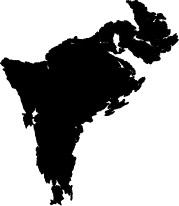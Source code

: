 <?xml version='1.0' encoding='utf-8'?>
<ipe version="70212" creator="miniipe"><ipestyle name="miniipe" /><page><layer name="my_layer" /><path stroke="black" fill="#000" layer="my layer">4801.825 4064.3345215 m 4801.9619873 4064.33994140001 l  4802.156958 4064.2367676 l  4802.192749 4064.2381836 l  4802.2696777 4064.3212402 l  4802.5158691 4064.2103027 l  4802.5093018 4064.0441895 l  4802.5901367 4063.8322754 l  4802.6440918 4063.7823242 l  4802.853002899999 4063.7905762 l  4802.9768066 4063.7581543 l  4803.0120361 4063.5369629 l  4803.0379395 4063.5380370999997 l  4803.0620604999995 4063.5119629 l  4803.0879395 4063.5130371 l  4803.1196533 4063.4788086000003 l  4803.2668213 4063.5916504000097 l  4803.4418457 4063.5611815999996 l  4803.5125 4063.5639648 l  4803.5703125 4063.5617188 l  4803.7168701 4063.5103027 l  4803.7075439 4063.27480470001 l  4803.7379883 4063.1879882999997 l  4803.769653300001 4062.9891113 l  4803.9219238 4063.0696777000103 l  4803.9620116999995 4063.2379883 l  4803.9816162 4063.2870117 l  4804.1120117 4063.1870117000003 l  4804.1879883 4063.1379883 l  4804.254028300001 4063.0356934 l  4804.3875 4063.0409668 l  4804.5167969 4063.0358398000003 l  4804.5620117 4062.9870117 l  4804.587988300001 4062.9629883 l  4804.692333999999 4062.8302734 l  4804.7410156 4062.7851563 l  4804.8129395000005 4062.7880370999997 l  4804.8370605 4062.7619629 l  4804.862939500001 4062.76303710001 l  4804.9276855 4062.69316410001 l  4804.8869873 4062.53784180001 l  4804.8889893 4062.4875 l  4804.886499 4062.425 l  4804.888501 4062.375 l  4804.8852783 4062.2937012 l  4804.921118200001 4062.1568848 l  4804.8519043 4061.98837890001 l  4804.8120117 4061.9129883 l  4804.785278300001 4061.8562988 l  4804.788769500001 4061.7680664 l  4804.7586182000005 4061.5368651999997 l  4804.844653300001 4061.5402832 l  4804.912011699999 4061.6129883 l  4805.0114014 4061.6598633 l  4805.091235399999 4061.7687012 l  4805.150952100001 4061.8240234 l  4805.1906006 4061.8668457 l  4805.35 4061.860498 l  4805.4203125 4061.8632813 l  4805.609375 4061.9295898 l  4805.7418457 4061.8594727 l  4805.7370117 4061.7375 l  4805.738501 4061.70000000001 l  4805.73522950001 4061.6177245999997 l  4805.8638916 4061.2100586 l  4805.861792000001 4061.1572754000003 l  4805.7740478999995 4061.07597660001 l  4805.7259521000005 4061.0240234 l  4805.68701170001 4060.9879883 l  4805.6389404 4060.936084 l  4805.566284199999 4060.8687500000096 l  4805.4270996000005 4060.8355957 l  4805.3830566 4060.6964844 l  4805.3120117 4060.6629883 l  4805.2879883000005 4060.6370117 l  4805.245507799999 4060.59770510001 l  4805.35695800001 4060.5257324 l  4805.38701170001 4060.4620117 l  4805.464721699999 4060.3351074 l  4805.5519042999995 4060.3385742 l  4805.59064940001 4060.4206543 l  4805.5860596 4060.5361816 l  4805.6129883 4060.5870117 l  4805.6370117 4060.6379883 l  4805.6919434 4060.6620117000098 l  4805.6860107 4060.5125 l  4805.689038099999 4060.436084 l  4805.737939500001 4060.4380370999997 l  4805.7622559 4060.41176760001 l  4805.879492200001 4060.4528809000003 l  4805.9301514 4060.5075195 l  4806.007275399999 4060.3440918 l  4806.1379883 4060.3129882999997 l  4806.2312012 4060.2803223 l  4806.3293213 4060.0723633 l  4806.448999 4060.0344726999997 l  4806.53793950001 4060.03803710001 l  4806.5620605000095 4060.0119629 l  4806.5879395 4060.0130371 l  4806.6120605 4059.9869629 l  4806.6379395 4059.9880371 l  4806.6620605 4059.9619629000003 l  4806.6879395000005 4059.9630371 l  4806.7120605 4059.9369629000003 l  4806.7375 4059.9379882999997 l  4806.7658447 4059.9368652 l  4806.8332764 4059.8640625 l  4807.0679687 4059.7352539 l  4807.1667969 4059.7391602 l  4807.2120116999995 4059.7879883 l  4807.2380127 4059.8120605 l  4807.2369873 4059.8379883 l  4807.353027300001 4059.8620117 l  4807.4620116999995 4059.7870117000098 l  4807.515698200001 4059.7629883 l  4807.5740479 4059.8259766 l  4807.6129883 4059.8620117 l  4807.6412598 4059.8925293 l  4808.0129883 4059.9370117000003 l  4808.0870117000095 4059.9629883 l  4808.2219482 4060.0057129 l  4808.3620117 4059.9843262 l  4808.3120117 4059.9379882999997 l  4808.2879883000005 4059.9120117 l  4808.2370117 4059.8879883 l  4808.1879883 4059.8433594 l  4808.2879883000005 4059.7129883 l  4808.3151123 4059.6555175999997 l  4808.4053223 4059.5719238 l  4808.5818848 4059.6181641000003 l  4808.662011699999 4059.7879883 l  4808.733667 4059.81201170001 l  4808.8620605 4059.6369629 l  4808.9 4059.6384766 l  4808.9429199 4059.6367676 l  4808.9370117 4059.4875 l  4808.9381348 4059.4591797000003 l  4808.9886475 4059.4123535000003 l  4808.9370117 4059.3879883 l  4808.8629883 4059.2620117 l  4808.7370117 4059.2129883 l  4808.6879883 4059.18701170001 l  4808.6370117 4059.1629883 l  4808.511084 4059.0858398 l  4808.5130127 4059.0370605000003 l  4808.474047899999 4059.00097660001 l  4808.4379883 4058.9620117 l  4808.287011699999 4058.9379882999997 l  4808.24951170001 4058.8194824 l  4808.162011699999 4058.7629883 l  4808.1379883 4058.7120117 l  4808.1015381 4058.6431641000004 l  4807.912011699999 4058.6129883 l  4807.8879883 4058.58701170001 l  4807.849047899999 4058.5509766 l  4807.8129883 4058.5120117 l  4807.7301758 4058.485791 l  4807.547998 4058.3894043 l  4807.4370117 4058.3629883 l  4807.3879883 4058.3370117 l  4807.2755371 4058.3102538999997 l  4807.2379883 4058.2483887 l  4807.3483887 4058.1962891000003 l  4807.3923828 4058.24375 l  4807.5845702999995 4058.2361327999997 l  4807.6918700999995 4058.2642578 l  4807.7370117 4058.3129882999997 l  4807.9129883000005 4058.3370117 l  4808.0382567999995 4058.380957 l  4808.0369873 4058.4129883 l  4808.212988300001 4058.4370117000003 l  4808.3018311 4058.5581543 l  4808.3629883 4058.58701170001 l  4808.412011699999 4058.6129883 l  4808.5395264 4058.6370117 l  4808.592041 4058.4711914 l  4808.6645264 4058.4379882999997 l  4808.712841799999 4058.5905762 l  4808.7939453 4058.6657226999996 l  4809.0010741999995 4058.6575195 l  4809.121215800001 4058.5939452999996 l  4809.162011699999 4058.6379883 l  4809.2584228999995 4058.6620117 l  4809.441333 4058.5131836 l  4809.5322754 4058.7059082 l  4809.6629883000005 4058.7370117 l  4809.691747999999 4058.7680664 l  4809.6864989999995 4058.9 l  4809.688208 4058.9429688 l  4809.7399658 4059.04077150001 l  4809.837988300001 4059.0870117 l  4809.8648437 4059.1160156 l  4809.8615967 4059.1978027 l  4809.73603520001 4059.2370117 l  4809.7381348 4059.1839844 l  4809.6161377 4059.1888184000004 l  4809.5629883 4059.3224609 l  4809.740332000009 4059.3786133 l  4809.7353271 4059.5045410000002 l  4809.8795898 4059.5501953 l  4810.106323200001 4059.5027344 l  4810.3789062000005 4059.5825684 l  4810.537011699999 4059.6379883 l  4810.6820068 4059.6838867 l  4810.894751 4059.6093262 l  4811.025 4059.614502 l  4811.0959473 4059.6116699 l  4811.24077150001 4059.5350586 l  4811.3098877 4059.3885742 l  4811.4129883000005 4059.3129882999997 l  4811.4398437 4059.2839844 l  4811.4355225 4059.175 l  4811.4385010000005 4059.1 l  4811.4360107 4059.0375 l  4811.4379883 4058.9875 l  4811.4364989999995 4058.95 l  4811.4380859 4058.91044920001 l  4811.587988300001 4058.8629883 l  4811.6370117 4058.8370117 l  4811.6879883 4058.8129882999997 l  4811.744238300001 4058.7832031000003 l  4811.7898437 4058.7339844 l  4811.786108400001 4058.6396483999997 l  4811.8284668 4058.51875 l  4811.9155762 4058.5648438000103 l  4811.9899658 4058.5619141000097 l  4811.9855957 4058.4520995999997 l  4811.8620117 4058.4129883 l  4811.8101074 4058.385498 l  4811.813916 4058.2892577999996 l  4811.9906982 4058.1629883 l  4812.037207 4058.2131836000003 l  4812.1536865 4058.182666 l  4812.1885741999995 4058.1087402000103 l  4812.2524414 4058.0495605 l  4812.4141602 4058.10625 l  4812.6351318 4057.9368163999998 l  4812.67045900001 4057.6414551 l  4812.439038099999 4057.6098145 l  4812.4129395 4057.63803710001 l  4812.300292999999 4057.63354490001 l  4812.1780029 4057.6655762 l  4812.0686279 4057.6612793 l  4811.8313721 4057.6887207 l  4811.6245117 4057.6805664 l  4811.3262939 4057.8030273000004 l  4811.3899902 4057.8620605 l  4811.385766599999 4057.9688477 l  4811.18129880001 4057.9607910000004 l  4811.1009521000005 4057.8740233999997 l  4810.9870117 4057.8379883 l  4810.9379883 4057.8120117000003 l  4810.8370116999995 4057.7879883 l  4810.8117676 4057.76074220001 l  4810.5120117 4057.7129883 l  4810.4693603999995 4057.6669434 l  4810.2806396000005 4057.7330565999996 l  4810.2379883 4057.68701170001 l  4810.162011699999 4057.6379883 l  4810.1018799 4057.5730469 l  4809.980249 4057.6156738 l  4809.887060499999 4057.6119629 l  4809.862939500001 4057.63803710001 l  4809.6784424 4057.6307129 l  4809.6379883 4057.5870117 l  4809.5710449 4057.525 l  4809.641015599999 4057.46015630001 l  4809.7686279 4057.4652344 l  4809.8120117 4057.4041016 l  4809.5625 4057.4139648 l  4809.4436279 4057.4092773 l  4809.4129883000005 4057.5379883 l  4809.3870117 4057.5870117 l  4809.361425800001 4057.6412598 l  4809.325 4057.675 l  4809.3108643 4057.5714844 l  4809.2006348 4057.7589844 l  4809.1120117 4057.7870117 l  4809.032788099999 4057.81479490001 l  4808.855346699999 4057.8077637 l  4808.8129883 4057.7620117 l  4808.7370117 4057.7129883 l  4808.712988300001 4057.68701170001 l  4808.6370117 4057.6629883 l  4808.505908200001 4057.6170410000004 l  4808.3120117 4057.5629882999997 l  4808.2179199 4057.5299805 l  4807.9554199 4057.5896973 l  4807.867480499999 4057.5862305 l  4807.6720215 4057.615332 l  4807.5870605 4057.6119629 l  4807.5629395000005 4057.63803710001 l  4807.5371337999995 4057.6370117 l  4807.2608154 4057.7178711 l  4807.1125 4057.71201170001 l  4806.9875 4057.7169434 l  4806.85 4057.7115234 l  4806.7937012 4057.7137207 l  4806.588354500001 4057.7980957 l  4806.5129883 4057.8379883 l  4806.4343018 4057.8620117 l  4806.3879883 4057.8120117000003 l  4806.19538570001 4057.7856934 l  4806.1307373 4057.7882812000003 l  4805.816992200001 4057.9171387 l  4805.6437256 4057.9102539 l  4805.5270752 4057.9408203 l  4805.4379883 4057.9879883 l  4805.3620117 4058.01201170001 l  4805.2202637 4058.0617187000003 l  4805.1879883 4057.9687012 l  4805.3129883 4057.8879883 l  4805.34021 4057.8585938 l  4805.3936279 4057.6342773 l  4805.525 4057.63950200001 l  4805.6663086 4057.6338867 l  4805.7194092 4057.5213867 l  4805.63198240001 4057.3943359 l  4805.6879883 4057.3129882999997 l  4805.72404790001 4057.2365234 l  4805.7629883 4057.1629883 l  4805.787011699999 4057.0620117000003 l  4805.840698200001 4057.0379883 l  4805.89274900001 4057.0941406 l  4805.9450439 4057.2049805 l  4806.0297363 4057.2449219 l  4806.23125 4057.2027832 l  4806.291748 4057.2680664 l  4806.286792000001 4057.3929687 l  4806.2350342 4057.4907715 l  4806.1370117 4057.5370117 l  4806.125 4057.55 l  4806.3284668 4057.6817383 l  4806.433618200001 4057.6901855 l  4806.5115723 4057.6615723 l  4806.676733400001 4057.6240233999997 l  4806.8865723 4057.492627 l  4806.8634277 4057.4615723 l  4806.7134277 4057.4274901999997 l  4806.7441406 4057.3399902 l  4806.8125 4057.3344727 l  4806.863305700001 4057.3385742 l  4806.8883057 4057.3095703 l  4806.93830570001 4057.3135742 l  4806.961694299999 4057.2864258 l  4806.988305700001 4057.2885742000003 l  4807.0173584 4057.254834 l  4807.134668 4057.3071777 l  4807.1717041 4057.3501953 l  4807.3915527 4057.3678711000002 l  4807.461694299999 4057.2864258 l  4807.6316895 4057.3000976999997 l  4807.75 4057.2566406 l  4807.8365723 4057.2884277 l  4807.9385741999995 4057.3116211 l  4807.9345703 4057.3615723000003 l  4808.0634277 4057.3384277 l  4808.1676758 4057.3099121 l  4808.2133057 4057.3135742 l  4808.2366943 4057.2864258 l  4808.2633057 4057.2885742000003 l  4808.2866943 4057.2614258 l  4808.3342773 4057.2652344 l  4808.3404052999995 4057.1887207 l  4808.3119141 4057.1864258 l  4808.1858643 4057.23271480001 l  4808.080957 4057.1859375 l  4808.0384277 4057.1365723 l  4807.895874 4057.1041992 l  4807.885498 4056.975 l  4807.889502 4056.925 l  4807.8844971 4056.8625 l  4807.890087899999 4056.7926758 l  4807.8384277000105 4056.6038574 l  4807.8615723 4056.5615723 l  4808.0223877 4056.422998 l  4808.004858400001 4056.2049316000102 l  4808.1420166 4056.1077148000004 l  4808.2115723 4056.1884277 l  4808.2609619 4056.2310059 l  4808.263501 4056.2625 l  4808.258349600001 4056.3266602 l  4808.3231445 4056.4018555000002 l  4808.3634277 4056.4365723 l  4808.3865723 4056.4634277 l  4808.4884277 4056.4865723000003 l  4808.53657230001 4056.5134276999997 l  4808.6471924 4056.5385742000003 l  4808.767895499999 4056.6059082 l  4808.8836182000005 4056.6151855000003 l  4809.0021973 4056.5716309000004 l  4809.0615723 4056.67802730001 l  4809.0284912 4056.907373 l  4808.9137451 4057.00625 l  4808.9729736 4057.1390137 l  4809.0680908 4057.1920898000003 l  4809.175 4057.1834961 l  4809.2542236 4057.1898437 l  4809.3307128999995 4057.1557129000003 l  4809.3830566 4057.0384277 l  4809.4634277 4057.0615723 l  4809.5034668 4057.1512695 l  4809.6119141 4057.1114258 l  4809.6766602 4057.1166504000003 l  4809.8019531 4057.082373 l  4809.8880859 4057.1139648000003 l  4809.9667236000005 4056.9884277 l  4810.035278300001 4057.0224120999997 l  4810.0395020000005 4057.075 l  4810.0349121 4057.1322754000003 l  4810.113305700001 4057.1385742 l  4810.136694299999 4057.1114258 l  4810.2125 4057.1175293000097 l  4810.2450928 4056.9740723 l  4810.4615723 4056.9088867 l  4810.612207 4056.8416504 l  4810.6847412 4056.6504883 l  4810.8528809 4056.5796875 l  4811.063964800001 4056.5966797 l  4811.19028320001 4056.5402832 l  4811.2865723 4056.4865723000003 l  4811.4263916 4056.4547851999996 l  4811.4740967 4056.3693359 l  4811.4601562 4056.195752 l  4811.492919900011 4056.1223145 l  4811.6604248 4056.0257324 l  4811.6670654 4055.9431151999997 l  4811.6167479999995 4055.8529297 l  4811.611499 4055.7875 l  4811.61521 4055.7414063 l  4811.5724609 4055.625 l  4811.6199951 4055.4955566 l  4811.4394287000005 4055.2491211 l  4811.4242676 4055.0604492 l  4811.4633057 4055.0635742 l  4811.549585 4054.9634277 l  4811.6134277 4054.9865723000003 l  4811.65595700001 4055.0359375 l  4811.7292969 4055.0686523000004 l  4811.76684570001 4055.1708983999997 l  4811.7584717 4055.275 l  4811.763501 4055.3375 l  4811.7526611 4055.4725586 l  4811.7885498000005 4055.6370605 l  4811.7837891 4055.6961426 l  4811.8115723 4055.7884277 l  4811.8384277 4055.8615723000003 l  4811.8615723 4055.93842770001 l  4811.9555908 4056.0890625 l  4811.9688721 4056.2543944999998 l  4811.9384277 4056.3884276999997 l  4811.836572300011 4056.5615723 l  4811.7977295 4056.6486327999996 l  4811.7633057 4056.6885742 l  4811.7366943 4056.6864258 l  4811.7133057 4056.7135742 l  4811.6866699 4056.7114257999997 l  4811.6384277 4056.7884277 l  4811.5384277 4056.9294434000003 l  4811.5790771 4056.9452148 l  4811.725 4056.9334961 l  4811.814917000001 4056.9407226999997 l  4811.8799315999995 4056.8652343999997 l  4812.0840576 4056.7520019999997 l  4812.2219482 4056.6541992 l  4812.33830570001 4056.6635742000003 l  4812.3616943 4056.6364258 l  4812.3883057 4056.6385742 l  4812.4231445000005 4056.5981444999998 l  4812.5037109 4056.5287108999996 l  4812.5731445 4056.4481445 l  4812.6336182000005 4056.3960449 l  4812.6693115 4055.9689452999996 l  4812.7611816 4055.8222656000003 l  4812.947876 4055.8733887 l  4813.0001709 4055.8283202999996 l  4813.0135498 4055.6619141 l  4812.9782959 4055.5659180000002 l  4812.9328613 4055.3999023 l  4812.9727051 4055.1385254 l  4813.050708 4055.0140137 l  4813.1588135 4054.9208495999997 l  4813.16604 4054.8308594 l  4813.0766357 4054.67065430001 l  4812.9634277 4054.3787598 l  4813.0115723 4054.3365723 l  4813.1218994 4054.2674805 l  4813.0634277 4054.0538574000097 l  4813.1116699 4053.9864258 l  4813.2073486 4053.9941406000003 l  4813.2438232 4053.9287598 l  4813.2289062 4053.7431641000003 l  4813.3280029 4053.6578125 l  4813.3809326 4053.21796880001 l  4813.314404299999 4053.0986816 l  4813.308471699999 4053.0250000000096 l  4813.3135010000005 4052.9625 l  4813.3035889 4052.8392089999998 l  4813.3383057 4052.8364257999997 l  4813.3731445 4052.8768555 l  4813.4134277 4052.9115723 l  4813.4365723 4052.96342770001 l  4813.50571290001 4053.0609375 l  4813.543359400001 4053.18598630001 l  4813.63271480001 4053.3461426 l  4813.5733887 4053.7838379 l  4813.813452100009 4053.8273925999997 l  4813.903125 4053.7773438 l  4813.938964800001 4053.8964355000003 l  4814.0625 4053.8864746 l  4814.0883057 4053.8885742 l  4814.1116943 4053.8614258 l  4814.138305700009 4053.8635742 l  4814.1616943 4053.8364257999997 l  4814.20927730001 4053.8402344 l  4814.225073200009 4053.6436523 l  4814.1884277 4053.5615723 l  4814.1143311 4053.4977051 l  4814.0976074 4053.2896973000097 l  4814.1574707 4053.2849121 l  4814.1884277 4053.3115723 l  4814.2248535 4053.3538574 l  4814.211499 4053.1875 l  4814.2155029 4053.13750000001 l  4814.2104979999995 4053.075 l  4814.2155029 4053.0125 l  4814.2104979999995 4052.95 l  4814.2140869 4052.9053223 l  4814.1614502 4052.7129883 l  4814.1635742 4052.6866699 l  4814.1159179999995 4052.6456055 l  4814.08645020001 4052.5379883 l  4814.091430700009 4052.4762207 l  4814.0269287 4052.3062500000096 l  4813.9884277 4052.2615723 l  4813.9089111 4052.2376464999998 l  4813.8440186 4052.0220703 l  4813.7970215 4051.9675293 l  4813.8414307 4052.3365723 l  4813.769506799999 4052.3062500000096 l  4813.7384277 4052.2365723000003 l  4813.6172363 4052.2090332 l  4813.611499 4052.1375 l  4813.6161377 4052.0796875 l  4813.553100599999 4051.9384277 l  4813.5193848 4051.9856445 l  4813.4884277 4052.0884277 l  4813.4615723 4052.13657230001 l  4813.433569299999 4052.25981450001 l  4813.3648193 4052.265332 l  4813.3265625 4052.1611816 l  4813.3405029 4051.9875 l  4813.3349121 4051.9176758 l  4813.3682129 4051.7959961 l  4813.361499 4051.7125 l  4813.3644287 4051.6758789 l  4813.3134277 4051.56157230001 l  4813.2615723 4051.5384277 l  4813.2184814 4051.4884277 l  4813.0865723 4051.5115723 l  4812.986889600001 4051.5388672000004 l  4812.8720703 4051.3904297000004 l  4812.8115723 4051.3634277 l  4812.7634277 4051.3365723 l  4812.6865723 4051.3134277 l  4812.6533447 4051.2748535 l  4812.4288817999995 4051.2134277 l  4812.43657230001 4051.3134277 l  4812.5230713 4051.468457 l  4812.510498 4051.625 l  4812.5218018 4051.7656738 l  4812.5 4051.82500000001 l  4812.4872559000005 4051.8127440999997 l  4812.462744099999 4051.7622559 l  4812.4372559 4051.7127441 l  4812.4127441 4051.6622559 l  4812.3622559000005 4051.5877441000102 l  4812.337744099999 4051.5372559 l  4812.3122559 4051.4877441 l  4812.2652588 4051.3908690999997 l  4812.2377441 4051.3622559 l  4812.112939500001 4051.3217285 l  4812.1119873 4051.275 l  4812.1142822 4051.1625488 l  4811.9872559000005 4051.1377441 l  4811.9377441 4051.1122559 l  4811.86223140001 4051.0877441 l  4811.8627686 4051.0622559000003 l  4811.8122559 4051.0377440999996 l  4811.7877441 4051.0122559 l  4811.7622314 4050.98774410001 l  4811.7627686 4050.9622559000004 l  4811.724511699999 4050.9254883 l  4811.645678700011 4050.843457 l  4811.5627441 4050.7872559 l  4811.4622559 4050.7627441 l  4811.2873535 4050.7121582 l  4811.25979 4050.7408203 l  4811.0872559 4050.7127441000102 l  4811.0422607 4050.665918 l  4810.825 4050.6614746 l  4810.724755900001 4050.6635254000003 l  4810.6690186 4050.5486327999997 l  4810.5627441 4050.5122559 l  4810.4872559000005 4050.4877441 l  4810.3934082000005 4050.4394043 l  4810.287255900001 4050.4372559000003 l  4810.2230957 4050.5351074 l  4810.1642578 4050.4138184000003 l  4810.0625 4050.4117187 l  4810.0137451 4050.5122069999998 l  4809.8973633000005 4050.5145995999997 l  4809.8627441 4050.3372559000004 l  4809.8122559 4050.3127440999997 l  4809.6437744 4050.2105957 l  4809.5125 4050.2132813 l  4809.439550800001 4050.2117676 l  4809.296801799999 4050.2410156 l  4809.212744099999 4050.2122559000004 l  4808.9323486 4050.1730957 l  4808.7688965 4050.088916 l  4808.6625 4050.0867187999997 l  4808.5650878999995 4050.0887207 l  4808.4877441 4050.0622559000003 l  4808.3564940999995 4050.0302733999997 l  4808.28774410001 4049.9642089999998 l  4808.41521 4049.865625 l  4808.6442139 4049.83637700001 l  4808.7809082 4049.8391601999997 l  4808.95979 4049.80249020001 l  4809.1377440999995 4049.8372559000004 l  4809.2206299 4049.87993160001 l  4809.4376709 4049.82431640001 l  4809.5224364999995 4049.8680176000103 l  4809.6838379 4049.81274410001 l  4809.6877686 4049.8373047 l  4809.6872314 4049.8627441 l  4809.78774410001 4049.8872559 l  4809.8372559 4049.9127440999996 l  4810.0127440999995 4049.9372559000003 l  4810.0385742 4049.9641601999997 l  4810.1377440999995 4050.0122559 l  4810.162255900001 4050.0377440999996 l  4810.212744099999 4050.0622559000003 l  4810.2622559 4050.0877441000102 l  4810.3627441 4050.1122559 l  4810.412255900001 4050.13774410001 l  4810.5377441 4050.1622559 l  4810.5622559 4050.1877440999997 l  4810.6627441 4050.2122559000004 l  4810.8468506 4050.2869141 l  4810.9625 4050.2893065999997 l  4811.1117676 4050.2862305 l  4811.1598389 4050.3362305 l  4811.3022461 4050.38500980001 l  4811.5591309 4050.3902344 l  4811.6118652 4050.3395996 l  4811.6385986000005 4050.2844726999997 l  4811.837744099999 4050.3122559000003 l  4811.8622559000005 4050.3377441 l  4811.9877441 4050.3622559 l  4812.0622559 4050.38774410001 l  4812.1377686 4050.4122559 l  4812.1372314 4050.43774410001 l  4812.1754883 4050.4745117 l  4812.2569336 4050.5592285000002 l  4812.35786130001 4050.6112305 l  4812.600097699999 4050.6608398000003 l  4812.6377686 4050.5877441 l  4812.63674320001 4050.5375 l  4812.6377440999995 4050.4875 l  4812.6364746 4050.425 l  4812.6396973 4050.2673339999997 l  4812.5627441 4050.1872559000003 l  4812.48774410001 4050.1151855000003 l  4812.5724854 4050.0549805 l  4812.7377441 4050.0872559000004 l  4812.7862792999995 4050.23681640001 l  4812.8372070000005 4050.28574220001 l  4812.837744099999 4050.3125 l  4812.8372314 4050.3377441 l  4812.8868652 4050.3854004 l  4812.912255900001 4050.43774410001 l  4812.9877441 4050.4872559 l  4813.0792969 4050.5825194999998 l  4813.1627441 4050.6372559 l  4813.2549805 4050.733252 l  4813.3122803 4050.7627441 l  4813.427880900001 4050.7604004 l  4813.462744099999 4050.8622559 l  4813.5122559 4051.0377440999996 l  4813.5377441 4051.0872559000004 l  4813.5622559 4051.1627440999996 l  4813.587744099999 4051.1872559000003 l  4813.658252 4051.2606445 l  4813.8572266 4051.2646973 l  4813.9632568 4051.2132324 l  4814.0357666 4051.13779300001 l  4814.1841309 4051.2097656 l  4814.2254883000005 4051.24951170001 l  4814.263574199999 4051.2891602 l  4814.4150879 4051.3626464999998 l  4814.534814500001 4051.4872559 l  4814.5627441 4051.4627441 l  4814.610961900001 4051.41254880001 l  4814.712744099999 4051.3877441 l  4814.7792969 4051.3534668 l  4814.8122559 4051.3877441 l  4814.962744099999 4051.4122559 l  4814.9886963 4051.4392577999997 l  4815.1613037 4051.4357422000003 l  4815.2087402 4051.4851074000003 l  4815.3625 4051.4882813000104 l  4815.46223140001 4051.4862305 l  4815.5622559 4051.5377440999996 l  4815.6591309000005 4051.5847656 l  4815.7372559000005 4051.6598145000103 l  4815.669482400011 4051.7371094 l  4815.6132324 4051.7382324 l  4815.5151855000095 4051.6877440999997 l  4815.462744099999 4051.7806641 l  4815.4872559000005 4051.8127440999997 l  4815.6023926 4051.8686035 l  4815.6377440999995 4051.9372559000003 l  4815.679834 4052.0240234 l  4815.8208008 4051.9757813 l  4815.9502686 4052.0635254000003 l  4816.085180700001 4052.06074220001 l  4816.1127441 4052.0872559000004 l  4816.1372559 4052.1377441 l  4816.1627441 4052.1622559 l  4816.2107422 4052.3101563 l  4816.2372559000005 4052.3377441 l  4816.3127441 4052.3872559 l  4816.4233887 4052.4622559000004 l  4816.4127441 4052.3872559 l  4816.28916020001 4052.3062012 l  4816.2867187 4052.1868163999998 l  4816.3549561 4052.0543457 l  4816.3122314 4051.8876953 l  4816.3128418 4051.8583983999997 l  4816.1378174 4051.6902344 l  4816.135229500001 4051.5640625 l  4816.2638916 4051.4977538999997 l  4816.413085900001 4051.58823240001 l  4816.5078369 4051.5863281 l  4816.587744099999 4051.6122559 l  4816.6123779 4051.6378906 l  4816.6872559 4051.6122559 l  4816.8298828 4051.5659668 l  4816.8733398 4051.3964355000003 l  4816.7873779 4051.3138672 l  4816.7595947 4051.058252 l  4816.6942383000005 4050.9954589999998 l  4816.5872559 4050.7877440999996 l  4816.5627441 4050.7372559 l  4816.5104248 4050.7118652 l  4816.462744099999 4050.6622559 l  4816.388501 4050.590918 l  4816.337133800011 4050.4606934000003 l  4816.287255900001 4050.41274410001 l  4816.239208999999 4050.3627441 l  4816.1756836 4050.423291 l  4816.1321777 4050.46855470001 l  4816.021972699999 4050.4328125 l  4815.9795898 4050.3454101999996 l  4815.8877440999995 4050.3008789 l  4815.9436523 4050.2127441 l  4816.0377441 4050.2372559 l  4816.0646729 4050.2652832 l  4816.2375 4050.2617187 l  4816.3125 4050.26328130001 l  4816.5311035 4050.2587891000003 l  4816.6127441 4050.3372559000004 l  4816.6372559 4050.3627441 l  4816.712744099999 4050.4122559 l  4816.7607422 4050.462207 l  4816.8356934 4050.4637207 l  4816.874243200001 4050.426709 l  4816.8127441 4050.2372559 l  4816.6627441 4050.0286621 l  4816.7237793000095 4049.9877441 l  4816.8627441 4050.0622559000003 l  4816.8872559 4050.0877441000102 l  4816.954589800011 4050.1204101999997 l  4816.9872559000005 4050.1877440999997 l  4817.0377441 4050.2122559000004 l  4817.1348145 4050.2622559 l  4817.142675800001 4050.19677730001 l  4817.1122559000005 4050.13774410001 l  4817.087744099999 4050.0872559000004 l  4817.0381348 4050.0395995999997 l  4817.0118652 4049.9854004000003 l  4816.96223140001 4049.9377440999997 l  4816.9627686 4049.9122559 l  4816.8622314 4049.8377441000102 l  4816.8627686 4049.8122559000003 l  4816.8372559 4049.78774410001 l  4816.7399902 4049.63940430001 l  4816.6673096 4049.56958010001 l  4816.5868896 4049.4610839999996 l  4816.4872314 4049.4127440999996 l  4816.4877686 4049.3872559 l  4816.3459961 4049.3412598 l  4816.2704102 4049.3045898 l  4816.2377441 4049.2372559 l  4816.2122559 4049.18774410001 l  4816.1788086 4049.1187988 l  4816.060229500001 4048.9588379 l  4815.9995117 4048.9004883 l  4815.962744099999 4048.8622559 l  4815.8872559 4048.8127440999997 l  4815.8504883000005 4048.7745117 l  4815.8122559 4048.7377441 l  4815.775488300001 4048.6995117 l  4815.7372559000005 4048.6627440999996 l  4815.712744099999 4048.6372559 l  4815.6372559 4048.5877441000102 l  4815.6127441 4048.5622559000003 l  4815.558569299999 4048.5359863 l  4815.48774410001 4048.4622559000004 l  4815.412255900001 4048.4127440999996 l  4815.3877440999995 4048.3872559 l  4815.2557861000005 4048.3007324 l  4815.162231400011 4048.1627440999996 l  4815.1632567999995 4048.1132813 l  4815.0954834 4048.1119141000004 l  4815.050390599999 4048.2508301 l  4814.888110399999 4048.1952637 l  4814.8852783 4048.3339355000003 l  4814.9382324 4048.4886719 l  4814.933252000001 4048.7325684 l  4814.9831299 4048.7844726999997 l  4815.1168701 4048.8905273 l  4815.162255900001 4048.93774410001 l  4815.2377441 4048.9872559 l  4815.2745116999995 4049.0254883 l  4815.3352539 4049.0838867 l  4815.3627441 4049.1372559 l  4815.389038099999 4049.1914062 l  4815.4872559000005 4049.2857910000002 l  4815.426733400001 4049.3493163999997 l  4815.3627197000005 4049.41083980001 l  4815.3298096 4049.5122559 l  4815.251538099999 4049.4671875 l  4815.2125732 4049.3869141 l  4815.1783936 4049.4225098 l  4815.0872559 4049.3627441 l  4815.0514893 4049.2525879 l  4814.9806152 4049.1788086 l  4814.810961900001 4049.1374512 l  4814.7504883 4049.0745117 l  4814.7122559 4049.0377440999996 l  4814.6856445 4048.9829102 l  4814.5641113 4048.8036133 l  4814.5622559 4048.7125 l  4814.563256799999 4048.6632324 l  4814.537255900001 4048.61274410001 l  4814.5118652 4048.5604004 l  4814.4622559 4048.5127441 l  4814.414209 4048.4627441 l  4814.3622559000005 4048.4872559 l  4814.265307600011 4048.537207 l  4814.1471191 4048.5395995999997 l  4814.08479 4048.3575195000103 l  4814.087744099999 4048.2125 l  4814.0872559 4048.1875 l  4814.0882568 4048.13828130001 l  4814.025 4048.1370117 l  4813.9265381 4048.1390137 l  4813.8872559 4048.0627440999997 l  4813.8618652000105 4048.0104004 l  4813.8122314 4047.9627441 l  4813.8132324 4047.9137695 l  4813.7372559000005 4047.9122559 l  4813.62661130001 4047.9872559 l  4813.5872559 4047.9627441 l  4813.56032710001 4047.93471680001 l  4813.3875 4047.9382812999997 l  4813.3627441 4047.8872559 l  4813.32451170001 4047.8129882999997 l  4813.2802489999995 4047.6314940999996 l  4813.2377441 4047.5872559000004 l  4813.138574199999 4047.5391602 l  4813.1004883000005 4047.4995117000003 l  4813.0377441 4047.4392089999997 l  4813.0627197 4047.4117187 l  4813.1809082 4047.4141602 l  4813.3880859 4047.3717285000002 l  4813.3872314 4047.41274410001 l  4813.4254883 4047.4495117 l  4813.485791 4047.5122559 l  4813.5627441 4047.4877441 l  4813.6898926 4047.3912598 l  4813.7377441 4047.4372559000003 l  4813.7622559 4047.4627441 l  4813.8120361 4047.5105957 l  4813.904711900001 4047.7289062 l  4813.9372559 4047.7627441 l  4814.0127440999995 4047.8122559000003 l  4814.060791 4047.8622559 l  4814.0665771 4047.7899414 l  4813.9897461 4047.7161133 l  4813.9622559 4047.6627440999996 l  4813.93103030001 4047.4073242 l  4813.8877440999995 4047.3622559 l  4813.83830570001 4047.3147461000003 l  4813.835791 4047.1908203 l  4813.89899900001 4047.125 l  4813.9805664 4047.20336910001 l  4814.01252440001 4047.4649902 l  4814.0877686 4047.5372559 l  4814.0872314 4047.5627440999997 l  4814.137207000001 4047.61074220001 l  4814.1377440999995 4047.6375 l  4814.136792 4047.6852538999997 l  4814.186743200001 4047.7882324 l  4814.2377441 4047.8372559000004 l  4814.2847412 4047.9341309 l  4814.335791 4047.9872559 l  4814.4116211 4047.91835940001 l  4814.4140381 4047.8 l  4814.4107177999995 4047.6372069999998 l  4814.4762939 4047.6385254 l  4814.4352783 4047.5589355 l  4814.437792999999 4047.4358398000004 l  4814.362207 4047.2891602 l  4814.363256799999 4047.2375 l  4814.3622314 4047.1873047000004 l  4814.3974364999995 4047.0155273 l  4814.3622314 4046.9127440999996 l  4814.363256799999 4046.8632324 l  4814.3027587999995 4046.74580080001 l  4814.26223140001 4046.5876952999997 l  4814.26320800001 4046.5407714999997 l  4814.1877441 4046.4622559000004 l  4813.9901123 4046.3663574 l  4813.871167 4046.2163574 l  4813.8122559 4046.18774410001 l  4813.7877441 4046.1622559 l  4813.6372559 4046.1377441 l  4813.6122559000005 4046.1117188000103 l  4813.442041 4046.11523440001 l  4813.340185499999 4046.0627440999997 l  4813.2377441 4046.1585449 l  4813.2841309000005 4046.2138672 l  4813.412207 4046.2112305 l  4813.41352540001 4046.275 l  4813.4112792999995 4046.3853516000004 l  4813.462744099999 4046.5122559 l  4813.4872559000005 4046.5877441 l  4813.5856201 4046.7328613 l  4813.5882568 4046.862207 l  4813.538769500001 4046.8632324 l  4813.5122559 4046.8377441000102 l  4813.4679687 4046.7464844 l  4813.4127441 4046.6622559 l  4813.3689697 4046.620166 l  4813.2622559 4046.4627441 l  4813.212744099999 4046.3872559 l  4813.1872314 4046.3627441 l  4813.1877686 4046.3372559000004 l  4813.1622314 4046.2877440999996 l  4813.1632324 4046.2387694999998 l  4813.0907471 4046.1633300999997 l  4813.037255900001 4046.1622559 l  4813.0127440999995 4046.18774410001 l  4812.9396729 4046.1862793 l  4812.8127441 4046.23774410001 l  4812.5947021 4046.2992676 l  4812.5540527 4046.3781738 l  4812.5872559 4046.4127440999996 l  4812.6128418 4046.4373535000004 l  4812.5818115 4046.5584961 l  4812.6377440999995 4046.6122559 l  4812.6631348 4046.6645995999997 l  4812.712744099999 4046.7122559000004 l  4812.7372559000005 4046.7377441 l  4812.7866943 4046.7852539 l  4812.788208 4046.8602539 l  4812.73823240001 4046.9632812 l  4812.6877441 4046.9372559000003 l  4812.5872559 4046.9127440999996 l  4812.542578099999 4046.8662598 l  4812.4377441 4046.8122559000003 l  4812.3122559 4046.78774410001 l  4812.209033200001 4046.75244140001 l  4812.0877686 4046.8112305 l  4812.0862549 4046.8856934 l  4812.12451170001 4046.9254883 l  4812.1749756 4046.9740233999996 l  4812.118725599999 4047.0325684000004 l  4812.0122559 4046.9627441 l  4811.9877441 4046.9372559000003 l  4811.6378906 4046.8884276999997 l  4811.589209 4046.8377441000102 l  4811.5122559 4046.8622559 l  4811.3617676 4046.9137695 l  4811.25 4046.91147460001 l  4811.1148193 4046.9142577999996 l  4811.0872314 4046.8877441 l  4811.0882324 4046.8387695 l  4811.0 4046.8370117 l  4810.95 4046.8379883000102 l  4810.912255900001 4046.8372559000004 l  4810.8877440999995 4046.8627441 l  4810.824096699999 4046.8614746 l  4810.5127440999995 4046.9877441 l  4810.412255900001 4047.0122559 l  4810.3349121 4047.0387207000103 l  4810.2622559 4047.0372559 l  4810.2377441 4047.0627440999997 l  4810.188403300001 4047.0617675999997 l  4810.011596699999 4047.1382324 l  4809.889209 4047.1357422 l  4809.6365234 4047.2382324 l  4809.5872559 4047.2372559 l  4809.5627441 4047.2627441 l  4809.490747100001 4047.2612793 l  4809.4372559 4047.2872559 l  4809.1952148 4047.4340332 l  4808.9875 4047.4382812999997 l  4808.8893066 4047.4362793 l  4808.8381348 4047.48540040001 l  4808.8127441 4047.5377440999996 l  4808.7745116999995 4047.5745117 l  4808.716943400001 4047.6344238 l  4808.58774410001 4047.7127441000102 l  4808.367114299999 4047.7947266 l  4808.4362549 4047.937207 l  4808.5572266 4047.93969730001 l  4808.7075684 4047.866748 l  4808.76186520001 4047.8145996 l  4808.787255900001 4047.7622559 l  4808.8127441 4047.7627441 l  4808.8372559 4047.7372559 l  4808.9099121 4047.7387207 l  4809.0588379 4047.68774410001 l  4809.0698975000105 4047.7568848 l  4808.9377441 4047.8838379000003 l  4809.0197754 4047.9156738 l  4809.225 4047.9114746 l  4809.2877441 4047.9127440999996 l  4809.3441895000005 4047.8266602 l  4809.4754883000005 4047.7004883 l  4809.5367676 4047.6367188 l  4809.6132324 4047.6382813 l  4809.7337402 4047.5128418 l  4809.8117676 4047.5112305000002 l  4809.8372559 4047.5377440999996 l  4809.8877440999995 4047.5622559000003 l  4809.9832764 4047.6114746 l  4810.0627441 4047.6372559 l  4810.1122559000005 4047.6627440999996 l  4810.1872559 4047.6991211 l  4810.1611572 4047.7402832 l  4810.087793 4047.8107422000003 l  4810.0872314 4047.8376952999997 l  4810.1371338 4048.0324219000104 l  4810.1377440999995 4048.06250000001 l  4810.135864299999 4048.1545410000003 l  4810.162255900001 4048.2627441 l  4810.2122559 4048.35981450001 l  4809.9987793 4048.5115234 l  4809.962744099999 4048.4372559000003 l  4809.9245117 4048.4004883 l  4809.8754883 4048.3495117 l  4809.8245117 4048.3004883 l  4809.775488300001 4048.24951170001 l  4809.7372559000005 4048.2127441 l  4809.645019500001 4048.116748 l  4809.587744099999 4048.0872559000004 l  4809.537255900001 4048.0627440999997 l  4809.489208999999 4048.01274410001 l  4809.3851807 4048.0458495999997 l  4809.139721699999 4048.2122559000004 l  4809.0872559 4048.1627440999996 l  4809.0608154 4048.1352539 l  4808.9136963 4048.1382324 l  4808.837377899999 4048.1121094 l  4808.8127441 4048.1377441 l  4808.787255900001 4048.1372559 l  4808.69465330001 4048.27851560001 l  4808.08171390001 4048.2055664 l  4807.98774410001 4048.2377441 l  4807.9082763999995 4048.2635254 l  4807.8127441 4048.31274410001 l  4807.6558838 4048.3746094 l  4807.525488300001 4048.4629883 l  4807.3879395 4048.55317380001 l  4807.386743200001 4048.6125488 l  4807.585644500001 4048.6969726999996 l  4807.4200439 4048.92036130001 l  4807.337744099999 4048.9627441 l  4807.2383545 4049.01098630001 l  4807.2121094 4049.0876464999997 l  4807.2957031 4049.1424805 l  4807.3873291 4049.2378418 l  4807.6236084 4049.1975098000003 l  4807.662255900001 4049.23774410001 l  4807.9372559 4049.2825195 l  4807.8959473 4049.3334961 l  4807.6570557000005 4049.4368652 l  4807.5375 4049.4393066 l  4807.4372559 4049.4372559000003 l  4807.4127441 4049.4627441 l  4807.3580077999995 4049.4616211000002 l  4807.04685060001 4049.5772461 l  4807.0127440999995 4049.6127441 l  4806.9127441 4049.7088379 l  4806.9623291 4049.7377930000002 l  4807.1 4049.72500000001 l  4807.11562500001 4049.7412598 l  4807.3739014 4049.7359863 l  4807.7627440999995 4049.7872559 l  4807.78991700001 4049.8155273 l  4807.9622559 4049.8991211000002 l  4807.9127441 4049.9377440999997 l  4807.7620117 4049.9745117 l  4807.5963867 4050.0169434000004 l  4807.3872559 4049.9877441 l  4807.3032959 4049.9444824 l  4806.9873047 4049.912207 l  4806.96020510001 4049.9403809 l  4806.7622559 4049.9127440999996 l  4806.6879883 4049.8745117000003 l  4806.3453125 4049.8326172 l  4806.2071045 4049.7853027 l  4806.0375 4049.7887695000104 l  4805.849292000001 4049.7849121 l  4805.642211900001 4049.8354004000003 l  4805.5397461 4049.93388670001 l  4805.5122559 4049.9872559 l  4805.461474600001 4050.0919434 l  4805.3157227 4050.2319336 l  4805.2575439 4050.3207031 l  4805.162255900001 4050.4122559 l  4805.087988300001 4050.5254883 l  4805.0122559 4050.5622559000003 l  4804.9153076 4050.612207 l  4804.7973633 4050.6145996 l  4804.6618652 4050.5815430000002 l  4804.6627441 4050.5375 l  4804.6602295 4050.41406250001 l  4804.7132324 4050.3867676 l  4804.8572266 4050.3896973 l  4804.9632568 4050.33823240001 l  4805.0622559 4050.2872559 l  4805.1570557000005 4050.2412598 l  4805.2368652 4050.16459960001 l  4805.2622559 4050.1122559 l  4805.4369141 4049.9041992 l  4805.4387695000005 4049.8132812 l  4805.3872559 4049.8122559000003 l  4805.3627441 4049.8377441000102 l  4805.313476599999 4049.8367676 l  4805.1877441 4049.8877441 l  4804.952148400001 4049.9541992 l  4804.694751 4050.1069824 l  4804.6131348 4050.1854004000097 l  4804.580395499999 4050.2528809 l  4804.5127440999995 4050.2877440999996 l  4804.3972412 4050.3252441 l  4804.3122559 4050.4372559000003 l  4804.2468262 4050.5370605000003 l  4804.1710449 4050.538623 l  4804.0122559 4050.5127441 l  4803.9848633 4050.4842285000004 l  4803.8 4050.4879883 l  4803.6443115 4050.48481450001 l  4803.5627441 4050.5127441 l  4803.4792969 4050.5398437 l  4803.2544677999995 4050.6556641 l  4803.0622559 4050.7372559 l  4802.886596699999 4050.8132324000003 l  4802.7947998 4050.811377 l  4802.5837158 4050.8525879000003 l  4802.5122559 4050.8872559 l  4802.4335449 4051.0868164 l  4802.3375 4051.0887695 l  4802.217163099999 4051.0863281 l  4802.0627686 4051.1364258 l  4802.0603027 4051.2572266 l  4802.0872559 4051.31274410001 l  4802.1740479 4051.4408203 l  4802.1127441 4051.5598145 l  4802.1528564 4051.6055176 l  4802.2372559000005 4051.6627440999996 l  4802.2877441 4051.6872559000003 l  4802.335791 4051.7372559 l  4802.4877441 4051.7127441 l  4802.6276611 4051.6560059000003 l  4802.835400399999 4051.6965332 l  4802.8380127 4051.82500000001 l  4802.8372314 4051.8627441 l  4802.8872559 4052.0088379000003 l  4802.7256348 4052.0173339999997 l  4802.5872314 4051.9627441 l  4802.5881836 4051.9163574 l  4802.3632812000005 4051.9117676 l  4802.3617432 4051.98691410001 l  4802.4622559 4052.1526367 l  4802.4207764 4052.2120605 l  4802.3382324 4052.2137695 l  4802.31274410001 4052.1872559000003 l  4802.2122559 4052.1627440999996 l  4802.164209 4052.1127441 l  4802.055664099999 4052.1388184 l  4801.8864502 4052.1967773 l  4801.6718262 4052.154834 l  4801.635766599999 4052.0848633 l  4801.6381836 4051.9665526999997 l  4801.6127441 4051.8622559 l  4801.5806885 4051.8000000000097 l  4801.6129639 4051.73730470001 l  4801.4016113 4051.6776855000003 l  4801.339257799999 4051.6127930000002 l  4801.265087899999 4051.6112793 l  4801.1863037 4051.6382324 l  4801.1372559 4051.6372559 l  4801.105127000001 4051.6707031000096 l  4801.037255900001 4051.6377441 l  4800.9877441 4051.5622559000003 l  4800.7627440999995 4051.4667480000003 l  4800.816430700001 4051.3473633 l  4800.986181599999 4051.2649902 l  4800.9887207 4051.1402832 l  4800.9364258000005 4051.0858398 l  4800.8220947 4051.0304199000097 l  4800.7742432000005 4050.9375 l  4800.8372559 4050.8151855 l  4800.7910156 4050.7153319999998 l  4800.6958008 4050.6507813000103 l  4800.516162100001 4050.7122559000004 l  4800.5122314 4050.6876952999996 l  4800.5127686 4050.6622559 l  4800.3884521 4050.6219238 l  4800.3865479 4050.5287108999996 l  4800.5325928 4050.4812988 l  4800.4872559000005 4050.43774410001 l  4800.439209 4050.38774410001 l  4800.262915 4050.430127 l  4800.2622559 4050.4625000000096 l  4800.2637695 4050.53671880001 l  4800.1887695000005 4050.5382324 l  4800.1622314 4050.5127441 l  4800.1642334 4050.4151367 l  4800.095166 4050.2810547000004 l  4800.1847412 4050.187793 l  4800.2125 4050.1872559000003 l  4800.3071777 4050.1891601999996 l  4800.4122803 4050.1622559 l  4800.4856934 4050.1637207 l  4800.5431885 4050.1084961 l  4800.4890869 4049.8973633 l  4800.6384766 4049.8367676 l  4800.7375 4049.8387695 l  4800.9361572 4049.8347168 l  4800.938256799999 4049.9372559000003 l  4800.8897461 4049.9838867000003 l  4800.837744099999 4050.0848145 l  4800.912255900001 4050.11274410001 l  4801.0872559 4050.1412598 l  4801.0627441 4050.2127441 l  4800.9451172 4050.2509277 l  4800.9872559000005 4050.3377441 l  4801.0127440999995 4050.3622559 l  4801.087744099999 4050.4402832 l  4801.2613037 4050.4367675999997 l  4801.33869630001 4050.4632324 l  4801.425 4050.46147460001 l  4801.4877441 4050.4627441 l  4801.5122559 4050.4372559000003 l  4801.5377441 4050.43774410001 l  4801.5622559 4050.3372559000004 l  4801.622045900001 4050.22119140001 l  4801.5872559 4050.1877440999997 l  4801.5627441 4050.1622559 l  4801.4622314 4050.1134766 l  4801.4632568 4050.0631348000097 l  4801.2158936 4049.9628418000098 l  4801.125 4049.9609863000096 l  4801.0127440999995 4049.9632812 l  4801.037255900001 4049.8872559 l  4801.0627441 4049.8377441000102 l  4801.1108643 4049.7385742 l  4801.1377440999995 4049.7127441 l  4801.2023437 4049.6142578 l  4801.28474120001 4049.7841309 l  4801.3354248000005 4049.8368652 l  4801.3877440999995 4049.8622559 l  4801.4132324 4049.8887695 l  4801.55 4049.8859863 l  4801.7286377 4049.8895995999997 l  4801.8668213 4049.8613281000003 l  4801.9377441 4049.8627441 l  4801.9625 4049.8370117 l  4802.0107422 4049.8872069999998 l  4802.0377441 4049.8877441 l  4802.1338379 4049.78774410001 l  4802.1632567999995 4049.8126952999996 l  4802.1613037 4049.9085449 l  4802.3918213 4049.8613281000003 l  4802.462744099999 4049.8627441 l  4802.4872559000005 4049.8372559000004 l  4802.5127440999995 4049.8377441000102 l  4802.537255900001 4049.8122559000003 l  4802.5627441 4049.81274410001 l  4802.5872559 4049.7872559 l  4802.61274410001 4049.78774410001 l  4802.637304700001 4049.7622069999998 l  4802.885229500001 4049.7903809000004 l  4802.912255900001 4049.7622559 l  4803.025 4049.7645508 l  4803.1802001999995 4049.761377 l  4803.3127441 4049.7872559 l  4803.3519775 4049.8280762 l  4803.5146729 4049.8697754 l  4803.7434326 4049.8363281 l  4803.8361328 4049.8382324 l  4804.0936035 4049.7603516000004 l  4804.212744099999 4049.7627441 l  4804.2372559000005 4049.7372559 l  4804.287255900001 4049.7382812 l  4804.3122559 4049.7122559000004 l  4804.36323240001 4049.7132812 l  4804.4357666 4049.5637695 l  4804.534814500001 4049.51274410001 l  4804.587744099999 4049.5372559 l  4804.662255900001 4049.57563480001 l  4804.8899658 4049.5367676 l  4805.1349121 4049.5417969 l  4805.1627441 4049.48774410001 l  4805.1897461 4049.37700200001 l  4805.2904053 4049.3110352 l  4805.3599609 4049.238623 l  4805.4900391 4049.161377 l  4805.5513184 4049.0976074 l  4805.7827393 4048.8980469 l  4805.8872559 4048.8622559 l  4805.99255370001 4048.8280762 l  4806.13125 4048.7228516 l  4806.7369141 4048.4290038999998 l  4806.7392578 4048.3143066000102 l  4806.6372559 4048.3122559000003 l  4806.6127441 4048.3377441000102 l  4806.575 4048.3370117 l  4806.45 4048.3395508 l  4806.2905762 4048.3362793 l  4806.0323975 4048.41098630001 l  4805.9377441 4048.3622559 l  4805.8627441 4048.32587890001 l  4805.8936279 4048.2141601999997 l  4806.0733887 4048.210498 l  4806.2377441 4048.2372559 l  4806.2699707 4048.2708008 l  4806.3137451 4048.18583980001 l  4806.3122559 4048.1125 l  4806.3127686 4048.0872559000004 l  4806.2453125 4047.98774410001 l  4806.390087899999 4048.01264650001 l  4806.4622559 4048.0877441 l  4806.48774410001 4048.1122559 l  4806.558252000001 4048.1856445 l  4806.6627441 4048.1877440999997 l  4806.6872559 4048.1622559 l  4806.7606934000005 4048.1637207 l  4806.8004883 4048.1254882999997 l  4806.8617676 4048.0617187000003 l  4807.0485352 4048.0655273 l  4807.399877899999 4047.9135254000003 l  4807.4625 4047.9122559 l  4807.6062256 4047.9151855 l  4807.7114258 4047.8641602 l  4807.7381836 4047.8362793 l  4807.992114299999 4047.7539062 l  4808.2014404 4047.6296387 l  4808.3622559000005 4047.4622559000004 l  4808.3877440999995 4047.4627441 l  4808.412255900001 4047.4372559000003 l  4808.4872559000005 4047.4387695 l  4808.462744099999 4047.3872559 l  4808.3381592 4047.3568848 l  4808.3357666 4047.2398437 l  4808.3623047 4047.212207 l  4808.6029297000005 4047.2395508 l  4808.9187744 4047.0981444999998 l  4808.9841553 4047.2329102 l  4809.164135700001 4047.1867675999997 l  4809.212744099999 4047.1877440999997 l  4809.2372559000005 4047.1622559 l  4809.2882324 4047.1632813 l  4809.4075439 4047.0390625 l  4809.5268311 4047.0084961000002 l  4809.6802001999995 4047.0609863 l  4809.8848388999995 4046.9093262 l  4809.8305664 4046.7974120999997 l  4809.6747559000005 4046.8507813 l  4809.6377440999995 4046.8122559000003 l  4809.5657471 4046.7430664 l  4809.5127440999995 4046.6401855 l  4809.6212646 4046.5630859000103 l  4809.675 4046.5620117000003 l  4809.7625 4046.5637695 l  4809.9358154 4046.5602538999997 l  4809.9622559 4046.5877441 l  4810.0127440999995 4046.6122559 l  4810.0622559 4046.6377441 l  4810.1377440999995 4046.6622559 l  4810.2756592 4046.7094727 l  4810.4814940999995 4046.7136719 l  4810.587744099999 4046.6877440999997 l  4810.8388672 4046.6117676 l  4810.935693400001 4046.6137207 l  4810.9754883000005 4046.5754883 l  4811.0122559 4046.5372559 l  4811.060229500001 4046.4911620999997 l  4811.0916016 4046.1381836 l  4811.2339111 4046.13525390001 l  4811.2901366999995 4046.16420900001 l  4811.4252441 4046.1614746 l  4811.48474120001 4046.2841309 l  4811.535791 4046.3372559000004 l  4811.6127441 4046.3127440999997 l  4811.7072998 4046.2803711 l  4811.829101599999 4046.4340332 l  4812.060693400001 4046.4387207 l  4812.087744099999 4046.4127440999996 l  4812.1478516 4046.3210937999997 l  4812.3900635 4046.1856934 l  4812.5437744 4046.135791 l  4812.5122314 4046.0126953 l  4812.5142577999995 4045.9144531 l  4812.4547852 4045.8267578 l  4812.4879639 4045.7623535000002 l  4812.4372559 4045.7377441 l  4812.4050781 4045.6385742 l  4812.2377441 4045.8127440999997 l  4812.1394531 4045.81074220001 l  4812.0266113 4045.8872559 l  4811.994604500001 4045.8326660000002 l  4812.0622559 4045.7622559 l  4812.1052734 4045.7631348 l  4812.037255900001 4045.6627440999996 l  4812.0008545 4045.5877441000102 l  4811.9372559 4045.6122559 l  4811.8882568 4045.6632324 l  4811.7663086 4045.7804199 l  4811.6877441 4045.91274410001 l  4811.6381348 4045.9604004000003 l  4811.6035645 4046.0316406 l  4811.5123779 4046.0628906 l  4811.4877441 4046.0372559 l  4811.4122314 4045.9877441 l  4811.41276860001 4045.9622559000004 l  4811.3662598 4045.9175781 l  4811.3000244 4045.7890137 l  4811.3372559 4045.7122559000004 l  4811.3872559 4045.6151855000003 l  4811.295385700009 4045.6097168 l  4811.141333 4045.6705078 l  4811.0709228999995 4045.9592773000004 l  4810.9737061 4045.9925781 l  4810.8694336 4045.9419922 l  4810.7624512 4045.7617187 l  4810.6632812 4045.7637695 l  4810.662255900001 4045.7125 l  4810.6627686 4045.6862793 l  4810.6122559000005 4045.63774410001 l  4810.587744099999 4045.6122559 l  4810.4634033 4045.5819336 l  4810.537255900001 4045.3661620999997 l  4810.5127440999995 4045.3372559000004 l  4810.4622559 4045.31274410001 l  4810.4318359 4045.2811035000004 l  4810.0271729 4045.4622559000004 l  4809.9877441 4045.3975098 l  4810.0231689 4045.23813480001 l  4810.08774410001 4045.1127441 l  4810.1354003999995 4045.0145508 l  4810.28972170001 4044.8974608999997 l  4810.4602295 4044.8146973000003 l  4810.513818400001 4044.7106934000003 l  4810.412255900001 4044.7127441000102 l  4810.3743652 4044.673291 l  4810.207519500001 4044.73911130001 l  4810.0652588 4044.8872069999998 l  4809.990747100001 4044.8887207 l  4809.9372559 4044.8627441 l  4809.9127441 4044.7622559 l  4809.8122559 4044.73774410001 l  4809.7173827999995 4044.6888672 l  4809.5900879 4044.6862793 l  4809.3685059 4044.7621094 l  4809.2875 4044.7637695 l  4809.1401367 4044.760791 l  4809.087744099999 4044.7877440999996 l  4808.8714111 4044.8681152 l  4808.6444824 4044.9850586000002 l  4808.6122559000005 4044.88574220001 l  4808.4436279 4044.8891602 l  4808.337744099999 4044.8547851999997 l  4808.3872559 4044.7872559 l  4808.4632568 4044.6870605 l  4808.4622559 4044.6375 l  4808.4627686 4044.6122559 l  4808.4160888999995 4044.5674316 l  4808.5377441 4044.5377440999996 l  4808.6729491999995 4044.503125 l  4808.842041 4044.5902344 l  4809.025 4044.5864745999997 l  4809.1331787 4044.5886719 l  4809.2713623 4044.5604004 l  4809.4770020000005 4044.5645996 l  4809.63996580001 4044.53676760001 l  4809.6877441 4044.5377440999996 l  4809.7122559 4044.5122559 l  4809.7632324 4044.5132813 l  4809.8122559 4044.4622559000004 l  4809.837744099999 4044.4627441 l  4809.8838379 4044.4147949000003 l  4809.9877441 4044.3377441 l  4810.0122559 4044.3122559000003 l  4810.0377441 4044.2877440999996 l  4810.0745117 4044.2495117000003 l  4810.1127441 4044.2127441 l  4810.1372559 4044.1872559000003 l  4810.1802734 4044.1881348 l  4810.0891846 4044.0537108999997 l  4810.2233887 4043.9627441 l  4810.2627440999995 4043.9872559 l  4810.306274400001 4044.0325684000004 l  4810.4613525 4043.9308594 l  4810.4632324 4043.83911130001 l  4810.4290283 4043.7057129 l  4810.4622559 4043.6372559 l  4810.4877441 4043.6377441 l  4810.5122559 4043.6122559 l  4810.5504883 4043.6130371 l  4810.5872559 4043.5372559 l  4810.662255900001 4043.42661130001 l  4810.6368896 4043.334082 l  4810.5872559 4043.23774410001 l  4810.5627441 4043.1622559 l  4810.4774414 4043.1345702999997 l  4810.4327881 4042.9969727 l  4810.3622559000005 4042.9627441 l  4810.317260700001 4042.915918 l  4810.1372559 4042.9122559 l  4810.1071777 4042.9435547000003 l  4810.0028076 4042.9096680000002 l  4809.925 4042.8000000000097 l  4809.8354736 4042.7612793 l  4809.755761699999 4042.7628906 l  4809.5750244 4042.9509766 l  4809.6148193 4042.9892578 l  4809.7381836 4042.9867188 l  4809.8546631 4043.0467285000004 l  4809.808252000001 4043.2278809000004 l  4809.7575439 4043.3759766000003 l  4809.6122559000005 4043.4622559000004 l  4809.4312988 4043.6141602 l  4809.3179932 4043.6118652 l  4809.2877441 4043.4848145 l  4809.3504883000005 4043.3629883 l  4809.3872559 4043.2872559 l  4809.4127441 4043.23774410001 l  4809.4422852 4043.1166016 l  4809.3766602 4043.05356450001 l  4809.4137451 4042.9088379 l  4809.564550800001 4042.76396480001 l  4809.537255900001 4042.7377441 l  4809.5127440999995 4042.7122559000004 l  4809.4598145 4042.6877440999997 l  4809.3473877 4042.7456543 l  4809.303710900001 4042.9248535 l  4809.0661865 4042.97124020001 l  4809.0377441 4042.9098145 l  4809.1614014 4042.7910156000003 l  4809.1872559 4042.7287109 l  4808.9509766 4042.8095703 l  4808.7964354999995 4042.7566406 l  4808.7627440999995 4042.6872559000003 l  4808.70170900001 4042.5972168 l  4808.6627441 4042.63774410001 l  4808.6372559 4042.6372559 l  4808.6127441 4042.6627440999996 l  4808.5872559 4042.6622559 l  4808.3133057000005 4042.9679199 l  4808.1627441 4042.9526367000003 l  4808.2836182 4042.7533203 l  4808.3122559 4042.6452148000003 l  4808.2122559 4042.61274410001 l  4808.0377441 4042.5122559 l  4807.9853027 4042.48681640001 l  4807.9045898 4042.3204102 l  4807.8372559 4042.2877440999996 l  4807.8127441 4042.2622559 l  4807.7604248 4042.2368652 l  4807.6928711 4042.1665527 l  4807.659228500001 4041.9942383 l  4807.5192627 4041.9487793 l  4807.462744099999 4041.8598145 l  4807.5236572 4041.7415527 l  4807.3823486 4041.6858398000004 l  4807.2625 4041.6882812999997 l  4807.2377441 4041.6372559 l  4807.1812012 4041.5274902 l  4807.1107666 4041.5637695 l  4807.039819299999 4041.7100586 l  4806.9233643 4041.8634766 l  4806.836010700001 4041.8617188000103 l  4806.77736820001 4041.7408203 l  4806.5930908 4041.8357422000004 l  4806.3877440999995 4042.1127441 l  4806.3622559000005 4042.13725590001 l  4806.2884521000005 4042.2140625 l  4806.0783203 4042.3372559000004 l  4806.0132568 4042.13676760001 l  4805.9396973 4042.0661133 l  4806.0627441 4041.7627441 l  4806.0872559 4041.6808594 l  4805.8649902 4041.7377930000002 l  4805.8372559 4041.7372559 l  4805.8127441 4041.7627441 l  4805.7372559000005 4041.8122559000003 l  4805.6377440999995 4041.8877441 l  4805.5270264 4041.9698242 l  4805.4377441 4042.0627440999997 l  4805.412255900001 4042.0622559000003 l  4805.3877440999995 4042.0877441 l  4805.3622559000005 4042.0872559000004 l  4805.337744099999 4042.1127441 l  4805.3122559 4042.1122559 l  4805.275488300001 4042.1504883 l  4805.2372559000005 4042.1872559000003 l  4805.212744099999 4042.2127441 l  4805.111084 4042.2880858999997 l  4805.0618652 4042.3895995999997 l  4805.0078369 4042.44150390001 l  4804.910791 4042.4872559 l  4804.8627441 4042.43725590001 l  4804.8243164 4042.4127440999996 l  4804.7877441 4042.5627440999997 l  4804.7532715 4042.6634766000097 l  4804.832519500001 4042.6618163999997 l  4804.8872559 4042.6661621000103 l  4804.8362549 4042.8151855 l  4804.787255900001 4042.8622559 l  4804.7377441 4042.93774410001 l  4804.6846436 4043.0161132999997 l  4804.635082999999 4043.1182617 l  4804.4989989999995 4043.2490233999997 l  4804.4254883 4043.3254883 l  4804.3872559 4043.3622559 l  4804.3342773 4043.4430663999997 l  4804.2622559 4043.5122559 l  4804.1997559 4043.6410645 l  4804.0122559 4043.6372559 l  4803.9877441 4043.6627440999996 l  4803.9622559 4043.6622559 l  4803.9377441 4043.6877440999997 l  4803.912255900001 4043.6872559000003 l  4803.8877440999995 4043.7127441 l  4803.8622559000005 4043.7122559000004 l  4803.7594971 4043.8418457 l  4803.7122559 4043.8872559 l  4803.6877441 4043.9377440999997 l  4803.662255900001 4043.9372559000003 l  4803.587744099999 4044.0377440999996 l  4803.5122559 4044.1372559 l  4803.4806641 4044.2346190999997 l  4803.349047899999 4044.3208984 l  4803.127832 4044.3641113 l  4803.025 4044.3620117 l  4802.9625 4044.3632813 l  4802.910742200001 4044.362207 l  4802.8425781 4044.29125980001 l  4802.9515137 4044.1305663999997 l  4803.0622559 4043.8469238 l  4802.8872559 4043.81274410001 l  4802.7875 4043.7872070000103 l  4802.6837646 4043.8137695 l  4802.5360596 4043.9139160000004 l  4802.47202150001 4044.1112305 l  4802.3101074 4044.1375977 l  4802.203051799999 4044.1927733999996 l  4802.087744099999 4044.3127440999997 l  4802.0622559 4044.3372559000004 l  4801.9943359 4044.4079589999997 l  4801.885791000001 4044.4872559 l  4801.837744099999 4044.4372559000003 l  4801.755395499999 4044.38774410001 l  4801.4799561 4044.5296387 l  4801.3627441 4044.68774410001 l  4801.3372559 4044.7122559000004 l  4801.13032230001 4044.95 l  4801.0754883 4045.0629882999997 l  4801.037255900001 4045.1372559 l  4801.0127440999995 4045.2377441 l  4800.95964360001 4045.3161133 l  4800.9127441 4045.4127440999996 l  4800.762793 4045.6600586 l  4800.7377441 4045.7627441 l  4800.68574220001 4045.8394531 l  4800.4994873000005 4045.9298339999996 l  4800.3606445000005 4046.0140137 l  4800.3127441 4046.1127441 l  4800.2107422 4046.2107422000004 l  4800.1127441 4046.3127440999997 l  4800.0396728999995 4046.3112793 l  4799.9039062 4046.3663574 l  4799.831909199999 4046.66176760001 l  4799.6612305 4046.7622559 l  4799.6637939 4046.6361816 l  4799.5846924 4046.637793 l  4799.4518799 4046.70625 l  4799.4127441 4046.78920900001 l  4799.462744099999 4046.8372559000004 l  4799.5122559 4046.8966797000003 l  4799.4016602 4046.9691895 l  4799.2862549 4047.08930660001 l  4799.2888428 4047.2152344 l  4799.381274400001 4047.3040527 l  4799.4227051 4047.5163086000002 l  4799.4877686 4047.6122559 l  4799.4872559000005 4047.6375 l  4799.4891113 4047.7286621 l  4799.385791000001 4047.8622559 l  4799.3347412 4047.8091309 l  4799.2820557000005 4047.7004883 l  4799.3387207000005 4047.53491210001 l  4799.33618160001 4047.4107422 l  4799.2312256 4047.3598145 l  4799.0831542999995 4047.3628418 l  4798.9377441 4047.43774410001 l  4798.8622559000005 4047.4622559000004 l  4798.6843506 4047.5392089999996 l  4798.5410645 4047.5362793 l  4798.4086914 4047.3133301 l  4798.3088623 4047.3647461 l  4798.2627440999995 4047.41274410001 l  4798.1588378999995 4047.4897949 l  4798.0725586 4047.5795898 l  4798.003320299999 4047.6372559 l  4797.9284912 4047.5231445 l  4797.7699950999995 4047.5773925999997 l  4797.7377441 4047.4122559 l  4797.6940674 4047.3274413999998 l  4797.6122559000005 4047.2877440999996 l  4797.5864258 4047.2608398 l  4797.4872559000005 4047.2127441 l  4797.462744099999 4047.1872559000003 l  4797.4040527 4047.1587891000004 l  4797.2088379 4047.11274410001 l  4797.0496094 4047.16723630001 l  4796.8154053 4047.4110352 l  4796.7111084 4047.47939450001 l  4796.4372559 4047.6122559 l  4796.3571289 4047.6665527 l  4796.31274410001 4047.7127441000102 l  4796.2622559 4047.7372559 l  4796.1800537 4047.7929687 l  4796.037255900001 4047.8622559 l  4795.9819336 4047.8907714999996 l  4795.9127441 4047.9627441 l  4795.787255900001 4048.0372559 l  4795.595800800001 4048.1533691 l  4795.54816890001 4048.2029297000004 l  4795.5127440999995 4048.3142089999997 l  4795.5627441 4048.3622559 l  4795.5872559 4048.3877441 l  4795.6627441 4048.4122559 l  4795.735278300001 4048.44960940001 l  4795.7707764 4048.6314453 l  4795.7363037000005 4048.7659668000097 l  4795.7380127 4048.85 l  4795.735791 4048.9584961 l  4795.769506799999 4049.0569824 l  4795.8627441 4049.0872559000004 l  4795.8872559 4049.1127441 l  4796.01274410001 4049.1372559 l  4796.037255900001 4049.1627440999996 l  4796.1716797 4049.1955077999996 l  4796.246435499999 4049.27333980001 l  4796.3875 4049.237207 l  4796.4898437 4049.2634276999997 l  4796.537255900001 4049.3127440999997 l  4796.5696045 4049.3372559000004 l  4796.8157227 4049.2104492000003 l  4796.962744099999 4049.1627440999996 l  4797.0052734 4049.1185059000004 l  4797.172167999999 4049.0858887 l  4797.2627440999995 4049.0877441 l  4797.287255900001 4049.0622559000003 l  4797.3855469 4049.0642577999997 l  4797.4939209 4048.9907715 l  4797.639209 4048.9627441 l  4797.6877441 4049.0132813 l  4797.73925780001 4049.0122069999998 l  4797.8358154 4048.9117187 l  4797.938916 4048.9138184000003 l  4797.9872559000005 4049.0627440999997 l  4798.0127440999995 4049.0872559000004 l  4798.037255900001 4049.1127441 l  4798.3627441 4049.1622559 l  4798.4037842 4049.2049316 l  4798.6126709 4049.1621582000103 l  4798.6384766 4049.1890137 l  4799.284375 4049.2679688000103 l  4799.2096679999995 4049.3397461 l  4799.0 4049.33544920001 l  4798.8625 4049.3382812 l  4798.7886963 4049.3367676000103 l  4798.708374 4049.3642578 l  4798.6377440999995 4049.4377440999997 l  4798.5875 4049.4367188 l  4798.5375 4049.4377440999997 l  4798.4597412 4049.4361815999996 l  4798.3799561 4049.3531250000096 l  4798.2950439 4049.396875 l  4798.2377441 4049.3372559000004 l  4798.093359400001 4049.3090819999998 l  4797.875 4049.3135254000003 l  4797.8 4049.31201170001 l  4797.6656982 4049.3147461000003 l  4797.4851562 4049.2107422000004 l  4797.3846924 4049.212793 l  4797.2429199 4049.2858398000003 l  4797.035791 4049.3622559 l  4796.9867676 4049.3112305 l  4796.9067383 4049.3128906 l  4796.7622559 4049.4632813 l  4796.7122559 4049.4622559000004 l  4796.624707000001 4049.5803223000003 l  4796.5598145 4049.6372559 l  4796.462744099999 4049.5872559000004 l  4796.3064697 4049.5627440999997 l  4796.2377441 4049.7397461 l  4796.348608400001 4049.90327150001 l  4796.2856934 4049.9637207 l  4796.2122559 4049.9622559000004 l  4796.1877441 4049.9877441 l  4796.162255900001 4049.9872559 l  4796.1377440999995 4050.0127441 l  4796.1122559000005 4050.0122559 l  4796.0627441 4050.0666504 l  4796.1609131 4050.2572266000097 l  4796.0467529 4050.407666 l  4796.0935791 4050.498584 l  4796.239624 4050.54594730001 l  4796.2370605 4050.6718262 l  4796.1345947 4050.7389648000003 l  4796.087744099999 4050.7877440999996 l  4796.0617187 4050.787207 l  4796.063037100001 4050.8509766 l  4796.1459961 4050.8912598000097 l  4796.2877441 4050.9372559000003 l  4796.3122559 4050.9627441 l  4796.3877440999995 4050.9872559 l  4796.4137451 4051.01430660001 l  4796.412158200001 4051.0917480000003 l  4796.157226599999 4051.1636719 l  4796.0872559 4051.1622559 l  4796.0500244 4051.20097660001 l  4796.1004883000005 4051.24951170001 l  4796.1750488 4051.3270995999997 l  4796.54421390001 4051.37221680001 l  4796.5872559 4051.4651855 l  4796.5075684 4051.541748 l  4796.3047363 4051.64013670001 l  4796.162255900001 4051.6372559 l  4796.1377440999995 4051.6627440999996 l  4796.1122559000005 4051.6622559 l  4796.087744099999 4051.6877440999997 l  4796.0622559 4051.6872559000003 l  4796.0377441 4051.7127441 l  4795.9622559 4051.7622559 l  4795.9127441 4051.8008789 l  4795.9877441 4051.8372559000004 l  4796.0122559 4051.91274410001 l  4796.0377686 4051.9872559 l  4796.035376 4052.1037598000003 l  4796.1642822 4052.1882324000003 l  4796.1622314 4052.2877440999996 l  4796.2377441 4052.3122559000003 l  4796.3622559000005 4052.3627441 l  4796.4377441 4052.3872559 l  4796.4872559000005 4052.4127440999996 l  4796.5602051 4052.4481445 l  4796.575 4052.6750000000097 l  4796.528271499999 4052.6913574 l  4796.3191162 4052.6476074000097 l  4796.2388184 4052.56093750001 l  4796.1093994 4052.5661133 l  4796.0129883 4052.4620117 l  4795.9344238 4052.4371582 l  4795.8879883 4052.3870117 l  4795.702148400001 4052.3088379 l  4795.4620116999995 4052.2629883 l  4795.4379883 4052.2370117 l  4795.271972699999 4052.2129883 l  4795.110815399999 4052.323877 l  4795.0379883000005 4052.4406738 l  4795.087988300001 4052.4870117 l  4795.1275391 4052.5708495999997 l  4795.0324707 4052.61201170001 l  4794.9057373000005 4052.5449707 l  4794.6923096 4052.6756348 l  4794.4166503999995 4052.7916504 l  4794.2942139 4052.8758789 l  4794.2379883 4052.9629883 l  4794.15407710001 4053.0849120999997 l  4793.99909670001 4053.11450200001 l  4793.7073975 4053.26884770001 l  4793.650952100001 4053.3884766 l  4793.6104248 4053.4650391 l  4793.4620116999995 4053.51201170001 l  4793.2379883 4053.6129883 l  4793.1103760000005 4053.6533691 l  4793.1131348 4053.58417970001 l  4793.1629883000005 4053.5379883 l  4793.1870117 4053.51201170001 l  4793.248193400001 4053.4553711000003 l  4793.3889404 4053.3889160000003 l  4793.4978271 4053.3312988 l  4793.6516357 4053.165332 l  4793.798413099999 4053.1188476999996 l  4793.8606689 4052.9869141000004 l  4793.91218260001 4052.98896480001 l  4794.0490479 4052.8149414 l  4794.00439450001 4052.6014648 l  4794.064038099999 4052.4887207 l  4794.0613525 4052.4209961 l  4793.9870117 4052.3129882999997 l  4793.9379883 4052.1370117 l  4793.912011699999 4052.0879883 l  4793.8113281 4051.8293945 l  4793.8129883 4051.7875 l  4793.8064209 4051.62192380001 l  4793.7589111 4051.5320801 l  4793.712988300001 4051.38701170001 l  4793.6610596 4051.2889160000004 l  4793.6129883 4051.1870117000003 l  4793.537011699999 4051.0879883 l  4793.4850342 4051.0074707 l  4793.4370117 4050.9629883 l  4793.4129883000005 4050.8620117 l  4793.3808837999995 4050.770459 l  4793.3120117 4050.7379883 l  4793.2879883000005 4050.7120117 l  4793.1869385 4050.6643555 l  4793.1880126999995 4050.6370605 l  4793.1359619 4050.5888184 l  4793.1380127 4050.5370605000003 l  4793.088501 4050.4912108999997 l  4792.9129883000005 4050.1120117 l  4792.8620117 4050.0879883 l  4792.8129883 4050.0620117000003 l  4792.7120116999995 4050.0379883 l  4792.6384521 4049.9990233999997 l  4792.5620117 4049.9629883 l  4792.5379883000005 4049.9370117000003 l  4792.4620116999995 4049.8879883 l  4792.3862549000005 4049.8062012 l  4792.3892822 4049.7299316 l  4792.4425292999995 4049.6879882999997 l  4792.5478271 4049.7437012000096 l  4792.6120117 4049.8129882999997 l  4792.6879883 4049.8620117 l  4792.724047899999 4049.9009766000004 l  4792.7629883 4049.9370117000003 l  4792.787011699999 4049.9629883 l  4792.8856689 4050.0095214999997 l  4792.912011699999 4050.0379883 l  4793.01066890001 4050.0845215 l  4793.037011699999 4050.1129883 l  4793.1159424 4050.1379883 l  4793.111499 4050.25 l  4793.1132812000005 4050.2946288999997 l  4793.212988300001 4050.3870117 l  4793.2528564 4050.4300781 l  4793.287011699999 4050.5379883 l  4793.318408200001 4050.5973145 l  4793.5178711 4050.5555664 l  4793.5656494 4050.45434570001 l  4793.5614989999995 4050.35 l  4793.5629883 4050.3125 l  4793.5614989999995 4050.275 l  4793.5639893 4050.2122559000004 l  4793.444555700001 4050.1838379 l  4793.4129883000005 4050.09638670001 l  4793.611499 4050.0190918 l  4793.6647217 4049.9062988 l  4793.662011699999 4049.8375000000096 l  4793.664624 4049.7714843999997 l  4793.6369873 4049.6127930000002 l  4793.6385254 4049.5741699 l  4793.561059600001 4049.4615723000097 l  4793.5629883 4049.4125 l  4793.5605225 4049.35 l  4793.5630126999995 4049.2870605000003 l  4793.5277588 4049.2543944999998 l  4793.3676025 4049.1788086 l  4793.336474600001 4048.9509766 l  4793.337988300001 4048.9125 l  4793.3369873 4048.88710940001 l  4793.3734375 4048.8182129 l  4793.4398193 4048.7879883 l  4793.4884277 4048.890918 l  4793.589721699999 4048.8869141 l  4793.6370117 4048.9379882999997 l  4793.6759521 4048.9740233999996 l  4793.7120117000095 4049.0129883 l  4793.768579099999 4049.0370117 l  4794.0519775 4048.9206055 l  4794.08784180001 4048.7327148000004 l  4794.1379883 4048.6379883 l  4794.19108890001 4048.5016113 l  4794.2381348 4048.4126953 l  4794.220556599999 4048.3379883 l  4794.01335450001 4048.4230957 l  4793.9379883 4048.4629883 l  4793.7949951 4048.4902832 l  4793.685082999999 4048.4859375 l  4793.6906494 4048.3458008 l  4793.5724609 4048.3083496 l  4793.3095947 4048.4004883 l  4793.2629883 4048.322998 l  4793.4392334 4048.1937012 l  4793.435595700001 4048.1020995999997 l  4793.3120117 4048.0629882999997 l  4793.2117432000005 4047.9939941 l  4793.2130127 4047.9620605 l  4793.162011699999 4047.9379882999997 l  4793.1379883 4047.9233887 l  4793.2671875 4047.8624023000098 l  4793.4503662 4047.6646973 l  4793.4870117 4047.5870117 l  4793.614917000001 4047.4356934 l  4793.611499 4047.35 l  4793.6137450999995 4047.2936035000002 l  4793.837988300001 4047.2629883 l  4793.8942383 4047.2332031 l  4793.9370117 4047.18701170001 l  4793.9877197000005 4047.1400391000097 l  4794.01601560001 4046.9037108999996 l  4794.0987061 4046.8379883000102 l  4794.2370117 4046.9526855 l  4794.068505900001 4047.1597656 l  4794.0379883000005 4047.2879883 l  4793.9980469 4047.3634277 l  4793.9620605 4047.3619629 l  4793.9370604999995 4047.3889648000004 l  4793.887060499999 4047.3869629 l  4793.862939500001 4047.4130370999997 l  4793.825 4047.4115233999996 l  4793.783056599999 4047.4131836 l  4793.7880127 4047.5379395 l  4793.7120117000095 4047.5870117 l  4793.6629883000005 4047.6266113000097 l  4793.7856689 4047.6845215 l  4793.817749 4047.7191406 l  4793.8687012 4047.8271483999997 l  4793.8332031 4047.8942383 l  4793.7610596 4047.9610839999996 l  4793.712988300001 4048.0629882999997 l  4793.6624512 4048.10981450001 l  4793.65 4048.175 l  4793.712744099999 4048.1627440999996 l  4793.787255900001 4048.1372559 l  4793.93586430001 4048.0890137 l  4794.1590332000005 4047.9377440999997 l  4794.1877441 4047.9622559000004 l  4794.216943400001 4048.1118164 l  4794.2627440999995 4048.1127441 l  4794.388354500001 4047.9011719 l  4794.462744099999 4047.9372559000003 l  4794.492041 4048.0872559000004 l  4794.6372559 4047.9976074 l  4794.6127441 4047.9122559 l  4794.5369873 4047.8754882999997 l  4794.5377441 4047.8375 l  4794.5353027 4047.7177733999997 l  4794.5622559 4047.6622559 l  4794.8621094 4047.5439941 l  4794.8632812000005 4047.487207 l  4794.81274410001 4047.4882813 l  4794.7877441 4047.4622559000004 l  4794.7367432 4047.4132324 l  4794.6645751999995 4047.33813480001 l  4794.5380371 4047.2767578 l  4794.536792000001 4047.2156738 l  4794.5622559 4047.1372559 l  4794.5910156 4047.0532227 l  4794.5577148 4046.890625 l  4794.6352539 4046.8161133 l  4794.6877441 4046.6627440999996 l  4794.7279053 4046.4979980000003 l  4794.7622559 4046.4622559000004 l  4794.7877441 4046.4627441 l  4794.8122559 4046.4122559 l  4794.862207 4046.3642578 l  4794.863208 4046.3147461000003 l  4794.8254883 4046.2369629 l  4794.7625 4046.2382813 l  4794.675 4046.2364746 l  4794.5877686 4046.2382813 l  4794.586230499999 4046.162207 l  4794.6127441 4046.1627440999996 l  4794.6599609 4046.113623 l  4794.8122559 4046.0231934000003 l  4794.7627197 4046.0122559 l  4794.724511699999 4046.0130371 l  4794.6637451 4045.887793 l  4794.6372559 4045.8872559 l  4794.5636963 4045.9638184 l  4794.4377441 4045.9612305 l  4794.3891357 4046.0614258 l  4794.266381799999 4046.1793457 l  4794.1872559 4046.3622559 l  4794.1466797 4046.4872559 l  4794.1091553 4046.4605469 l  4794.0627441 4046.4122559 l  4793.8872559 4046.3877441 l  4793.837744099999 4046.3622559 l  4793.7377441 4046.3297851999996 l  4793.7762207000005 4046.2629883 l  4793.8617676 4046.2612305000002 l  4793.904711900001 4046.3059082 l  4794.0659424000005 4046.2536133 l  4794.136499 4046.1166504000003 l  4794.1667725 4045.9391601999996 l  4794.0649902 4045.8413574000097 l  4794.162255900001 4045.6122559 l  4794.1877441 4045.61274410001 l  4794.2122559 4045.5872559000004 l  4794.2377441 4045.5877441000102 l  4794.2622559 4045.5622559000003 l  4794.2877441 4045.5627440999997 l  4794.3245117 4045.5245117 l  4794.364135700001 4045.4864258 l  4794.4367676 4045.3367187 l  4794.575 4045.3395508 l  4794.7612061 4045.3357422000004 l  4794.8043457 4045.4194824 l  4794.726001 4045.50097660001 l  4794.6397461 4045.5838867 l  4794.587744099999 4045.68481450001 l  4794.623461900001 4045.7619629 l  4794.6627441 4045.7627441 l  4794.6961426 4045.7279785 l  4794.7975098 4045.9369629000003 l  4794.9063721 4045.9391601999996 l  4794.9877441 4045.91274410001 l  4795.085376 4045.846582 l  4795.41274410001 4045.6877440999997 l  4795.508667 4045.6383301 l  4795.6363037 4045.6357422 l  4795.686035199999 4045.68750000001 l  4795.8127441 4045.7122559000004 l  4795.8872559 4045.8127440999997 l  4795.986425800001 4045.8608398 l  4796.0216553 4045.8975586 l  4796.2821289 4045.76337890001 l  4796.435961900001 4045.76025390001 l  4796.4872559000005 4045.8598145 l  4796.4408936 4045.8653809 l  4796.1894531 4045.8602539000103 l  4796.1372559 4045.9372559000003 l  4796.1127441 4045.9877441 l  4796.0622559 4046.0622559000003 l  4795.9877441 4046.18774410001 l  4795.8990723 4046.31855470001 l  4795.8568115 4046.4834961000097 l  4795.9127686 4046.5372559 l  4795.9122314 4046.5627440999997 l  4795.9385986 4046.6139160000002 l  4795.9872559000005 4046.9127440999996 l  4796.0142334 4046.9651367 l  4796.011743200001 4047.08720700001 l  4796.0405518 4047.0878418 l  4796.2042969 4047.0034668 l  4796.2375 4047.0379883 l  4796.2622559 4047.0122559 l  4796.2877441 4047.0127441 l  4796.3122559 4046.9872559 l  4796.337744099999 4046.9877441 l  4796.40837400001 4046.9142577999996 l  4796.6344238 4046.8368652 l  4796.9075684 4046.8679199000003 l  4797.0953125 4046.83588870001 l  4797.2350098 4046.8387207 l  4797.3372559 4046.7716797000003 l  4797.3127441 4046.7122559000004 l  4797.2665527 4046.66787110001 l  4797.1877441 4046.5516113 l  4797.2223389 4046.4960449 l  4797.3963379 4046.4604004000003 l  4797.6376953 4046.4877930000002 l  4797.669873 4046.4542969 l  4797.7864258 4046.5108398 l  4797.8167725 4046.5424805000002 l  4797.9372559 4046.3647461 l  4797.8407227 4046.3599120999997 l  4797.8122559 4046.3872559 l  4797.7642822 4046.4371582 l  4797.7622559 4046.3375 l  4797.7634521 4046.2787108999996 l  4797.6372559 4046.23774410001 l  4797.6127441 4046.2122559000004 l  4797.5745117 4046.1754883 l  4797.4700195000005 4046.066748 l  4797.3801758 4046.020459 l  4797.0181152 4045.9793457 l  4796.8684326 4046.0177246 l  4796.8184814 4045.9697266000003 l  4796.7643554999995 4045.6924805 l  4796.5622559 4045.61274410001 l  4796.4112549 4045.3392578 l  4796.3122559 4045.3372559000004 l  4796.2877441 4045.3627441 l  4796.2375 4045.3617188 l  4796.1393066 4045.3637207 l  4796.1122314 4045.3377441000102 l  4796.1132324 4045.28930660001 l  4795.9875 4045.2867188 l  4795.925 4045.2879883 l  4795.8872559 4045.2872559 l  4795.8625732 4045.3129395 l  4795.7734375 4045.2669922 l  4795.724243200009 4045.3625000000097 l  4795.76875 4045.448877 l  4795.7311523 4045.5263184 l  4795.6122559000005 4045.4877441 l  4795.5373779 4045.4621094 l  4795.5071777 4045.4935547 l  4795.3036133000005 4045.4274901999997 l  4795.2495117 4045.3754882999997 l  4795.2004883 4045.3245117 l  4795.162255900001 4045.28774410001 l  4795.1145752 4045.23813480001 l  4795.0622559 4045.2127441 l  4795.0147461 4045.16333010001 l  4794.960864299999 4045.162207 l  4794.7955322 4045.2473633 l  4794.7363037000005 4045.18574220001 l  4794.6132324 4045.1882324000003 l  4794.5151854999995 4045.1377441 l  4794.3498535 4045.1770996 l  4794.287255900001 4045.2372559 l  4794.2627440999995 4045.2627441 l  4794.2372559000005 4045.2872559 l  4794.21274410001 4045.31274410001 l  4794.1604248 4045.3381348000003 l  4794.0882568 4045.4132324 l  4794.037255900001 4045.4622559000004 l  4794.0004883 4045.5004882999997 l  4793.96040040001 4045.5390137 l  4793.7974853999995 4045.8134766000003 l  4793.7372559000005 4045.8122559000003 l  4793.712744099999 4045.8377441 l  4793.6872559 4045.8372559000004 l  4793.5893799000005 4045.9865234 l  4793.431127899999 4046.0406738 l  4793.2622559 4046.0372559 l  4793.2377441 4046.0627440999997 l  4793.092041 4046.0597656 l  4792.9418457 4046.1371582 l  4792.8625 4046.1387695 l  4792.787255900001 4046.1372559 l  4792.7627440999995 4046.1627440999996 l  4792.6738281 4046.1609375 l  4792.5122559 4046.1872559000003 l  4792.3981689 4046.2165038999997 l  4792.241430700001 4046.1628418 l  4792.2 4046.1620117 l  4792.06533200001 4046.1647461000002 l  4792.037255900001 4046.1377441 l  4791.9945801 4046.0933105 l  4791.7153075999995 4046.237207 l  4791.5208008 4046.24116210001 l  4791.413305700001 4046.1890137 l  4791.412255900001 4046.1375 l  4791.4127441 4046.1125 l  4791.4104004 4045.9973633 l  4791.4372559 4045.8872559 l  4791.462744099999 4045.8377441 l  4791.49086910001 4045.7797852 l  4791.9401855 4045.5815430000002 l  4791.9367676 4045.4137695 l  4792.0088379 4045.3387695 l  4792.3808837999995 4045.1746094 l  4792.4254883 4045.0879883 l  4792.4662109 4045.0041016 l  4792.6472412 4044.8666992000003 l  4792.7815674 4044.8322754 l  4792.8127441 4044.8622559 l  4792.8607422000005 4044.912207 l  4792.9252441 4044.9135254000003 l  4792.9631348 4044.8354004000003 l  4793.025488300001 4044.7754883 l  4793.0622559 4044.7372559 l  4793.1356934000005 4044.7387207 l  4793.1627441 4044.7127441000102 l  4793.1984131 4044.5664063 l  4793.3122559 4044.5372559 l  4793.4935547000005 4044.5077148 l  4793.5718262 4044.4262694999998 l  4793.7645508000005 4044.3867676 l  4793.8127441 4044.38774410001 l  4793.8372559 4044.3622559 l  4793.8627441 4044.3627441 l  4793.8877440999995 4044.3367187999997 l  4793.962500000011 4044.3382812 l  4793.9961914000105 4044.2687988 l  4794.1694824 4044.0350586 l  4794.3496094 4043.9422363 l  4794.50856930001 4043.8878418 l  4794.56250000001 4043.8867188 l  4794.6590332000005 4043.8887207 l  4794.8655518 4043.8357910000004 l  4794.962744099999 4043.8377441000102 l  4794.9872559000005 4043.8122559000003 l  4795.0127440999995 4043.81274410001 l  4795.0847412 4043.7377930000002 l  4795.1375 4043.7367188 l  4795.1877441 4043.7377441 l  4795.2122559 4043.7122559000004 l  4795.3322266 4043.71469730001 l  4795.4496582 4043.6577148 l  4795.5139893 4043.55961910001 l  4795.60100100001 4043.4759766 l  4795.70625 4043.3664550999997 l  4795.925 4043.3620117 l  4796.025 4043.3640137 l  4796.15 4043.3614746 l  4796.2372559000005 4043.3632812 l  4796.3069336 4043.2907714999997 l  4796.449609400001 4043.2172363 l  4796.6104248 4043.162207 l  4796.6377440999995 4043.1627440999996 l  4796.6821289 4043.1165527 l  4796.8352051 4043.012793 l  4796.9262450999995 4043.0109375 l  4797.1626952999995 4043.037793 l  4797.1872559 4043.0122559 l  4797.21274410001 4043.0127441 l  4797.2495117 4042.9745117 l  4797.4115723 4042.8187988 l  4797.4556152000105 4042.5931641000097 l  4797.5622559 4042.5122559 l  4797.6612305 4042.4642089999998 l  4797.6877441 4042.4127440999996 l  4797.7362305 4042.2633788999997 l  4797.902124 4042.1960937999997 l  4798.085791 4042.3872559 l  4798.1877441 4042.3627441 l  4798.3228027 4042.328125 l  4798.462744099999 4042.3622559 l  4798.5598145 4042.4122559 l  4798.6127441 4042.3377441000102 l  4798.7757568 4042.0752441 l  4798.8367432000005 4042.0117676 l  4798.900488300001 4041.9504883 l  4798.9372559 4041.9122559 l  4798.962744099999 4041.9127440999996 l  4798.9872559000005 4041.8872559 l  4799.0382324 4041.88828130001 l  4799.0872559 4041.83725590001 l  4799.1372559 4041.8382813000103 l  4799.162255900001 4041.8122559000003 l  4799.1877441 4041.8127440999997 l  4799.2122559 4041.7872559 l  4799.2827637 4041.7886719 l  4799.3914307000005 4041.7359863 l  4799.4622559 4041.6622559 l  4799.4877441 4041.6627440999996 l  4799.5245116999995 4041.6245117000003 l  4799.5865723 4041.5648437 l  4799.6128174000005 4041.4624512 l  4799.565917999999 4041.3253906 l  4799.810961900001 4041.1647461000002 l  4799.837744099999 4041.11274410001 l  4799.8800049 4041.0256836000003 l  4800.262304700001 4040.8401855 l  4800.3347412 4040.6908691 l  4800.386743200001 4040.63676760001 l  4800.4622070000005 4040.5642577999997 l  4800.4632568 4040.5125 l  4800.412255900001 4040.4877441 l  4800.3525635000005 4040.4569824 l  4800.226269500001 4040.5002440999997 l  4800.1627441 4040.4392089999997 l  4800.2109375 4040.2386719 l  4800.3554199 4040.16425780001 l  4800.4895508 4040.1367676 l  4800.6101807000005 4040.1392578 l  4800.6632567999995 4040.0882324 l  4800.7122559 4040.03725590001 l  4800.7377441 4040.0377440999996 l  4800.7838623 4039.9897461 l  4800.8372559 4039.9622559000004 l  4800.9341309 4039.9152344 l  4800.962744099999 4039.8877441 l  4800.9953125 4039.6877440999997 l  4801.0377441 4039.73725590001 l  4801.0862549 4039.8372559000004 l  4801.1344482 4039.7926758 l  4801.1801514 4039.7039551 l  4801.087744099999 4039.6151855000003 l  4801.1122559000005 4039.5872559000004 l  4801.2823975 4039.4237793 l  4801.34841310001 4039.28769530001 l  4801.462744099999 4039.2127441 l  4801.4872559000005 4039.1622559 l  4801.5866699 4039.0155762 l  4801.5895508 4038.875 l  4801.5869873 4038.75 l  4801.5916504 4038.5218262 l  4801.5402588 4038.4158691 l  4801.5004883 4038.37451170001 l  4801.41274410001 4038.2901855 l  4801.4579346 4038.238623 l  4801.5377441 4038.2127441 l  4801.5872559 4038.1872559000003 l  4801.6891113 4038.1541992 l  4801.6872559 4038.0625 l  4801.6882324 4038.0137695 l  4801.6627441 4037.9872559 l  4801.6372559 4037.9627441 l  4801.6127441 4037.93725590001 l  4801.5624023 4037.8888672000003 l  4801.5377441 4037.7122559000004 l  4801.4622559 4037.6627440999996 l  4801.4142578 4037.6127930000002 l  4801.3393066 4037.6112793 l  4801.2424561 4037.7042969 l  4801.1877441 4037.7877440999996 l  4801.0965088 4037.7858887 l  4800.8893555000095 4037.8161621 l  4800.8869873 4037.70000000001 l  4800.8886475 4037.6185059000004 l  4800.83850100001 4037.412793 l  4800.8 4037.4120117 l  4800.712744099999 4037.4137695 l  4800.6637451 4037.3127440999997 l  4800.5633057000005 4037.3605469 l  4800.560229500001 4037.5108398 l  4800.587744099999 4037.5372559 l  4800.6122559000005 4037.5627440999997 l  4800.709350599999 4037.626416 l  4800.7396484 4037.7446777 l  4800.736279299999 4037.9100098 l  4800.78898930001 4037.9903809 l  4800.837744099999 4038.0372559 l  4800.8733398 4038.183252 l  4800.9872559000005 4038.22021480001 l  4800.962744099999 4038.3377441 l  4800.9122314 4038.4622559000004 l  4800.9127441 4038.4875000000097 l  4800.9122314 4038.5127441 l  4800.937768600011 4038.53725590001 l  4800.9372314 4038.5627440999997 l  4801.0290039 4038.6980957 l  4800.9495117 4038.7745117 l  4800.9127441 4038.8127440999997 l  4800.8872559 4038.83725590001 l  4800.8627441 4038.8877441 l  4800.8372559 4038.9372559000003 l  4800.8002441 4039.0135254 l  4800.7372559000005 4039.0122559 l  4800.712744099999 4039.03774410001 l  4800.592773400001 4039.0353027 l  4800.4885742 4039.0858398 l  4800.462744099999 4039.1127441 l  4800.4131348 4039.1604004 l  4800.3868652 4039.2145996 l  4800.3372559 4039.2622559 l  4800.3045898 4039.2962402 l  4800.1309814 4039.3647461 l  4799.9853271 4039.4397461000003 l  4799.789819299999 4039.4357422000003 l  4799.7389893 4039.4846190999997 l  4799.6877441 4039.5627440999997 l  4799.436743200001 4039.7117676 l  4799.2246094 4039.85556640001 l  4799.0622559 4039.8872559 l  4798.9189453 4039.91660160001 l  4798.7122559 4039.8877441 l  4798.6877441 4039.8622559 l  4798.6122559000005 4039.8377441 l  4798.5242676 4039.7924316 l  4798.2918457000005 4039.9121582 l  4798.2275146 4039.9134766 l  4798.1083739999995 4039.7127441 l  4797.9810059 4039.7452148 l  4797.9245117 4039.7995117 l  4797.8877440999995 4039.8377441 l  4797.7622559 4039.9372559000003 l  4797.7377441 4039.9877441 l  4797.6693359 4040.12055660001 l  4797.7254883000005 4040.17451170001 l  4797.7622559 4040.2127441000102 l  4797.8372559 4040.2491211 l  4797.81274410001 4040.3627441 l  4797.6662842 4040.4587891 l  4797.561743200001 4040.6129883 l  4797.563256799999 4040.6870605 l  4797.4372559 4040.8622559 l  4797.255761699999 4041.1679688 l  4797.2116699 4041.2138672 l  4796.9235107 4041.3275391000097 l  4796.8647461 4041.5086426 l  4796.8127441 4041.5627440999997 l  4796.7372559000005 4041.6122559 l  4796.6637451 4041.68876950001 l  4796.5872559 4041.7622559 l  4796.54035640001 4041.85888670001 l  4796.4872559000005 4041.9372559000003 l  4796.438256799999 4042.0382324 l  4796.3872559 4042.0872559000004 l  4796.3007324 4042.2192382999997 l  4796.1550537 4042.3179687 l  4795.9075684 4042.4380370999997 l  4795.748095700001 4042.60400390001 l  4795.6297363 4042.6938477 l  4795.4181641 4042.8325194999998 l  4795.3872559 4042.8622559 l  4795.331542999999 4042.9202148000004 l  4795.0977051 4043.0620605 l  4794.988305700001 4043.0642577999997 l  4794.9852295 4042.913623 l  4795.0622803 4042.8872559 l  4795.087744099999 4042.8877441 l  4795.1122559000005 4042.8622559 l  4795.234667999999 4042.8647461 l  4795.3116699 4042.7907714999997 l  4795.3142334 4042.6648437999997 l  4795.275488300001 4042.6245117000003 l  4795.2372559000005 4042.5877441 l  4795.183618200001 4042.5319336000002 l  4794.912255900001 4042.4877441 l  4794.8877440999995 4042.4622559000004 l  4794.8250488 4042.402002 l  4794.9347412 4042.287793 l  4794.975 4042.2870117 l  4795.080542000001 4042.2891602 l  4795.3228516 4042.2208008 l  4795.5371094 4042.0936035000004 l  4795.5395508 4041.975 l  4795.5362549 4041.8137695 l  4795.6151855 4041.7602539 l  4795.7862305 4041.7637695 l  4795.8543945 4041.6632324000097 l  4795.962744099999 4041.41274410001 l  4796.0189209 4041.182373 l  4796.1076904 4041.0899414 l  4796.3250488 4040.9609375 l  4796.412255900001 4040.7916504 l  4796.3874023 4040.7364746 l  4796.191430700001 4040.6729004000003 l  4796.1370117 4040.5607422000003 l  4796.0 4040.5635254000003 l  4795.9372559 4040.5622559000003 l  4795.9127441 4040.5877441 l  4795.8403075999995 4040.5862793 l  4795.787255900001 4040.63725590001 l  4795.7627440999995 4040.6627440999996 l  4795.6667725 4040.6607910000002 l  4795.4662598 4040.7580565999997 l  4795.4377441 4040.7877440999996 l  4795.3906006 4040.8330566 l  4795.3085449 4040.9683594 l  4795.2266113 4041.1372559 l  4795.1871338 4041.1126953 l  4795.212744099999 4041.0127441 l  4795.2408447 4040.7828125 l  4795.2877441 4040.7377441 l  4795.33051760001 4040.6932617 l  4795.4372559 4040.6122559 l  4795.5983154 4040.51665040001 l  4795.6378174 4040.3624512 l  4795.587744099999 4040.21616210001 l  4795.6351807 4040.1117676 l  4795.886328099999 4039.9899413999997 l  4795.9825439 4039.8431641 l  4796.0211426 4039.8029785000003 l  4796.0622559 4039.8877441 l  4796.1118652 4039.9354004 l  4796.1820312 4040.0800293 l  4796.2377686 4040.1622559 l  4796.236792000001 4040.2102538999998 l  4796.2862549 4040.3122559000003 l  4796.4486572000005 4040.2349609 l  4796.4966552999995 4039.98911130001 l  4796.626586900001 4039.9864258 l  4796.837744099999 4040.0122559 l  4796.8804199 4040.05668950001 l  4797.1601074 4039.9125977 l  4797.31489260001 4039.8874023000003 l  4797.4539795 4039.8157714999998 l  4797.5386963 4039.78676760001 l  4797.6375 4039.7887695 l  4797.6682129 4039.6627440999996 l  4797.712744099999 4039.6872559000003 l  4797.760791000001 4039.73725590001 l  4797.8602539 4039.690332 l  4797.905273400001 4039.6435059 l  4798.0627441 4039.61274410001 l  4798.2916992 4039.5136718999997 l  4798.385864299999 4039.5117676 l  4798.5818604 4039.5620117000003 l  4798.7627440999995 4039.5872559000004 l  4798.810791 4039.6372559 l  4798.8627441 4039.5877441 l  4798.9394775 4039.4707031000003 l  4799.1118408 4039.4117188 l  4799.1627441 4039.4127440999996 l  4799.1872559 4039.3872559 l  4799.212744099999 4039.3877441 l  4799.3225098 4039.2493163999998 l  4799.4372559 4039.1622559 l  4799.5872559 4039.1256836000002 l  4799.5627441 4039.0622559000003 l  4799.53125 4039.001123 l  4799.5625 4038.9367188 l  4799.6851807 4038.9392577999997 l  4799.7254883000005 4038.9004883 l  4799.786303700011 4038.837207 l  4799.8862061 4038.8392578 l  4799.91274410001 4038.7877440999996 l  4799.9686035 4038.6726074000003 l  4800.0789795 4038.6157715 l  4800.201001 4038.5739746 l  4800.2622559 4038.6377441 l  4800.3004883 4038.67451170001 l  4800.3780029 4038.7551758 l  4800.4372559 4038.6401855 l  4800.4127441 4038.6122559 l  4800.2877441 4038.5716797 l  4800.3372559 4038.5122559 l  4800.406176799999 4038.4460449000003 l  4800.3627441 4038.3122559000003 l  4800.2627440999995 4038.2161621 l  4800.2982422000005 4038.1380371 l  4800.4113037 4038.1357422 l  4800.460791 4038.1872559000003 l  4800.5984619 4038.1223145 l  4800.5404541 4037.9435059 l  4800.373584 4037.9093262 l  4800.2236815999995 4037.9477539 l  4800.1872559 4037.9127440999996 l  4800.1490234 4037.8729492 l  4800.0625 4037.9629883 l  4800.025488300001 4037.9245117 l  4799.9872559000005 4037.8877441 l  4799.939038100009 4037.8375488 l  4799.82771 4037.8104492 l  4799.764868200001 4037.616748 l  4799.712744099999 4037.5372559 l  4799.6872559 4037.51274410001 l  4799.6627441 4037.4872559 l  4799.5872314 4037.4377440999997 l  4799.5881836 4037.3915527 l  4799.5470947 4037.222998 l  4799.488256799999 4037.1617676 l  4799.4342285 4037.1098632999997 l  4799.4382324 4036.9145507999997 l  4799.4122314 4036.7876953 l  4799.4142334 4036.69013670001 l  4799.3628174000005 4036.59033200001 l  4799.358837899999 4036.3958008 l  4799.4112549 4036.2877440999996 l  4799.462744099999 4036.3122559000003 l  4799.4881348 4036.36459960001 l  4799.5584473 4036.4321289 l  4799.61274410001 4036.5122559 l  4799.6614258 4036.6622559 l  4799.7627440999995 4036.63774410001 l  4799.8372559 4036.6122559 l  4799.9372559 4036.5797851999996 l  4799.8185547 4036.4178223 l  4799.7631348 4036.36459960001 l  4799.7295898 4036.2954102 l  4799.662255900001 4036.2627441 l  4799.6377440999995 4036.2372559 l  4799.5173096 4036.19814450001 l  4799.4877441 4036.13725590001 l  4799.4372559 4036.1127441 l  4799.3200928 4035.9908203 l  4799.2622559 4035.9627441 l  4799.2377441 4035.9372559000003 l  4799.0881836 4035.8887207 l  4799.0627441 4035.8622559 l  4798.9872559000005 4035.8377441 l  4798.962744099999 4035.8122559000003 l  4798.8925537000005 4035.7781738 l  4799.007421900001 4035.6087402000103 l  4798.962744099999 4035.5622559000003 l  4798.9127441 4035.514209 l  4798.959082 4035.4632324 l  4799.2179442999995 4035.430127 l  4799.3627686 4035.4872559 l  4799.3622314 4035.5134766 l  4799.462744099999 4035.5622559000003 l  4799.4872559000005 4035.5877441 l  4799.5627441 4035.6372559 l  4799.6586182 4035.7370605 l  4799.7877441 4035.7622559 l  4799.8122559 4035.7877440999996 l  4799.8859619 4035.8585938 l  4799.912255900001 4035.9127440999996 l  4799.9614501999995 4036.008252 l  4800.0107422 4036.1601563000104 l  4800.0835693 4036.2359863 l  4800.1377440999995 4036.2622559 l  4800.1872559 4036.2877440999996 l  4800.2377441 4036.3122559000003 l  4800.2622559 4036.3627441 l  4800.3092529 4036.4540039 l  4800.33776860001 4036.5372559 l  4800.3372314 4036.5627440999997 l  4800.3882568 4036.6117676 l  4800.4372559 4036.6627440999996 l  4800.4754883000005 4036.6995117 l  4800.535791 4036.7622559 l  4800.66186520001 4036.6811523 l  4800.6632324 4036.6145508 l  4800.627050800001 4036.4379882999997 l  4800.7024414 4036.4364258 l  4800.823999 4036.6869629000003 l  4800.912255900001 4036.6887695 l  4800.94914550001 4036.61274410001 l  4800.962744099999 4036.6622559 l  4800.9872559000005 4036.8877441 l  4801.0627441 4036.9372559000003 l  4801.110791 4036.9872559 l  4801.2239014 4036.9512207 l  4801.27258300001 4036.8090332 l  4801.1851807 4036.6288574 l  4801.0140625 4036.5020508 l  4801.0122559 4036.4125 l  4801.0137939 4036.3363281 l  4800.9133545000095 4036.1413574000003 l  4800.9119873 4036.075 l  4800.9141602 4035.9686523 l  4800.8877440999995 4035.8872559 l  4800.8622314 4035.8127440999997 l  4800.8637207 4035.7399901999997 l  4800.81274410001 4035.6622559 l  4800.7622314 4035.5877441 l  4800.7627440999995 4035.5625 l  4800.761743200001 4035.512793 l  4800.8120117 4035.5117676 l  4800.8872559 4035.5627440999997 l  4800.9388672000105 4035.587793 l  4801.1160889 4035.8863281 l  4801.2107422 4035.787793 l  4801.2428467 4035.7871582 l  4801.3622559000005 4035.9377440999997 l  4801.425 4035.975 l  4801.4381103999995 4035.9375488 l  4801.410278300001 4035.83129880001 l  4801.4147949 4035.71723630001 l  4801.3629883 4035.6370117 l  4801.287011699999 4035.5879883 l  4801.1833496 4035.4466309000004 l  4801.0982666 4035.4064940999997 l  4801.0620117 4035.3379883 l  4801.0379883000005 4035.2870117 l  4800.9899658 4035.2425293000097 l  4800.9379883 4035.1620117 l  4800.912011699999 4035.1379883 l  4800.8879883 4035.1120117 l  4800.8094238 4035.0871582 l  4800.7629883 4035.0370117 l  4800.7370117 4035.0129883 l  4800.6879883 4034.8370117 l  4800.587988300001 4034.6078613 l  4800.6274414 4034.5736816 l  4800.6870117 4034.6379883 l  4800.7786377 4034.6971191000102 l  4800.8129883 4034.7620117 l  4800.85595700001 4034.8530762 l  4800.97854 4035.0089844 l  4801.0379883000005 4035.0370117 l  4801.0620117 4035.0629882999997 l  4801.087988300001 4035.0870117 l  4801.177636699999 4035.2258300999997 l  4801.2120116999995 4035.2629883 l  4801.30363770001 4035.3221191000102 l  4801.337988300001 4035.3870117 l  4801.3635742 4035.4412598 l  4801.4129883000005 4035.4870117 l  4801.4591553 4035.5368651999997 l  4801.5811523 4035.5416992 l  4801.46347660001 4035.3495117000098 l  4801.460034199999 4035.2629883 l  4801.5405518 4035.287793 l  4801.5870116999995 4035.3379883 l  4801.6629883000005 4035.3870117 l  4801.6870117 4035.4129883 l  4801.7259521000005 4035.4490234 l  4801.8019531 4035.5310547000004 l  4801.837988300001 4035.4629883 l  4801.87336430001 4035.3879883 l  4801.9879883 4035.4870117 l  4802.034301799999 4035.5370117000098 l  4802.1139893 4035.5126465 l  4802.1090576 4035.3881348 l  4802.1861816 4035.3850586000003 l  4802.234301799999 4035.4370117000003 l  4802.2648192999995 4035.358252 l  4802.2602783 4035.2437012 l  4802.3134277 4035.1311035000003 l  4802.487939500001 4035.1380371 l  4802.5179932 4035.10556640001 l  4802.6629883000005 4035.1620117 l  4802.7092285 4035.2119629000003 l  4802.9108398 4035.1167969 l  4802.916577100001 4034.9722656 l  4802.878833 4034.86459960001 l  4803.0064209 4034.8242188000104 l  4802.962988300001 4034.6870117000003 l  4802.9370117 4034.6629883 l  4802.8333496000005 4034.5216309 l  4802.7620117 4034.4879883 l  4802.7379883 4034.4620117 l  4802.644140599999 4034.4177246 l  4802.6350342 4034.1875 l  4802.642163099999 4034.0070800999997 l  4802.6119873 4033.8628418 l  4802.6139893 4033.8125 l  4802.6111084 4033.7401367 l  4802.665625 4033.55390630001 l  4802.662011699999 4033.4625 l  4802.6647949 4033.3921875 l  4802.6370117 4033.3129882999997 l  4802.587988300001 4033.13701170001 l  4802.5395508 4033.0455078 l  4802.46894530001 4032.6657226999996 l  4802.575 4032.6615233999996 l  4802.612939500001 4032.6630370999997 l  4802.6402588 4032.6335449000003 l  4802.7587646 4032.7614258 l  4802.8129883 4032.7870117 l  4802.8370116999995 4032.8129882999997 l  4802.9547852 4032.8685547 l  4802.98701170001 4033.1379883 l  4803.0139404 4033.1888184000004 l  4803.01101070001 4033.2625 l  4803.013501 4033.325 l  4803.0109619 4033.3888184 l  4803.0630126999995 4033.4370605 l  4803.0620117 4033.4625 l  4803.0649658 4033.5375 l  4803.0610107 4033.6375 l  4803.0635010000005 4033.7 l  4803.0604004 4033.7777832 l  4803.1120117 4033.9629883 l  4803.161792000001 4034.0570312 l  4803.1870117 4034.1629883 l  4803.2549561 4034.1950195 l  4803.28857420001 4034.2662598 l  4803.3389648 4034.3129395 l  4803.3360596 4034.3861816 l  4803.3698486 4034.45000000001 l  4803.3129883 4034.5574707 l  4803.338354500001 4034.6160645 l  4803.3879883 4034.6620117 l  4803.412011699999 4034.6879882999997 l  4803.4826904 4034.7534668 l  4803.4898437 4034.9339844 l  4803.4175293 4035.0120117 l  4803.3620117 4034.9629883 l  4803.317749 4034.8691406000003 l  4803.2668701 4034.8142577999997 l  4803.1154785 4034.7745605 l  4803.1119873 4034.8627930000002 l  4803.138818400001 4035.01684570001 l  4803.136499 4035.075 l  4803.1380859 4035.1146973 l  4803.0379883000005 4035.2074707 l  4803.0651855 4035.3268065999996 l  4803.238769500001 4035.3681641000003 l  4803.2370117 4035.4125 l  4803.238916 4035.4610352 l  4803.1791992 4035.492627 l  4802.99101560001 4035.4851562 l  4802.9379883 4035.5343262 l  4802.9620116999995 4035.5879883 l  4803.0050537 4035.627832 l  4803.1094727 4035.7795898000004 l  4803.1370117 4035.8379883 l  4803.296801799999 4035.963623 l  4803.4240479 4036.1009766 l  4803.5379883000005 4036.13701170001 l  4803.693042000001 4036.2319824 l  4803.8639404 4036.286084 l  4803.936059600001 4036.3639160000002 l  4803.9879883 4036.4120117000098 l  4804.0120117 4036.4379882999997 l  4804.1114013999995 4036.4848632999997 l  4804.2031494 4036.6099609 l  4804.4361572 4036.6587402 l  4804.4394775 4036.575 l  4804.4330566 4036.4131836 l  4804.509716799999 4036.4101563 l  4804.6870117 4036.5129883 l  4804.7379883 4036.5370117 l  4804.7620117 4036.5629882999997 l  4804.8630615 4036.61064450001 l  4804.861084 4036.6610352 l  4804.9854491999995 4036.7268065999997 l  4804.9888427999995 4036.64116210001 l  4804.9620116999995 4036.5129883 l  4804.9213623000005 4036.30004880001 l  4804.8509521000005 4036.2240233999996 l  4804.8120117 4036.1879882999997 l  4804.7879883000005 4036.1620117 l  4804.6429199 4036.1161133 l  4804.587988300001 4036.0870117 l  4804.3980713 4036.0417969 l  4804.3370116999995 4036.0129883 l  4804.3009521 4035.9740233999996 l  4804.2379883 4035.9156738 l  4804.302832 4035.83837890001 l  4804.4123047 4035.8340332 l  4804.5880127 4035.8620117 l  4804.586792 4035.8929688 l  4804.7970215 4035.884668 l  4804.837988300001 4035.9620117 l  4804.8972168 4036.1745605 l  4805.1333008 4036.3370117 l  4805.1880126999995 4036.2629395 l  4805.1864989999995 4036.22500000001 l  4805.18972170001 4036.1437012 l  4805.1629883000005 4036.0870117 l  4805.1370117 4036.0379883 l  4805.090771499999 4035.9399414 l  4805.0344238 4035.9101562 l  4804.8620361 4035.9169922 l  4804.8129883 4035.7620117 l  4804.7610596 4035.713916 l  4804.6908447000005 4035.63813480001 l  4804.6625 4035.6370117 l  4804.5888184000005 4035.6399413999998 l  4804.4837402 4035.5265137 l  4804.3620117 4035.4879883 l  4804.2992187 4035.4547363 l  4804.0369873 4035.4129883 l  4804.0380127 4035.3870605 l  4803.9380859 4035.3398926 l  4803.9340575999995 4035.2381348 l  4804.0125 4035.2350098 l  4804.0879395 4035.2380371 l  4804.1208252 4035.2025391 l  4804.2175537 4035.2649902000103 l  4804.2620117 4035.3129882999997 l  4804.337988300001 4035.3620117 l  4804.3620117 4035.3879883 l  4804.4129883000005 4035.4120117 l  4804.474292000001 4035.4444824 l  4804.6629395 4035.4369629000003 l  4804.6870117 4035.4629883 l  4804.7879883000005 4035.4870117 l  4804.8824707 4035.5370117000098 l  4804.9057861 4035.4352051 l  4804.8259521 4035.3490233999996 l  4804.78701170001 4035.3129882999997 l  4804.6657715 4035.1587891000004 l  4804.462988300001 4035.0120117 l  4804.412011699999 4034.9879883 l  4804.3879883 4034.9620117 l  4804.2616211 4034.9220214999996 l  4804.2630127 4034.8870605 l  4804.2110596 4034.838916 l  4804.1629883000005 4034.7870117 l  4804.1149658 4034.7425293 l  4804.0629883 4034.6620117 l  4804.0167969000095 4034.6192383 l  4803.9870117 4034.5629882999997 l  4803.9580078 4034.4411133 l  4803.8405273 4034.2704102 l  4803.8114258000005 4034.2087401999997 l  4803.7620117 4034.1629883 l  4803.7363281 4034.13525390001 l  4803.5870117000095 4034.0879883 l  4803.5629883 4034.0620117000003 l  4803.5190918 4034.0213379 l  4803.70708010001 4033.7615723 l  4803.713989299999 4033.5875 l  4803.7120116999995 4033.5375 l  4803.7130127 4033.5120605 l  4803.6386719 4033.4431641 l  4803.6129883 4033.3620117 l  4803.5870117000095 4033.3379883 l  4803.5629883 4033.3120117000003 l  4803.5240478999995 4033.2759766000004 l  4803.4879883 4033.2370117 l  4803.436059600001 4033.188916 l  4803.3879883 4033.13701170001 l  4803.313208 4033.0677246 l  4803.3114989999995 4033.025 l  4803.31389160001 4032.9649902 l  4803.2879883000005 4032.9370117000003 l  4803.2008789 4032.8807617000098 l  4803.1370117 4032.7879883 l  4803.1129883 4032.7370117 l  4803.0870116999995 4032.6879882999997 l  4803.0407715 4032.58994140001 l  4802.9879883 4032.5620117000003 l  4802.912011699999 4032.5379883 l  4802.8749512 4032.4208983999997 l  4802.7333496 4032.33417970001 l  4802.5629395000005 4032.3409668 l  4802.4912354 4032.2635742 l  4802.4370117 4032.2379883 l  4802.4129883000005 4032.21201170001 l  4802.3311523 4032.1733887 l  4802.2674561 4031.9722168 l  4802.1879883 4031.8370117 l  4802.0721436 4031.8094238 l  4802.0153809 4031.6891601999996 l  4801.9379883 4031.6620117 l  4801.7120116999995 4031.6129883 l  4801.6175293 4031.5629882999997 l  4801.5395751999995 4031.6318848 l  4801.6129883 4031.9120117000098 l  4801.6433594 4032.1026855 l  4801.711792 4032.2320312 l  4801.7139648 4032.2866699 l  4801.5489013999995 4032.3154297 l  4801.46206050001 4032.3119629000003 l  4801.43793950001 4032.3380371 l  4801.3307373 4032.33374020001 l  4801.158154299999 4032.3638184 l  4801.0709717 4032.3603516000003 l  4800.753564500001 4032.4193848 l  4800.670410199999 4032.380127 l  4800.606543 4032.2246582 l  4800.5414307 4032.0189941 l  4800.4587646 4031.9062988 l  4800.3658447 4031.8201660000004 l  4800.310082999999 4031.661084 l  4800.3147217 4031.5437012 l  4800.2468994 4031.4000000000096 l  4800.1869873000005 4031.3129395 l  4800.1880126999995 4031.2870605000003 l  4800.0993652 4031.2297851999997 l  4800.0101318 4031.1081543 l  4799.790600599999 4031.1168457 l  4799.7629883 4031.0870117 l  4799.6370117 4031.0629882999997 l  4799.6129883 4031.0370117000098 l  4799.497485399999 4030.9825195000103 l  4799.4614258 4030.8100586 l  4799.55339360001 4030.5476562999997 l  4799.490380900001 4030.4141602 l  4799.412255900001 4030.3867676 l  4799.387793 4030.4131836 l  4799.2617187000005 4030.380127 l  4799.2677979 4030.5339844 l  4799.1675293 4030.5870117 l  4799.079589800001 4030.5061523000004 l  4798.9456787 4030.2223633 l  4798.8370116999995 4030.1879882999997 l  4798.8129883 4030.1620117 l  4798.7120116999995 4030.1379883 l  4798.6666992 4030.0418945 l  4798.51433110001 4030.1536621 l  4798.5112549000005 4030.231543 l  4798.537011699999 4030.3129882999997 l  4798.586694299999 4030.4546875000096 l  4798.587988300001 4030.4875 l  4798.5868896 4030.5154785000004 l  4798.6771973 4030.6861328 l  4798.5922607 4030.8466309 l  4798.5620117 4030.9620117 l  4798.5261963 4031.2241211 l  4798.3664062 4031.1735351999996 l  4798.361499 4031.05 l  4798.3647217 4030.9687012 l  4798.314770499999 4030.8628906 l  4798.2620117 4030.8379883 l  4798.2379883 4030.8120117000003 l  4798.1658447 4030.745166 l  4798.0986328 4030.5534668 l  4798.160278300001 4030.4869141000004 l  4798.2370117 4030.48994140001 l  4798.212988300001 4030.43701170001 l  4798.163208 4030.3429688 l  4798.162011699999 4030.3125 l  4798.1630127 4030.2870605000003 l  4798.116796900001 4030.2442383 l  4798.0642822 4030.1450194999998 l  4798.0620117 4030.0875000000096 l  4798.0647949 4030.0171875000096 l  4798.037011699999 4029.9379882999997 l  4798.006225599999 4029.8407227 l  4797.8796143 4029.8356934000003 l  4797.6850098 4029.86230470001 l  4797.6885010000005 4029.95000000001 l  4797.6861816 4030.0081055 l  4797.780493200001 4030.10991210001 l  4797.837988300001 4030.13701170001 l  4797.8620117 4030.1629883 l  4797.9367920000095 4030.2322754 l  4797.9470459000095 4030.49096680001 l  4797.8370116999995 4030.5620117000003 l  4797.728027300001 4030.6370117 l  4797.662011699999 4030.6129883 l  4797.4879883 4030.5120117 l  4797.3869873 4030.4879883 l  4797.3880127 4030.4620117 l  4797.2619873 4030.4379882999997 l  4797.2630127 4030.41206050001 l  4797.1643311 4030.3654785000003 l  4797.122168 4030.3199707 l  4797.0379883000005 4030.2620117 l  4796.9393311 4030.2154785000002 l  4796.8971680000095 4030.1699707 l  4796.7790039 4030.0886719 l  4796.7125 4030.0860352 l  4796.6362793 4030.0890137 l  4796.4929932000005 4030.0132324000097 l  4796.3870117 4029.9879883 l  4796.3126465 4029.9368164000102 l  4796.16936040001 4029.9870117 l  4796.0869873 4029.9629883 l  4796.0888672 4029.9158202999997 l  4796.029126 4029.823291 l  4795.9110596 4029.713916 l  4795.8629883 4029.6620117 l  4795.82404790001 4029.62597660001 l  4795.7879883000005 4029.5870117 l  4795.7360596 4029.5389160000004 l  4795.6674561 4029.4648926 l  4795.587988300001 4029.4370117000003 l  4795.5094238 4029.4121582 l  4795.4509521 4029.34902340001 l  4795.3881348 4029.2908691 l  4795.3216309 4029.1200195 l  4795.287011699999 4029.0879883 l  4795.2629883 4029.0620117000003 l  4795.16193850001 4029.0143555 l  4795.1629883000005 4028.9875 l  4795.161083999999 4028.9391601999996 l  4795.287011699999 4028.8620117 l  4795.3386475 4028.83764650001 l  4795.2917969 4028.7942383 l  4795.2620117 4028.7379883 l  4795.2177489999995 4028.6441406 l  4795.1662354 4028.58857420001 l  4795.1120117 4028.5629882999997 l  4794.963452100001 4028.44902340001 l  4794.8635742 4028.4019043 l  4794.8610107 4028.3375 l  4794.8657715 4028.217334 l  4794.8129883 4028.1175293 l  4794.9058104999995 4028.0792969 l  4794.9370117 4028.1129883 l  4795.0509521 4028.1490234000103 l  4795.0870116999995 4028.1879882999997 l  4795.212988300001 4028.2120117 l  4795.2370605 4028.2380371 l  4795.2865723 4028.2360351999996 l  4795.386694299999 4028.3049805 l  4795.4879883 4028.33701170001 l  4795.5230957 4028.3749512 l  4795.5629883 4028.3379883 l  4795.5995361000005 4028.260498 l  4795.725 4028.2654785000004 l  4795.6875 4028.1860352 l  4795.5879638999995 4028.1899414 l  4795.5629883 4028.1370117 l  4795.537011699999 4028.0879883 l  4795.5129883 4028.0370117000098 l  4795.4870117 4027.9879883 l  4795.438940399999 4027.8860839999998 l  4795.3629883 4027.7425293000097 l  4795.439306599999 4027.7110839999996 l  4795.5082275 4027.7138184 l  4795.6405273 4027.6513672 l  4795.6330566 4027.4629883 l  4795.6629883000005 4027.4870117 l  4795.7093018 4027.5370117 l  4795.8129883 4027.5129883 l  4795.8937012 4027.3879883 l  4795.9879883 4027.43701170001 l  4796.0120117 4027.4629883 l  4796.087988300001 4027.5120117 l  4796.1324463 4027.5600098 l  4796.2889404 4027.661084 l  4796.3370116999995 4027.7129883 l  4796.3879883 4027.73701170001 l  4796.4620116999995 4027.7879883 l  4796.5379883000005 4027.8370117 l  4796.563232400011 4027.8642578 l  4796.8629883 4027.9120117 l  4796.9062988 4027.9587891 l  4797.0382812 4028.0555664 l  4797.035034199999 4028.1370605 l  4797.177636699999 4028.2043457 l  4797.230346699999 4028.3708496 l  4797.2822510000005 4028.4808594 l  4797.31201170001 4028.5129883 l  4797.3509521000005 4028.5490234 l  4797.4255615 4028.6295898000003 l  4797.5437012 4028.7162108999996 l  4797.6091553 4028.7868651999997 l  4797.6866942999995 4028.7899414 l  4797.7515625 4028.6895019999997 l  4797.8639893 4028.6627440999996 l  4797.861499 4028.6 l  4797.8630127 4028.5621094 l  4797.8369873 4028.5128906 l  4797.8380127 4028.487207 l  4797.8119873000005 4028.337793 l  4797.8130126999995 4028.3121094 l  4797.7869873 4028.2628906 l  4797.7880127 4028.2370605 l  4797.72441410001 4028.178125 l  4797.5915527 4027.9270508 l  4797.5869873 4027.8121582 l  4797.6379883 4027.6379883 l  4797.6656982 4027.4640137 l  4797.7370605 4027.3869629 l  4797.7875 4027.3889648000004 l  4797.881274400001 4027.3852539 l  4797.9380126999995 4027.4120605000003 l  4797.936035199999 4027.4620117 l  4798.0120117 4027.4268555 l  4797.9688721 4027.265625 l  4797.91201170001 4027.2129883 l  4797.8879883 4027.1870117000003 l  4797.8129883 4027.1175293 l  4797.857666 4027.0608398000004 l  4797.95 4027.06450200001 l  4798.075 4027.05952150001 l  4798.1875 4027.0639648 l  4798.258105499999 4027.06118160001 l  4798.3130126999995 4027.1120605 l  4798.3112549 4027.1562012 l  4798.3870117 4027.2379883 l  4798.48801270001 4027.2620117 l  4798.4869873 4027.2879395 l  4798.5881836 4027.3621582 l  4798.5571289 4027.4807129 l  4798.609301799999 4027.5370117 l  4798.6879883 4027.5129883 l  4798.7233643 4027.4379882999997 l  4798.816747999999 4027.4891113 l  4798.8972168 4027.6595703 l  4799.0324707 4027.5879883 l  4799.1129883 4027.6120117 l  4799.159301799999 4027.6620117 l  4799.252050800001 4027.6041992 l  4799.18894040001 4027.536084 l  4799.1369873 4027.4879395 l  4799.1380127 4027.4620605 l  4799.092334 4027.4197266 l  4798.97146 4027.2660156 l  4798.912011699999 4027.2379883 l  4798.8879883 4027.2120117 l  4798.793042 4027.1819824 l  4798.627978500001 4027.0809082 l  4798.537011699999 4027.0379883 l  4798.5085205 4027.0072266 l  4798.362085 4027.0129883 l  4798.2676513999995 4026.9630371 l  4798.0347168 4026.9125 l  4797.9879883 4026.8620117 l  4797.8620117 4026.8379883 l  4797.837988300001 4026.81201170001 l  4797.7990479 4026.7759766000004 l  4797.7509521 4026.7240233999996 l  4797.6370117 4026.6879882999997 l  4797.6129883 4026.6620117 l  4797.5143311 4026.6154785000003 l  4797.465771499999 4026.5630370999997 l  4797.2620117 4026.4879883 l  4797.2379883 4026.4620117 l  4797.1393311 4026.4154785 l  4797.1129883 4026.3870117 l  4797.0587646 4026.3614258 l  4797.0129883 4026.3120117000003 l  4796.974047899999 4026.2759766000004 l  4796.902221699999 4026.1984375 l  4796.7389404 4026.0860839999996 l  4796.6370117 4026.0379883 l  4796.591235399999 4025.9885742 l  4796.537011699999 4025.9629883 l  4796.5106689 4025.9345215 l  4796.41201170001 4025.8879883 l  4796.3879883 4025.8620117 l  4796.3120117 4025.8379883 l  4796.2176514 4025.7880370999997 l  4795.9870117 4025.7379883 l  4795.9224609 4025.7038086000002 l  4795.72480470001 4025.652002 l  4795.6632812 4025.7090332 l  4795.716943400001 4025.8785156 l  4795.7879883000005 4025.9120117000098 l  4795.8370116999995 4025.9379882999997 l  4795.9352783 4025.9690918 l  4795.93979490001 4026.0827637 l  4795.872729500001 4026.1866211 l  4795.8129395000005 4026.1889648 l  4795.7879883000005 4026.1620117 l  4795.6996582 4026.12036130001 l  4795.6376953 4025.94355470001 l  4795.6081543 4025.6966309000004 l  4795.462988300001 4025.63701170001 l  4795.3620117 4025.6129883 l  4795.3174561 4025.5648926 l  4795.2239746000005 4025.5321289 l  4795.029443400001 4025.61201170001 l  4794.9620116999995 4025.56298830001 l  4794.9162354 4025.5135742 l  4794.8620117 4025.4879883 l  4794.837988300001 4025.4620117 l  4794.7990479 4025.42597660001 l  4794.741796900001 4025.3641602 l  4794.6625 4025.3610351999996 l  4794.5626221 4025.36499020001 l  4794.1141846 4025.3113281 l  4794.0490479 4025.2509766000003 l  4794.0009521 4025.1990234 l  4793.9620116999995 4025.1629883 l  4793.9139404 4025.1110839999997 l  4793.8619873 4025.0629395 l  4793.8630127 4025.0370605000003 l  4793.8240479 4025.0009766000003 l  4793.775952100001 4024.9490234 l  4793.72404790001 4024.9009766000004 l  4793.6879883 4024.8620117 l  4793.5870116999995 4024.8379883 l  4793.5509521 4024.7990234 l  4793.4370117 4024.7629883 l  4793.4129883000005 4024.73701170001 l  4793.3740479 4024.7009766 l  4793.337988300001 4024.6620117 l  4793.2620117 4024.6129883 l  4793.2379883 4024.5870117 l  4793.1870117 4024.5629882999997 l  4792.9936768 4024.4146973 l  4792.9370117 4024.3879883 l  4792.900952100001 4024.3490233999996 l  4792.849047899999 4024.3009766 l  4792.8129883 4024.2620117 l  4792.7740478999995 4024.2259766000097 l  4792.7139404 4024.161084 l  4792.6619873 4024.1129395 l  4792.6638916 4024.06503910001 l  4792.53845210001 4024.0600586 l  4792.5870116999995 4024.1629883 l  4792.6686035 4024.1888184000004 l  4792.631274400001 4024.46201170001 l  4792.5295166 4024.436084 l  4792.4601074 4024.3352050999997 l  4792.4668945 4024.1638184000003 l  4792.3898926 4024.0924805 l  4792.3593262 4024.0052733999996 l  4792.3638427999995 4023.8911620999997 l  4792.3224609 4023.6934082 l  4792.4699219 4023.641748 l  4792.6542236000005 4023.7000977 l  4792.811523400001 4023.9145507999997 l  4792.8400391 4023.8837891000003 l  4792.9879883 4023.9120117 l  4793.0120117 4023.9379882999997 l  4793.166626 4023.9748047000003 l  4793.2629883 4024.0370117 l  4793.287011699999 4024.06298830001 l  4793.4070312 4024.0915526999997 l  4793.587988300001 4024.1620117000098 l  4793.6120117 4024.1879882999997 l  4793.6629883000005 4024.2120117 l  4793.7570067999995 4024.2617676 l  4793.9519287 4024.3082031 l  4794.0130127 4024.3370605 l  4794.0110352 4024.3870117 l  4794.1629883000005 4024.36298830001 l  4794.175 4024.35 l  4794.0870116999995 4024.3379883 l  4794.0629883 4024.3120117000003 l  4793.9756836 4024.2311523000003 l  4793.9371582 4024.1094238000096 l  4793.8870117 4024.06298830001 l  4793.8389404 4024.01108400001 l  4793.7869873 4023.9629394999997 l  4793.78894040001 4023.9136719 l  4793.7128906 4023.8870117 l  4793.6437256 4023.8897461 l  4793.5393311 4023.8404785000002 l  4793.5129883 4023.81201170001 l  4793.4610596 4023.7639160000003 l  4793.3917969 4023.6891601999996 l  4793.3375 4023.6870117000003 l  4793.310668900011 4023.6880859 l  4793.228027300001 4023.5129883 l  4793.162011699999 4023.5370117000098 l  4793.0675292999995 4023.5870117 l  4793.0120117 4023.5629882999997 l  4792.9879883 4023.5370117000098 l  4792.9490479 4023.5009766000003 l  4792.9066162 4023.4551758 l  4792.7443604 4023.51201170001 l  4792.6370117 4023.3629883 l  4792.6064940999995 4023.298291 l  4792.5379883000005 4023.26201170001 l  4792.4393311 4023.2154785000002 l  4792.4129883000005 4023.1870117000003 l  4792.2990479 4023.1509766000004 l  4792.2412354 4023.0885742 l  4792.1870117 4023.0629882999997 l  4792.1558104999995 4023.0292968999997 l  4791.9154785 4023.1280273000098 l  4791.837988300001 4023.0870117 l  4791.7120116999995 4023.0379883 l  4791.6794434 4023.002832 l  4791.2808350000105 4022.9612793 l  4791.225 4022.9634766000004 l  4791.1625 4022.9610352 l  4791.0875 4022.9639648 l  4790.993725599999 4022.9602538999998 l  4790.7629883 4023.0691406 l  4790.787011699999 4023.1129883 l  4790.8630127 4023.1620605000003 l  4790.8619873 4023.18793950001 l  4790.8879883 4023.21201170001 l  4790.9776366999995 4023.3508300999997 l  4791.01201170001 4023.3879883 l  4791.0509521 4023.4240234 l  4791.0870116999995 4023.4629883000102 l  4791.1389404 4023.5110839999998 l  4791.2110596 4023.588916 l  4791.4133789 4023.6529785000002 l  4791.4119873 4023.6878906 l  4791.449804700001 4023.7958008 l  4791.3841797000005 4023.8911620999997 l  4791.3879883 4023.9875 l  4791.3870117 4024.0125 l  4791.3929199 4024.1620117000098 l  4791.31201170001 4024.1379883 l  4791.2264404 4024.0456055 l  4791.1240479 4023.9914063 l  4790.8879883 4023.9820801 l  4790.912011699999 4024.06298830001 l  4791.0620117 4024.2404785000003 l  4791.029199199999 4024.3053223 l  4790.9379883 4024.3483887 l  4791.01201170001 4024.4129883 l  4791.0629883 4024.43701170001 l  4791.1488770000005 4024.4824707 l  4791.1946289 4024.3379883 l  4791.4112305 4024.3929199 l  4791.4138916 4024.4603516 l  4791.3630371 4024.6054687 l  4791.5406982 4024.5432129 l  4791.587988300001 4024.5870117 l  4791.61201170001 4024.6129883 l  4791.7379883 4024.6620117 l  4791.7620117 4024.6879882999997 l  4791.8879883 4024.71201170001 l  4791.91201170001 4024.7379883 l  4791.9884521 4024.7740234 l  4792.1029785 4024.834668 l  4792.233984400001 4024.8398438 l  4792.2864258 4024.7912598000003 l  4792.335180700001 4024.6879882999997 l  4792.3909424 4024.7133789 l  4792.38610840001 4024.8353516 l  4792.4129883000005 4024.9120117 l  4792.4370117 4025.1129883 l  4792.5799072 4025.1582031000003 l  4792.650952100001 4025.2240233999996 l  4792.6870117 4025.26298830001 l  4792.7629883 4025.2870117 l  4792.787011699999 4025.3129882999997 l  4792.9367676 4025.3604004000003 l  4793.0415283 4025.5032226999997 l  4793.2437012 4025.5862793 l  4793.3 4025.58847660001 l  4793.4368408 4025.58305660001 l  4793.4399658 4025.6619141 l  4793.4 4025.6634766 l  4793.2458008 4025.657373 l  4793.1879883 4025.6879882999997 l  4793.0869873 4025.7120117 l  4793.0937744 4025.8834473 l  4792.9925293 4025.93701170001 l  4792.9370117 4025.9129883 l  4792.9129883000005 4025.8870117 l  4792.5466064 4025.8431641000097 l  4792.422143600011 4025.7278809000004 l  4792.337988300001 4025.63701170001 l  4792.2620117 4025.5879883 l  4792.2379883 4025.5620117000003 l  4792.162011699999 4025.5379883 l  4791.9794434000005 4025.4629883 l  4791.889917 4025.5137207 l  4791.8856934000005 4025.6203613 l  4791.91201170001 4025.8129882999997 l  4791.9380126999995 4025.9371582 l  4791.935376 4026.0038086 l  4791.9711914 4026.1169434000003 l  4792.037011699999 4026.1879882999997 l  4792.0889404 4026.2360839999997 l  4792.1415039 4026.4021484 l  4792.3601807000005 4026.454248 l  4792.3880127 4026.5871582 l  4792.3840576 4026.6870605 l  4792.4379883 4026.7370117 l  4792.474047899999 4026.7759766000004 l  4792.5129883 4026.81201170001 l  4792.537011699999 4026.8379883 l  4792.6662842 4026.86875 l  4792.760766599999 4026.9562988 l  4792.7644775 4027.05 l  4792.7609619000095 4027.1390625 l  4792.9519531 4027.13149410001 l  4793.07829590001 4027.2130371 l  4793.120605499999 4027.3338379 l  4793.0811523 4027.484375 l  4793.1379883 4027.5370117 l  4793.162011699999 4027.5629882999997 l  4793.2139404 4027.61108400001 l  4793.2620117 4027.66298830001 l  4793.3130859 4027.7103027 l  4793.3120117 4027.7375 l  4793.3136719 4027.779834 l  4793.1863281 4027.8201660000004 l  4793.1898437 4027.90898440001 l  4793.0943603999995 4028.01201170001 l  4793.0620117 4027.9879883 l  4793.0158447 4027.9381348 l  4792.98708500001 4027.9370117000003 l  4792.9037842 4027.9810547 l  4792.840698200001 4027.9129883 l  4792.712988300001 4027.952002 l  4792.771533200001 4028.10043950001 l  4792.8639404 4028.186084 l  4792.912011699999 4028.2379883 l  4792.9608398 4028.2832031000003 l  4792.963891599999 4028.3600098 l  4792.9156982 4028.4120117 l  4792.8193114999995 4028.3825684000003 l  4792.7370117 4028.2629883 l  4792.7028564 4028.1905762 l  4792.566015599999 4028.1851562 l  4792.5240479000095 4028.2240233999996 l  4792.4759521000005 4028.2759766000004 l  4792.4129883000005 4028.3343262 l  4792.4385986 4028.4181152 l  4792.5129883 4028.4870117 l  4792.537011699999 4028.5129883 l  4792.7379883 4028.63701170001 l  4792.7740478999995 4028.6759766 l  4792.8129883 4028.7120117 l  4792.8500488 4028.7520508 l  4792.9925537 4028.6600098 l  4793.0797607 4028.5659180000002 l  4793.1852783 4028.8369141000003 l  4793.2375 4028.8389648 l  4793.40896 4028.8321777 l  4793.4620116999995 4028.9324707 l  4793.3482666 4029.0768065999996 l  4793.016162100001 4029.1819336000003 l  4792.974047899999 4029.2615234 l  4792.931494099999 4029.3517089999996 l  4792.826660199999 4029.4071777 l  4792.6490478999995 4029.3509766000097 l  4792.6009521000005 4029.2990234 l  4792.5620117 4029.2629883 l  4792.5379883000005 4029.23701170001 l  4792.4240479 4029.2009766 l  4792.3879883 4029.1620117 l  4792.3228027 4029.1016602 l  4792.3705811 4028.9010742 l  4792.6120117 4028.7591309000004 l  4792.57368160001 4028.6441406 l  4792.4699951 4028.5893066 l  4792.4 4028.5865234 l  4792.3620605 4028.5880371000103 l  4792.337988300001 4028.5620117000003 l  4792.283764600001 4028.5364258 l  4792.222167999999 4028.4699707 l  4792.1314941 4028.40756840001 l  4792.037011699999 4028.3629883 l  4792.0129883 4028.33701170001 l  4791.9370117 4028.2879883 l  4791.9129883000005 4028.2620117 l  4791.8610596 4028.213916 l  4791.8129883 4028.1620117 l  4791.7740478999995 4028.12597660001 l  4791.7259521000005 4028.0740234 l  4791.61201170001 4028.0379883 l  4791.5379883000005 4028.01201170001 l  4791.4087158 4027.98125 l  4791.3101074 4027.8898925999997 l  4791.2139404 4027.786084 l  4791.162011699999 4027.7379883 l  4791.11623540001 4027.68857420001 l  4791.0620117 4027.66298830001 l  4791.0379883000005 4027.6370117 l  4790.9990479 4027.6009766 l  4790.962988300001 4027.5620117000003 l  4790.8870117 4027.5129883 l  4790.8629883 4027.4870117 l  4790.5629883 4027.4460449000003 l  4790.6009277 4027.3134766000003 l  4790.66250000001 4027.3110352 l  4790.764721699999 4027.3150879 l  4790.90136720001 4027.1675781 l  4791.087988300001 4027.2120117 l  4791.162011699999 4027.2379883 l  4791.3130126999995 4027.2620117 l  4791.311792 4027.2929688 l  4791.5573242 4027.2832519999997 l  4791.7379883 4027.3120117000003 l  4791.7620117 4027.3379883 l  4791.8879883 4027.3620117 l  4791.9343018 4027.4120117000098 l  4792.2211426 4027.3357910000004 l  4792.17719730001 4027.1055176 l  4792.0870116999995 4027.06298830001 l  4792.0629883 4027.0370117 l  4791.9643311 4026.9904785000003 l  4791.9259521 4026.9490234 l  4791.8870117 4026.9129883 l  4791.841235399999 4026.8635742 l  4791.787011699999 4026.8379883 l  4791.74687500001 4026.7946288999997 l  4791.6379883 4026.7370117 l  4791.5116211 4026.6970214999997 l  4791.5130127 4026.6620605000003 l  4791.464965800001 4026.6175293 l  4791.2960692999995 4026.3560059 l  4791.212988300001 4026.3120117000003 l  4791.143945299999 4026.2794434 l  4791.0467529 4026.0484863000097 l  4791.0129883 4026.0120117 l  4790.9143311 4025.9654785000002 l  4790.8879883 4025.93701170001 l  4790.8337646 4025.9114258 l  4790.7879883000005 4025.8620117 l  4790.7288086 4025.8072266000004 l  4790.6869873000005 4025.6878906 l  4790.688256799999 4025.6560059000003 l  4790.587988300001 4025.5870117 l  4790.5120117 4025.5379883 l  4790.4879883 4025.5120117 l  4790.4074463 4025.4600098 l  4790.3509521000005 4025.3990234 l  4790.3120117 4025.3629883 l  4790.26533200001 4025.3125977 l  4790.162011699999 4025.2879883 l  4790.1156982 4025.2379883 l  4790.037011699999 4025.2620117 l  4789.9678955 4025.3366211000002 l  4789.837988300001 4025.2370117 l  4789.7417725 4025.1916016 l  4789.6379883 4025.1120117 l  4789.5620117 4025.0629882999997 l  4789.5379883000005 4025.0370117000098 l  4789.4837646000005 4025.0114258 l  4789.4379883 4024.9620117 l  4789.412011699999 4024.9379882999997 l  4789.3879883 4024.8620117 l  4789.3620117 4024.8379883 l  4789.3129883 4024.76201170001 l  4789.2620117 4024.7379883 l  4789.2083252 4024.7095703 l  4788.9067626999995 4024.7444824 l  4788.787011699999 4024.6879882999997 l  4788.743335 4024.6408202999996 l  4788.4401123 4024.561377 l  4788.1980469 4024.6120117 l  4788.1869873000005 4024.5878906000003 l  4788.1880126999995 4024.5620117000003 l  4788.037475599999 4024.5143555 l  4787.9981689 4024.3902344 l  4787.854126 4024.3446289 l  4787.783764600001 4024.3114258 l  4787.7356689 4024.2595214999997 l  4787.6370117 4024.2129883 l  4787.591235399999 4024.1635742000003 l  4787.5292236000005 4024.1342773 l  4787.5631836 4024.0374023000004 l  4787.4926270000005 4023.9040526999997 l  4787.4855469 4023.7256836 l  4787.5120117 4023.5870117 l  4787.6370117 4023.43344730001 l  4787.5924561 4023.3474121 l  4787.41201170001 4023.3129882999997 l  4787.3759521 4023.2740234 l  4787.3240479 4023.2259766 l  4787.265698200001 4023.16298830001 l  4787.1870117 4023.1870117000003 l  4787.007959 4023.2605957 l  4786.9509521 4023.1990234 l  4786.912011699999 4023.16298830001 l  4786.8879883 4023.1370117 l  4786.7120116999995 4023.1129883 l  4786.6879883 4023.0870117 l  4786.5472412 4023.0206055 l  4786.4990479 4022.9759766 l  4786.44560550001 4022.9182617 l  4786.2375 4022.9100098 l  4786.0540039 4022.9172851999997 l  4786.0092285 4022.8326660000002 l  4786.0139648 4022.7130371 l  4785.9649902 4022.7111327999996 l  4785.9370117 4022.7370117 l  4785.867749 4022.8118163999998 l  4785.7290039 4022.8172852 l  4785.6730957 4022.7116211000002 l  4785.5953125 4022.5223145 l  4785.662011699999 4022.4870117 l  4785.8370116999995 4022.4591309 l  4785.7858887 4022.436084 l  4785.665600599999 4022.4408691 l  4785.605590800001 4022.3536133 l  4785.6596191 4022.2391602 l  4785.7370117 4022.2120117 l  4785.8528564 4022.1753418 l  4785.9315674 4022.0609375 l  4785.9870117 4021.8620117 l  4786.021899400001 4021.7960938 l  4785.9861328 4021.6595703 l  4785.989624 4021.5711914 l  4785.9615967 4021.4827148000004 l  4785.8619873 4021.3379394999997 l  4785.8630127 4021.3120605 l  4785.805590800001 4021.2286133 l  4785.8471436 4021.1405762 l  4785.9870361 4021.1350586000003 l  4786.0120117 4021.1879882999997 l  4786.0587646 4021.23129880001 l  4786.1534424 4021.3603516000003 l  4786.3358398 4021.3921387 l  4786.3389404 4021.3138184000004 l  4786.2892822 4021.22001950001 l  4786.287011699999 4021.1625 l  4786.2898437 4021.0910156 l  4786.2629883 4021.0620117000003 l  4786.2369873 4021.0379395 l  4786.2380859 4021.0103027 l  4786.1870117 4020.9629883 l  4786.1425537000005 4020.9149902 l  4786.0620117 4020.8629883 l  4786.0162353999995 4020.81357420001 l  4785.9620116999995 4020.7879883 l  4785.9294922 4020.7528809 l  4785.8129883 4020.7120117 l  4785.7344238 4020.6871582 l  4785.666577100001 4020.6139160000002 l  4785.5047363 4020.5800781000003 l  4785.3883301 4020.6350098000003 l  4785.2945801 4020.7801758 l  4785.1212402 4020.6884766000003 l  4785.0074707 4020.76674800001 l  4784.887060499999 4020.7619629 l  4784.862939500001 4020.78803710001 l  4784.8370605 4020.7869629 l  4784.767749 4020.8618164 l  4784.725 4020.8634766 l  4784.599658200001 4020.8585449 l  4784.290502899999 4020.9441895 l  4784.0620117 4020.9129883 l  4783.9444824 4020.8717773000003 l  4783.662011699999 4020.8379883 l  4783.5878906 4020.81201170001 l  4783.5388428 4020.813916 l  4783.4820801 4020.7838867 l  4783.3246338 4020.7340332000103 l  4783.287011699999 4020.6629883 l  4783.2629883 4020.4870117 l  4783.1120117 4020.4629883 l  4783.087988300001 4020.4370117000003 l  4783.0008789 4020.3807617 l  4782.9136475 4020.2540039 l  4782.91201170001 4020.2125000000096 l  4782.9148437 4020.1410156 l  4782.867749 4020.0901855 l  4782.7870605 4020.0869629000003 l  4782.72443850001 4020.1545898000004 l  4782.5796143 4020.260791 l  4782.4588623 4020.4580078 l  4782.463501 4020.575 l  4782.461010700001 4020.6375 l  4782.4630127 4020.6879395 l  4782.4370117 4020.7120117 l  4782.3522217 4020.8276367000003 l  4782.2879883000005 4020.6443848 l  4782.3330078 4020.4433593999997 l  4782.3620605 4020.4119629 l  4782.3939697000005 4020.4132324000097 l  4782.480249 4020.2878906 l  4782.5210693 4020.1321288999998 l  4782.4879639 4020.0619629000003 l  4782.341479500001 4020.0677733999996 l  4782.3120604999995 4020.0360352 l  4782.1486572 4020.0425293 l  4782.1111084 4019.93535160001 l  4782.1130127 4019.8870605 l  4781.989624 4019.8288086000002 l  4781.978027300001 4019.5358398000003 l  4782.0152832 4019.2632324 l  4782.1462158 4019.1939453 l  4782.232470700001 4019.2870117 l  4782.456640599999 4019.2027832 l  4782.4875 4019.0089844 l  4782.5937744 4018.854541 l  4782.5338623 4018.62592770001 l  4782.5620117 4018.5370117 l  4782.587988300001 4018.4879883 l  4782.633911100011 4018.3429199 l  4782.6736572 4018.2678223000003 l  4782.7319824 4017.8409668 l  4782.7682617 4017.6326660000004 l  4782.7379883 4017.5370117000098 l  4782.699560499999 4017.42744140001 l  4782.7721191 4017.3491699 l  4782.8129883 4017.3870117 l  4782.8375977 4017.413623 l  4782.875 4017.35000000001 l  4782.8122559 4017.3377441 l  4782.744873 4017.1668945 l  4782.6510986 4017.1054199 l  4782.5885742 4016.9127440999996 l  4782.560229500001 4016.9391113000097 l  4782.5632324 4017.0862305 l  4782.514209 4017.1372559 l  4782.4622559 4017.1127441 l  4782.387670900001 4017.062207 l  4782.1883545 4017.0913086 l  4782.1862304999995 4016.9875 l  4782.1913086 4016.7383301 l  4782.1330322 4016.7371582 l  4781.9129883000005 4016.8504883 l  4781.8120117 4016.8995117 l  4781.7377441 4017.0877441 l  4781.6881348 4017.1354004 l  4781.6627441 4017.1877440999997 l  4781.5879395 4017.332959 l  4781.5627441 4017.4877441 l  4781.5332275 4017.6029297 l  4781.5622559 4017.6627440999996 l  4781.6122559000005 4017.7107910000004 l  4781.5868896 4017.945752 l  4781.4732177999995 4018.1372559 l  4781.4129639 4018.09619140001 l  4781.4908202999995 4017.82719730001 l  4781.46176760001 4017.6854492 l  4781.46276860001 4017.6372559 l  4781.4127929999995 4017.5892578 l  4781.412255900001 4017.5625 l  4781.4127686 4017.5372559 l  4781.3617432 4017.4882324 l  4781.2651854999995 4017.3877441 l  4781.1174072 4017.4815918 l  4781.037255900001 4017.5872559000004 l  4781.0127440999995 4017.6377441 l  4780.9180664 4017.77744140001 l  4780.816747999999 4017.9741211 l  4780.7367676 4018.3645508 l  4780.7431152 4018.6745605 l  4780.6872559 4018.8122559000003 l  4780.6622803 4018.9401367 l  4780.5878174 4019.084668 l  4780.58674320001 4019.1375 l  4780.587744099999 4019.1875 l  4780.58674320001 4019.2375 l  4780.589721699999 4019.3839355 l  4780.5622559 4019.4372559000003 l  4780.4916992 4019.5826660000002 l  4780.4127441 4019.4622559000004 l  4780.3872559 4019.4377440999997 l  4780.360815399999 4019.4102539 l  4780.162207 4019.4143065999997 l  4780.1627686 4019.3872559 l  4780.112792999999 4019.3392578 l  4780.1119873 4019.3 l  4780.1127686 4019.2622559 l  4780.0647461 4019.12202150001 l  4780.0372314 4018.9876953 l  4780.0391602 4018.8936523 l  4780.0127440999995 4018.8122559000003 l  4779.8664795 4018.5964355 l  4779.8254883 4018.5120117 l  4779.787255900001 4018.4377440999997 l  4779.7627440999995 4018.3872559 l  4779.7128174 4018.29033200001 l  4779.7102295 4018.1640625 l  4779.8098145 4018.1127441 l  4779.83774410001 4018.1372559 l  4779.8853027 4018.18676760001 l  4780.0122559 4018.2127441 l  4780.1877441 4018.2372559 l  4780.3 4018.2950684 l  4780.3629639 4018.1354004 l  4780.5604736000005 4018.0395995999997 l  4780.6509033 4017.9204102 l  4780.6877686 4017.8127440999997 l  4780.6848145 4017.6687988 l  4780.7122559 4017.6122559 l  4780.7428223 4017.61284180001 l  4780.8592529 4017.4594238 l  4780.8630127 4017.275 l  4780.858667 4017.0627440999997 l  4780.9127441 4017.0872559000004 l  4780.9622559 4017.16274410001 l  4780.9877441 4017.1872559000003 l  4781.0241455 4017.26225590001 l  4781.1673584 4017.2313477 l  4781.24799800001 4017.1539062 l  4781.2877441 4017.0377440999996 l  4781.319751 4016.90649410001 l  4781.3745117 4016.8495117 l  4781.4127441 4016.8127440999997 l  4781.4622559 4016.7372559 l  4781.5004883 4016.7004883 l  4781.537255900001 4016.66225590001 l  4781.5864014 4016.6149901999997 l  4781.6872559 4016.2817870999997 l  4781.6372559 4016.135791 l  4781.5872314 4016.0877441 l  4781.5877686 4016.06225590001 l  4781.5608643 4016.0364258 l  4781.4902587999995 4015.89086910001 l  4781.4504883 4015.8495117 l  4781.3995116999995 4015.8004883 l  4781.3627441 4015.7622559 l  4781.3131348 4015.71459960001 l  4781.2868652 4015.6604004 l  4781.2372559000005 4015.6127441 l  4781.212744099999 4015.5872559000004 l  4781.143457 4015.5207031 l  4781.0130859 4015.3283202999996 l  4781.010791000001 4015.2158203 l  4781.0622559 4015.1622559 l  4781.087744099999 4015.1627440999996 l  4781.119873 4015.12929690001 l  4781.236425800001 4015.1858398000004 l  4781.285791 4015.2372559 l  4781.3357666 4015.1918457 l  4781.3719727 4015.1171875 l  4781.4642822000005 4015.0872559000004 l  4781.4619873 4014.97500000001 l  4781.46276860001 4014.9373047000004 l  4781.4122314 4014.71269530001 l  4781.41301270001 4014.67451170001 l  4781.329931599999 4014.5519531 l  4781.2372559000005 4014.3377441 l  4781.212744099999 4014.1872559000003 l  4781.113769500001 4014.0412109 l  4781.0872559 4013.9377440999997 l  4781.060449199999 4013.745752 l  4780.8838135000005 4013.8062012 l  4780.8127441 4013.5872559000004 l  4780.787255900001 4013.53774410001 l  4780.7387450999995 4013.4377440999997 l  4780.685449199999 4013.4630859 l  4780.590185499999 4013.5622559000003 l  4780.5622559 4013.53774410001 l  4780.5377441 4013.4872559 l  4780.4872314 4013.4127440999996 l  4780.4877686 4013.3872559 l  4780.4622559 4013.3377441 l  4780.4216797 4013.2127441 l  4780.337744099999 4013.31796880001 l  4780.3624023 4013.5138672000003 l  4780.4127441 4013.5622559000003 l  4780.4617676 4013.6132813 l  4780.585180700001 4013.6107422 l  4780.6479980000095 4013.6710938 l  4780.7121582 4013.8585938 l  4780.71665040001 4014.0781738000096 l  4780.6877441 4014.13774410001 l  4780.5840576 4014.1713867000003 l  4780.5142577999995 4014.3068848000003 l  4780.462744099999 4014.5078613 l  4780.5097656 4014.8530273 l  4780.537255900001 4014.9377440999997 l  4780.5756592 4015.05 l  4780.507055700001 4015.2504882999997 l  4780.537255900001 4015.3127440999997 l  4780.6107422000105 4015.3833495999997 l  4780.64843750001 4015.493457 l  4780.5628174 4015.6596680000002 l  4780.5622559 4015.68750000001 l  4780.5661621 4015.8791992 l  4780.526001 4015.9619629000003 l  4780.4387695000005 4015.9637695 l  4780.3383301 4015.8155762 l  4780.3372559 4015.7625 l  4780.3386963 4015.69116210001 l  4780.2527344 4015.488623 l  4780.1226562 4015.6870605 l  4780.0627441 4015.6882812999997 l  4780.0872559 4015.5622559000003 l  4780.1277588 4015.4836425999997 l  4780.166479500001 4015.2945801 l  4780.1619873 4015.075 l  4780.1637207 4014.99077150001 l  4780.13774410001 4014.9372559000003 l  4780.0226074 4014.8813965 l  4779.9628174 4014.765332 l  4779.9617187 4014.7118164 l  4780.0127440999995 4014.5627440999997 l  4780.037255900001 4014.3622559 l  4780.0849121 4014.1762207 l  4780.0885253999995 4014.0 l  4780.0872559 4013.9375 l  4780.0891846 4013.8428223 l  4780.0622314 4013.7376953 l  4780.0627686 4013.7122559000004 l  4780.011743200001 4013.5632324000003 l  4780.0377441 4013.5127441 l  4780.0622559 4013.4622559000004 l  4780.1011475 4013.38676760001 l  4780.037207 4013.2626465 l  4780.067260700001 4012.9980468999997 l  4780.0152588 4012.89086910001 l  4779.9877441 4012.8622559 l  4779.936743200001 4012.8132324000003 l  4779.8641846 4012.7376953 l  4779.7155762 4012.68950200001 l  4779.5693114999995 4012.5735351999997 l  4779.5127440999995 4012.4872559 l  4779.4872559000005 4012.4627441 l  4779.4395752 4012.4131348 l  4779.3741942999995 4012.38139650001 l  4779.240722699999 4012.0430176 l  4779.1628174 4011.8917969 l  4779.1377440999995 4011.7122559000004 l  4779.087744099999 4011.5661621 l  4779.1332275 4011.55888670001 l  4779.1843994 4011.6080565999996 l  4779.2778564 4011.7621582 l  4779.338501 4011.915918 l  4779.4127441 4011.9872559 l  4779.54216310001 4012.1618163999997 l  4779.634912100009 4012.1637207 l  4779.7618896 4012.1202637 l  4779.7627440999995 4012.1625 l  4779.7614746 4012.22500000001 l  4779.7627440999995 4012.2875 l  4779.7612793 4012.3602539 l  4779.8397705 4012.4661621 l  4779.8877440999995 4012.5122559 l  4779.9598145 4012.5872559000004 l  4780.0872559 4012.547168 l  4780.053100599999 4012.3591309000003 l  4779.9254883 4012.1869629000003 l  4779.8627441 4012.1882812 l  4779.83774410001 4012.1622559 l  4779.7383545 4012.066748 l  4779.7369873 4012.0 l  4779.7377686 4011.9623047 l  4779.7100098 4011.7723633 l  4779.7127686 4011.63730470001 l  4779.686792 4011.4850098 l  4779.6887207 4011.39077150001 l  4779.6618652 4011.3354004000003 l  4779.5955322 4011.2716797000003 l  4779.5627441 4011.1372559 l  4779.5126221 4011.0891113 l  4779.462744099999 4010.9122559 l  4779.316894500001 4010.8166504 l  4779.3673828 4010.61967770001 l  4779.2866211 4010.5107422 l  4779.1148193 4010.5142578 l  4779.0647461 4010.4661133 l  4779.0372314 4010.4127440999996 l  4779.0382567999995 4010.3625 l  4779.0369873 4010.3 l  4779.0382567999995 4010.23774410001 l  4778.987792999999 4010.1892577999997 l  4778.9872559000005 4010.1625 l  4778.9877441 4010.1375 l  4778.9862305 4010.0625 l  4778.991650399999 4009.7968262 l  4778.9618652 4009.73540040001 l  4778.912255900001 4009.68774410001 l  4778.840185499999 4009.6127441 l  4778.7877441 4009.6587402 l  4778.8372559 4009.7127441 l  4778.912255900001 4009.7848145 l  4778.881909199999 4009.9122559 l  4778.8107666 4009.8872069999998 l  4778.7398437 4009.81342770001 l  4778.6373535 4009.7871582 l  4778.5651855 4009.8622559 l  4778.5622314 4009.78730470001 l  4778.587793 4009.6875488 l  4778.5586914000105 4009.5169434000004 l  4778.652221699999 4009.3937012 l  4778.6082275 4009.2220703 l  4778.66086430001 4009.11357420001 l  4778.73754880001 4009.0398926 l  4778.7667725 4008.74106450001 l  4778.909082 4008.54907230001 l  4778.9877441 4008.5872559000004 l  4779.0273437000005 4008.6284668 l  4779.1627441 4008.5627440999997 l  4779.1958984 4008.3929199 l  4779.3397705 4008.2862305 l  4779.3357178 4008.0875 l  4779.3377686 4007.98730470001 l  4779.2647461 4007.6627440999996 l  4779.337744099999 4007.6872559000003 l  4779.3622559000005 4007.7127441 l  4779.400488300001 4007.7495117000003 l  4779.4519775 4007.8030762 l  4779.5872559 4007.8377441000102 l  4779.7877441 4007.8622559 l  4779.8245117 4007.9004883 l  4779.8627441 4007.9372559000003 l  4779.910791 4007.9872559 l  4780.0661621 4007.9572754 l  4780.135864299999 4007.8135742 l  4780.1627441 4007.7877440999996 l  4780.1995117 4007.7495117000003 l  4780.2615723 4007.6898437 l  4780.290649400001 4007.5764160000003 l  4780.26176760001 4007.4354492 l  4780.2642822 4007.3127440999997 l  4780.2122559 4007.3372559000004 l  4780.164209 4007.3872559 l  4780.1367676 4007.26054690001 l  4780.1400391 4007.1 l  4780.1372559 4006.9625 l  4780.1382568 4006.9127440999996 l  4780.105957000001 4006.94316410001 l  4779.9919922 4007.2116211000002 l  4779.8882324 4007.21376950001 l  4779.8627441 4007.1872559000003 l  4779.787255900001 4007.1377441 l  4779.7627440999995 4007.1122559 l  4779.7137451 4007.0651855 l  4779.6795166 4006.9651367 l  4779.8934326 4006.8856445 l  4779.9382324 4006.7108887 l  4779.9352051 4006.5625 l  4779.9377441 4006.4375 l  4779.9364746 4006.375 l  4779.9385254 4006.2750000000096 l  4779.9368164 4006.1911133 l  4779.9664307 4005.9302734 l  4779.9372314 4005.7876953 l  4779.9377686 4005.7622559 l  4779.887207000001 4005.6641602 l  4779.8877686 4005.6372559 l  4779.8128662 4005.4185059 l  4779.811743200001 4005.3625 l  4779.8135986 4005.2706543 l  4779.7122314 4005.2377441 l  4779.7127686 4005.2122559000004 l  4779.6745117 4005.1754883 l  4779.6377440999995 4005.1372559 l  4779.5633301 4005.0657714999998 l  4779.5617676 4004.9891113 l  4779.6021484 4004.8315430000002 l  4779.471167000001 4004.6663574 l  4779.412255900001 4004.6377441 l  4779.3877440999995 4004.6122559 l  4779.353466799999 4004.5792969 l  4779.4355712999995 4004.41992190001 l  4779.4387695000005 4004.2632324 l  4779.412255900001 4004.23774410001 l  4779.3754883 4004.19951170001 l  4779.312792999999 4004.1392578 l  4779.3112304999995 4004.0625 l  4779.3147217 4003.8910645 l  4779.285278300001 4003.8339355000003 l  4779.2880127 4003.7 l  4779.2869873 4003.65 l  4779.2882567999995 4003.5877441 l  4779.2415527 4003.5428711 l  4779.1462158 4003.40219730001 l  4779.0872559 4003.2877440999996 l  4779.0380127 4003.1862305 l  4778.9075195000005 4003.3622559 l  4778.8622559000005 4003.3377441 l  4778.837744099999 4003.3122559000003 l  4778.7862305 4003.2627441 l  4778.79021 4003.0670410000002 l  4778.7622314 4003.0127441 l  4778.7632324 4002.9637695 l  4778.7377441 4002.9372559000003 l  4778.7117432000005 4002.9122559 l  4778.713207999999 4002.84067380001 l  4778.6877441 4002.7622559 l  4778.6315918 4002.5981934 l  4778.6907227 4002.4834473 l  4778.6862793 4002.2657714999996 l  4778.7122559 4002.2122559000004 l  4778.8127441 4002.0877441 l  4778.8372559 4002.0372559 l  4778.8872559 4001.9401855 l  4778.8627441 4001.7872559 l  4778.7651854999995 4001.5617675999997 l  4778.7377441 4001.3372559000004 l  4778.6617676 4001.1364258 l  4778.663208 4001.0650391000004 l  4778.5720703 4000.8503418 l  4778.4435547 4000.8943359 l  4778.3695068 4000.8172363 l  4778.2627440999995 4000.7622559 l  4778.2122559 4000.7377441 l  4778.1877441 4000.6872559000003 l  4778.1076904 4000.6612793 l  4778.1137207 4000.3650879 l  4778.0698486 4000.23686520001 l  4778.2312256 4000.2401855000003 l  4778.315551799999 4000.1992676 l  4778.3122559 4000.0377440999996 l  4778.3 4000.0 l  4778.3127441 3999.96275 l  4778.3458252 3999.8270430000002 l  4778.437207000001 3999.73925 l  4778.439209 3999.6408187 l  4778.3654785 3999.56407630001 l  4778.3322754 3999.8019314000003 l  4778.2153075999995 3999.86218750001 l  4778.1634277 3999.8632464 l  4778.087744099999 3999.7516064 l  4778.11257320001 3999.7117361 l  4778.1872559 3999.7132601999997 l  4778.1377440999995 3999.63725 l  4778.1122314 3999.6127404 l  4778.112939500001 3999.5785362 l  4777.96577150001 3999.5307796 l  4777.9321289 3999.3584361999997 l  4777.8877440999995 3999.31225 l  4777.8384277 3999.2648513000004 l  4777.8122559 3999.16275 l  4777.7877441 3999.06225 l  4777.7622314 3999.01273100001 l  4777.7631836 3998.966217 l  4777.712744099999 3998.8622500000097 l  4777.663305700001 3998.81475 l  4777.662255900001 3998.7625 l  4777.663208 3998.7156789 l  4777.6372802999995 3998.6358254 l  4777.5872314 3998.5877404 l  4777.5877686 3998.56225960001 l  4777.5381348 3998.5145864 l  4777.5008545 3998.43775 l  4777.4872559000005 3998.46225 l  4777.4387451 3998.56225000001 l  4777.39055180001 3998.5176684 l  4777.3378174 3998.4153125999997 l  4777.336230499999 3998.337781 l  4777.375 3998.3369898 l  4777.4362304999995 3998.33823910001 l  4777.4632568 3998.3122596999997 l  4777.4622559 3998.2625 l  4777.4656494 3998.0957184000004 l  4777.4372559 3998.0127500999997 l  4777.400488300001 3997.8995001000103 l  4777.2883545 3997.79175 l  4777.285791 3997.6667665 l  4777.38479 3997.4627501 l  4777.4127441 3997.48724990001 l  4777.4379883 3997.5392757 l  4777.5867187 3997.5362406 l  4777.587744099999 3997.5875 l  4777.5872314 3997.6126965999997 l  4777.613208 3997.764975 l  4777.6122314 3997.81273540001 l  4777.6627441 3997.8872499000004 l  4777.7112549 3997.9872499000003 l  4777.7578369 3997.9002129 l  4777.8128662 3997.7606714 l  4777.8882568 3997.68825 l  4777.9373535 3997.6371471 l  4778.0885498 3997.6758944000003 l  4778.086792 3997.5906787999998 l  4778.1150146 3997.5037338 l  4778.2445557 3997.4076992 l  4778.3597412 3997.2878113 l  4778.412255900001 3997.2867395000003 l  4778.447582999999 3997.3235001000103 l  4778.5622559 3997.3627500999996 l  4778.6770996000005 3997.4000161999998 l  4778.71799320001 3997.73480610001 l  4778.8698486 3997.73790530001 l  4779.0018311 3997.54322760001 l  4778.8331299 3997.4094876999998 l  4778.775488300001 3997.3495000999997 l  4778.712744099999 3997.2892107000002 l  4778.7372559000005 3997.1372499000004 l  4778.7799316 3997.0125822 l  4778.6627441 3996.8397253 l  4778.6872559 3996.7872500999997 l  4778.757421900001 3996.6837387 l  4778.712744099999 3996.6372500999996 l  4778.6372559 3996.5877499000003 l  4778.6127441 3996.5622501 l  4778.5637451 3996.5151714 l  4778.527417 3996.4090378 l  4778.5622559 3996.3372501 l  4778.63774410001 3996.2377499000004 l  4778.7122559 3996.1372398000003 l  4778.7489989999995 3996.1379893999997 l  4778.8086914 3996.0221066 l  4778.8385986 3995.7293446 l  4778.8339844 3995.5031525 l  4778.8627441 3995.3627499000004 l  4778.8872559 3995.2122501 l  4778.9819092 3994.8994709 l  4778.9882324 3994.5887794 l  4778.962744099999 3994.5622501 l  4778.9372559 3994.5377499 l  4778.9127441 3994.5122500999996 l  4778.8383301 3994.4407500999996 l  4778.8372559 3994.3875 l  4778.8385253999995 3994.325 l  4778.8372559 3994.2625 l  4778.8380127 3994.225 l  4778.8353516 3994.0951164000003 l  4778.8622559000005 3994.0122500999996 l  4778.936962899999 3993.97599980001 l  4778.9378174 3993.9350166000004 l  4778.8834717 3993.7229614000103 l  4778.8877440999995 3993.51250000001 l  4778.8859619 3993.4248168999998 l  4778.9244385 3993.0484718 l  4778.864208999999 3992.9906059 l  4778.77094730001 3992.7750793 l  4778.7343262 3992.5127502 l  4778.572216799999 3992.5536652 l  4778.517334 3992.6063857999998 l  4778.4846436 3992.8301208000003 l  4778.6369873 3993.2752396 l  4778.6402832 3993.4357971 l  4778.5127440999995 3993.6833382 l  4778.537255900001 3993.8127499 l  4778.5877686 3993.8872646 l  4778.5869873 3993.925 l  4778.5915283 3994.1479614 l  4778.5395264 3994.3509345999996 l  4778.536792000001 3994.485025 l  4778.5627686 3994.6373035 l  4778.5612793 3994.7099083 l  4778.6372559 3994.9318676 l  4778.6127441 3994.9877499000004 l  4778.4872559000005 3995.0872501 l  4778.4294434 3995.1474144000003 l  4778.2859619 3995.1124378 l  4778.2252441 3995.0492424 l  4778.0265625 3995.1172503999996 l  4777.9877441 3995.0372500999997 l  4777.8877440999995 3994.8723492 l  4777.9372559 3994.7872500999997 l  4778.0103027 3994.6794964 l  4778.0414551 3994.4050411 l  4778.01264650001 3994.2868350999997 l  4777.9877441 3994.3127602 l  4777.926635700001 3994.3115128 l  4777.763574199999 3994.5263962 l  4777.73774410001 3994.7377499000004 l  4777.707006799999 3994.8275707000003 l  4777.7622559 3994.9348087 l  4777.7329834 3995.0279373 l  4777.662255900001 3995.0622501 l  4777.6264893 3995.1724182000003 l  4777.564209 3995.2372501 l  4777.5104492 3995.2119049 l  4777.462744099999 3995.1622500999997 l  4777.3872559 3995.1377499 l  4777.3106689 3995.0858376 l  4777.189209 3995.2122501 l  4777.1141113 3995.1407009 l  4777.0627441 3995.0872501 l  4776.912255900001 3995.0627499 l  4776.8627441 3995.0372500999997 l  4776.7622559 3995.0127499 l  4776.7377441 3994.9872501 l  4776.6995117 3994.9505000999998 l  4776.6151855 3994.8627499000004 l  4776.558252000001 3994.9126853999996 l  4776.3814452999995 3995.4291943000003 l  4776.4483887 3995.5279381 l  4776.39646000001 3995.6879378999997 l  4776.3382812 3995.6867508 l  4776.3367432000005 3995.7625 l  4776.3414062 3995.9915134000003 l  4776.2054443 3996.1988964 l  4776.0459473 3996.2506516000103 l  4775.9872559000005 3996.3372501 l  4775.938256799999 3996.48825 l  4775.8872314 3996.5872692 l  4775.8880127 3996.625 l  4775.886792 3996.6850249999998 l  4775.91320800001 3996.839975 l  4775.9114746000005 3996.925 l  4775.9127441 3996.9875 l  4775.9112305 3997.0625 l  4775.9127441 3997.13750000001 l  4775.9113281 3997.20784190001 l  4775.9381836 3997.2905991000002 l  4776.0127440999995 3997.3622499000003 l  4776.0437744 3997.3945381 l  4776.1877441 3997.3377501 l  4776.284814500001 3997.2877501 l  4776.2895264 3997.4075277 l  4776.2622559 3997.48724990001 l  4776.2250488 3997.6019245 l  4776.091748 3997.7299852000097 l  4776.0622559 3997.78724990001 l  4776.001586900001 3997.9122859999998 l  4775.8845947 3997.9889868 l  4775.7901855 3998.0872499000097 l  4775.7783203 3997.9883457 l  4775.8127441 3997.8877500999997 l  4775.8372559 3997.7372499000003 l  4775.8872559 3997.5911716 l  4775.81228030001 3997.587225 l  4775.7877441 3997.61276 l  4775.7622559 3997.6122398 l  4775.6871826 3997.8142747999996 l  4775.6165527 3997.8821274 l  4775.5441406 3997.9889576 l  4775.4864502 3998.1667236000003 l  4775.414453099999 3998.3065226 l  4775.4877441 3998.48725 l  4775.5172852 3998.5782763 l  4775.6695312 3998.46275 l  4775.6877686 3998.5122763 l  4775.6869873000005 3998.55 l  4775.688256799999 3998.6120047 l  4775.6130615 3998.7229479000002 l  4775.6097412 3998.8853365 l  4775.648510700001 3998.9225784 l  4775.6882324 3999.0386848 l  4775.6869873000005 3999.1 l  4775.6877441 3999.1375 l  4775.6857422 3999.2362980999997 l  4775.7334473 3999.2821274000003 l  4775.7877441 3999.36225 l  4775.8122559 3999.41275 l  4775.8622559000005 3999.4607892 l  4775.8318604 3999.58725 l  4775.7622559 3999.5627500000096 l  4775.7377441 3999.51225 l  4775.7122559 3999.46275 l  4775.65300290001 3999.2801633 l  4775.5721924 3999.1960458000103 l  4775.4408691 3999.25975 l  4775.3878174 3999.3107253 l  4775.3121826 3999.5142747 l  4775.2622559 3999.56225 l  4775.214209 3999.61225 l  4775.1127441 3999.5644103 l  4775.1397705 3999.5068899 l  4775.276001 3999.376 l  4775.3454102 3999.1620833 l  4775.4127441 3999.06275 l  4775.4372559 3999.01225 l  4775.487207 3998.96425 l  4775.4897949 3998.8378018 l  4775.4387695000005 3998.8367608 l  4775.3739989999995 3998.899 l  4775.2886963 3998.9877796000096 l  4775.2622559 3998.9872400000004 l  4775.142163099999 3999.11225 l  4775.087744099999 3999.02219250001 l  4775.1186035 3998.8836862 l  4775.1872559 3998.81225 l  4775.28879390001 3998.7629902000103 l  4775.2869873 3998.675 l  4775.2877686 3998.6372782 l  4775.2415771000005 3998.5023689 l  4775.2882567999995 3998.4117782999997 l  4775.2868652 3998.3440634000103 l  4775.3188965 3998.1146576 l  4775.4300537 3998.1719244 l  4775.4909179999995 3997.7359489 l  4775.5730225 3997.4522911 l  4775.5353027 3997.3051971 l  4775.5622559 3997.1122499000003 l  4775.612353500001 3996.8676361 l  4775.6372559 3996.5622501 l  4775.6872559 3996.4161716 l  4775.6098633 3996.4637199000103 l  4775.5504883 3996.5255001 l  4775.5122559 3996.5622501 l  4775.4852051 3996.6180134 l  4775.2553467 3996.7573956 l  4775.316992200001 3996.5773396 l  4775.281323200001 3996.4674099 l  4775.2377441 3996.5127499 l  4775.210864299999 3996.53858640001 l  4775.1627441 3996.6377499 l  4775.1147461 3996.6838676 l  4775.0627441 3996.7848086999998 l  4775.0909667999995 3996.7881947 l  4775.1617432 3996.7867503999996 l  4775.1877686 3996.8372689999997 l  4775.1863037 3996.9090252 l  4775.2244873 3997.0580603 l  4775.1377440999995 3997.0877501 l  4775.018579099999 3997.1264186999997 l  4774.9872559000005 3997.18724990001 l  4774.962744099999 3997.2377500999996 l  4774.8872559 3997.3622499000003 l  4774.8627441 3997.5377501 l  4774.8310303 3997.6615351 l  4774.962744099999 3997.6872499 l  4775.012573200001 3997.7129223 l  4775.037255900001 3997.68724000001 l  4775.1118652 3997.6887625000004 l  4775.1377440999995 3997.5877501 l  4775.1629395 3997.48445840001 l  4775.212744099999 3997.3877500999997 l  4775.242041 3997.2377500999996 l  4775.386743200001 3997.2878846999997 l  4775.3877440999995 3997.3375 l  4775.3872559 3997.3625 l  4775.3900391 3997.5 l  4775.386743200001 3997.6625 l  4775.3882568 3997.7375000000097 l  4775.3869873 3997.8 l  4775.389160199999 3997.9063627 l  4775.3466797 3998.0372499 l  4775.2788574 3998.0092876 l  4775.2372559000005 3997.8877500999997 l  4775.196752899999 3997.7629438 l  4775.089819299999 3997.7607616 l  4775.0622559 3997.78724990001 l  4775.001586900001 3997.9122859999998 l  4774.8433104999995 3998.0160589 l  4774.8122559 3998.13724990001 l  4774.787255900001 3998.2397909 l  4774.646582 3998.2369202 l  4774.6122559000005 3998.3372499 l  4774.5821289 3998.4915638 l  4774.5216553 3998.5545139 l  4774.463354500001 3998.4413438 l  4774.4619873 3998.375 l  4774.4632568 3998.3127501 l  4774.3150878999995 3998.3605125000004 l  4774.244873 3998.4279633 l  4774.2122314 3998.5872953 l  4774.214502000001 3998.6982787 l  4774.1151611000005 3998.8448517 l  4774.1871826 3998.9846875 l  4774.189770499999 3999.1108173000002 l  4774.1361084 3999.1623762 l  4774.230493200001 3999.1930075 l  4774.287158200001 3999.3585798000104 l  4774.2890625 3999.4511658 l  4774.2529053 3999.6731824 l  4774.2122559 3999.71225 l  4774.1694336 3999.7568042000003 l  4774.1372559 3999.66275 l  4774.1127441 3999.51225 l  4774.0628418 3999.3664202 l  4774.0607178 3999.2625 l  4774.0637695000005 3999.11275 l  4773.9237305 3999.1465449000098 l  4773.8622559000005 3999.23725 l  4773.8368652 3999.2895863999997 l  4773.7867432 3999.3377404 l  4773.78823240001 3999.4104394 l  4773.7591797000005 3999.552182 l  4773.8132324 3999.7389298 l  4773.811792 3999.8092220999997 l  4773.910742200001 3999.9122092 l  4773.9842529 3999.91370900001 l  4774.0377441 3999.88775000001 l  4774.2024902 3999.76275 l  4774.25834960001 3999.8807849 l  4774.275 4000.0 l  4774.275 4000.025 l  4774.15 4000.025 l  4774.15 4000.0 l  4774.15 3999.97500000001 l  4774.05 3999.97500000001 l  4774.05 4000.0 l  4774.025 4000.0 l  4774.025 4000.025 l  4773.85 4000.025 l  4773.85 4000.0 l  4773.8 4000.0 l  4773.8 4000.025 l  4773.6 4000.025 l  4773.6 4000.0 l  4773.6 3999.97500000001 l  4773.525 3999.97500000001 l  4773.525 4000.0 l  4773.45 4000.0 l  4773.45 4000.025 l  4773.3 4000.025 l  4773.3 4000.0 l  4773.225 4000.0 l  4773.225 4000.025 l  4773.025 4000.025 l  4773.025 4000.0 l  4772.975 4000.0 l  4772.951586900001 3999.8857387000003 l  4772.98750000001 3999.8117346999998 l  4773.1125244 3999.8142864 l  4773.1372559 3999.63725 l  4773.1778076 3999.4789538 l  4773.1140381 3999.41256210001 l  4772.988671900001 3999.382 l  4772.9863525 3999.2693182000003 l  4773.1296875 3999.0917719999998 l  4773.1764404 3998.9093761 l  4773.1127441 3998.81225 l  4773.0149170000095 3998.7182532000097 l  4772.9617676 3998.5108690999996 l  4772.962744099999 3998.4625 l  4772.961474600001 3998.4 l  4772.9637207000005 3998.2907574 l  4772.9162598 3998.19293370001 l  4772.8627441 3998.13724990001 l  4772.7450439 3998.1085550000003 l  4772.7121826 3998.0125628 l  4772.745141599999 3997.85161630001 l  4772.6892578 3997.74310300001 l  4772.6498535 3997.5893487999997 l  4772.7342285 3997.4154251 l  4772.9024902 3997.2877501 l  4773.013110399999 3997.31954020001 l  4773.011743200001 3997.3865746 l  4773.0891357 3997.4390203000103 l  4773.23774410001 3997.48724990001 l  4773.3120117 3997.6004999 l  4773.3877440999995 3997.6372499000004 l  4773.4280762 3997.7615425 l  4773.4877441 3997.7627599999996 l  4773.5245116999995 3997.7245000999997 l  4773.5882568 3997.66325 l  4773.6587402 3997.5179337 l  4773.7122559 3997.4622499 l  4773.7877441 3997.4377501 l  4773.8821777 3997.4054293000104 l  4773.9372559 3997.4627501 l  4774.0627441 3997.48724990001 l  4774.0872559 3997.5127500999997 l  4774.1127441 3997.53724990001 l  4774.1451904 3997.6372499000004 l  4774.2330811 3997.5866463 l  4774.2747314 3997.3732933 l  4774.337744099999 3997.3127501 l  4774.3627441 3997.2867395000003 l  4774.4617187 3997.2887594 l  4774.462744099999 3997.2375 l  4774.4602783 3997.11607970001 l  4774.4877441 3997.0627501 l  4774.5149170000095 3997.006741 l  4774.6127441 3996.9127501 l  4774.6372559 3996.88724990001 l  4774.664135700001 3996.8614136 l  4774.7122559 3996.7622500999996 l  4774.7877441 3996.6627499 l  4774.8131348 3996.6104136999998 l  4774.8627441 3996.5627499 l  4774.9104248 3996.5131409 l  4774.9795898 3996.4795833999997 l  4775.0122559 3996.4122500999997 l  4775.0627441 3996.3377499000003 l  4775.1413086 3996.2054046999997 l  4775.2377441 3996.1127499000004 l  4775.2745117000095 3995.9244999000002 l  4775.3127441 3995.8127499 l  4775.360815399999 3995.6155426 l  4775.4377441 3995.4377499 l  4775.4872559000005 3995.3122501 l  4775.5622559 3995.1273491 l  4775.5377441 3995.0372500999997 l  4775.412255900001 3994.8627499000004 l  4775.3868652 3994.8104137 l  4775.31374510001 3994.7401714 l  4775.261230499999 3994.5867588 l  4775.2632568 3994.4874176 l  4775.170434600001 3994.4572928999996 l  4775.1127441 3994.1191127999996 l  4775.2010498 3994.0176872 l  4775.2627440999995 3993.9877499000004 l  4775.3122559 3993.9622501 l  4775.3759521 3993.9313465 l  4775.4127441 3993.7877499 l  4775.4372559 3993.6872501 l  4775.4715332000005 3993.6206924000003 l  4775.4372314 3993.5877403000004 l  4775.4377686 3993.5622596999997 l  4775.3877440999995 3993.5142105 l  4775.4345947 3993.3670517 l  4775.51074220001 3993.2877906999997 l  4775.6101807000005 3993.2857613 l  4775.63774410001 3993.3122498 l  4775.674145499999 3993.3872498 l  4775.7121094 3993.3189034 l  4775.712744099999 3993.2875 l  4775.711792 3993.2406792 l  4775.7479004 3993.1294418000098 l  4775.9021729 3993.028289 l  4775.8412598 3992.9648727000003 l  4775.7122559 3992.9622398 l  4775.664209 3993.0122498 l  4775.5422363 3992.9734177 l  4775.505957 3992.7136421 l  4775.4117187 3992.71171880001 l  4775.4142334 3992.8351807 l  4775.364208999999 3992.88724980001 l  4775.2138428 3992.8163551 l  4775.2122559 3992.7375 l  4775.2127686 3992.7122597000102 l  4775.1872559 3992.6877502 l  4775.1627441 3992.6622497999997 l  4775.0700928 3992.6014999000004 l  4775.037255900001 3992.5377502 l  4775.0094482 3992.3669112999996 l  4774.961230499999 3992.413221 l  4774.9630127 3992.50000000001 l  4774.9622559 3992.5375 l  4774.9650635 3992.6757011 l  4774.9256836 3992.8372498 l  4774.7490479 3992.7740875 l  4774.6986572000005 3992.6188018999997 l  4774.5428955 3992.469162 l  4774.5955322 3992.2533234 l  4774.650488300001 3992.20049970001 l  4774.6872559 3992.0872498 l  4774.7380371 3991.9388924 l  4774.711792 3991.785025 l  4774.7132568 3991.7125000000096 l  4774.708252 3991.4674194 l  4774.7372559000005 3991.4372498 l  4774.8621582000005 3991.3172501 l  4774.8632812000005 3991.261779 l  4774.7628174 3991.1652496 l  4774.7614746 3991.09975510001 l  4774.90410160001 3991.0305542 l  4774.9372559 3990.9622498 l  4775.0122559 3990.81666180001 l  4774.9686523 3990.7643372000102 l  4774.8877440999995 3990.8877602 l  4774.8622559000005 3990.8872398000003 l  4774.837744099999 3990.9127602 l  4774.786108400001 3990.9117065 l  4774.7030029 3991.1677956 l  4774.4921631 3991.38724980001 l  4774.38811040001 3991.3553513 l  4774.385766599999 3991.2401268000003 l  4774.4372559 3991.1401908999997 l  4774.3372559 3991.1872498 l  4774.1921143 3991.2856377 l  4774.1014404 3991.3296227 l  4773.9612061 3991.4128693000102 l  4773.9127441 3991.5127502 l  4773.8631348 3991.5604134 l  4773.8143555 3991.6609741 l  4773.655835 3991.7570999 l  4773.589209 3991.6877502 l  4773.3391846 3991.785228 l  4773.3127441 3991.8127502 l  4773.2345947 3991.863987 l  4773.1833984 3991.9172829 l  4773.0135498 3991.8758751 l  4773.011230499999 3991.7632209999997 l  4773.0871826 3991.6902496000002 l  4773.0887695 3991.6125 l  4773.0872559 3991.5375 l  4773.087744099999 3991.5125 l  4773.0854492 3991.4 l  4773.0903075999995 3991.1627502 l  4773.0622559 3991.1872498 l  4773.0142334 3991.2862297 l  4772.8710205 3991.35999980001 l  4772.7052734 3991.40247880001 l  4772.587744099999 3991.36224980001 l  4772.4872559000005 3991.3377502000003 l  4772.462744099999 3991.3122498 l  4772.3622559000005 3991.2877502 l  4772.33774410001 3991.2622498 l  4772.162255900001 3991.2377502 l  4772.1377440999995 3991.2122498 l  4772.037255900001 3991.1877502 l  4772.0127440999995 3991.1622497999997 l  4771.8995116999995 3991.1254997 l  4771.861425800001 3991.0858589 l  4771.7622559 3991.0377502 l  4771.727417 3991.0014999 l  4771.5493408 3990.9405479000097 l  4771.3872559 3990.9372398 l  4771.3622559000005 3990.9632607 l  4771.2740234 3990.9614594 l  4771.192260700001 3991.1300049 l  4771.1127441 3991.2127502000003 l  4771.0696045 3991.2541939 l  4771.13774410001 3991.2872497999997 l  4771.1872559 3991.3627502 l  4771.2377441 3991.38724980001 l  4771.2856689 3991.4371277 l  4771.459375 3991.5056357999997 l  4771.5622559 3991.75928500001 l  4771.5377441 3991.9127502 l  4771.4872559000005 3992.0872498 l  4771.4571289 3992.24156340001 l  4771.4127441 3992.2877502 l  4771.363134800011 3992.33541340001 l  4771.337744099999 3992.3877502 l  4771.2877441 3992.4848091000003 l  4771.3254883 3992.5278542 l  4771.6618164 3992.3646927 l  4771.6896729 3992.3072502 l  4771.8634766 3992.2367546 l  4771.9127441 3992.2377601999997 l  4771.9372559 3992.2122398 l  4772.0106934000005 3992.2137390000003 l  4772.03774410001 3992.1877502 l  4772.0657959 3992.1585617 l  4772.212744099999 3992.1872498 l  4772.2372559000005 3992.2127502000003 l  4772.3504883000005 3992.2495003 l  4772.3872559 3992.2877502 l  4772.439770499999 3992.338221 l  4772.4362304999995 3992.5125 l  4772.4391846 3992.6577766 l  4772.387207000001 3992.8374175999998 l  4772.4127686 3993.0123116 l  4772.4117676 3993.0613152 l  4772.4504883 3993.1745003 l  4772.4872559000005 3993.2877502 l  4772.537255900001 3993.3848091 l  4772.5045166 3993.62263260001 l  4772.413525399999 3993.7100342000003 l  4772.3603271 3993.8938701999996 l  4772.3627441 3994.0125 l  4772.3612305 3994.0877403000004 l  4772.4370361 3994.1605824000003 l  4772.364917000001 3994.4564364999997 l  4772.3372314 3994.537278 l  4772.3385253999995 3994.60000000001 l  4772.336230499999 3994.7125000000096 l  4772.3381104 3994.8051659 l  4772.3045898 3995.0795834 l  4772.0926025 3995.1209652 l  4772.01555180001 3995.3872471 l  4771.962744099999 3995.7877499 l  4771.9372559 3995.8872500999996 l  4771.8914307000005 3996.2621647 l  4771.837988300001 3996.2632553 l  4771.7612549000005 3996.21124000001 l  4771.6645751999995 3996.3118591 l  4771.5648437 3996.3602501 l  4771.5607422 3996.5611885000003 l  4771.675 3996.56352040001 l  4771.7867187 3996.5612407999997 l  4771.7877441 3996.6125 l  4771.787255900001 3996.6375 l  4771.7897461 3996.7603191 l  4771.7587402 3997.185358 l  4771.8127686 3997.23725970001 l  4771.8120604999995 3997.2715430999997 l  4771.921801799999 3997.2339827 l  4772.03774410001 3997.2622499000004 l  4772.10981450001 3997.3372499 l  4772.1138916 3997.2684479 l  4772.1117676 3997.16377960001 l  4772.1372559 3997.1372499000004 l  4772.1627441 3997.1127500999996 l  4772.2256348 3997.0168301 l  4772.3627441 3996.9627501 l  4772.5176025 3996.8377501 l  4772.5633545 3996.8879215 l  4772.495141599999 3997.0872499 l  4772.587744099999 3997.0377501 l  4772.6182373 3996.8194321 l  4772.7838378999995 3996.76274990001 l  4772.9115723 3996.8543247000002 l  4772.9137207 3996.9592426 l  4772.8841797000005 3997.0200954 l  4772.7622559 3997.1372499000004 l  4772.723583999999 3997.2564127 l  4772.61555180001 3997.3120695000002 l  4772.4854004 3997.3437974999997 l  4772.4372559 3997.4372499 l  4772.4127441 3997.4877500999996 l  4772.3406738 3997.5940677999997 l  4772.336230499999 3997.8127403000003 l  4772.3877440999995 3997.8622499000003 l  4772.4245117 3997.9004999000003 l  4772.4872559000005 3997.9607892999998 l  4772.462744099999 3998.0377501 l  4772.386743200001 3998.0624178 l  4772.3880127 3998.125 l  4772.3872559 3998.1625 l  4772.3897949 3998.2871983 l  4772.3622559000005 3998.2877599999997 l  4772.1711426 3998.0407955 l  4772.0648926 3998.0044233 l  4772.0306152 3998.1381023 l  4772.0380127 3998.5 l  4772.0369873 3998.55 l  4772.0387939 3998.638543 l  4772.003051799999 3999.1864174 l  4771.9143311 3999.188228 l  4771.886132799999 3998.8423674 l  4771.8170654 3998.9764375 l  4771.8122314 3999.2126966 l  4771.838207999999 3999.364975 l  4771.8367432000005 3999.4375 l  4771.8382568 3999.51250000001 l  4771.8372314 3999.5627308999997 l  4771.8850586 3999.6555625 l  4771.8903076 3999.9121878 l  4771.8153076 3999.9137184 l  4771.7622559 3999.86275000001 l  4771.7258545 3999.78775 l  4771.6752441 3999.85265080001 l  4771.712744099999 3999.96225 l  4771.725 4000.0 l  4771.725 4000.025 l  4771.6 4000.025 l  4771.6 4000.0 l  4771.55 4000.0 l  4771.55 4000.025 l  4771.325 4000.025 l  4771.325 4000.0 l  4771.275 4000.0 l  4771.275 4000.025 l  4771.05 4000.025 l  4771.05 4000.0 l  4771.0 4000.0 l  4770.9861084 3999.9638827999997 l  4770.96389160001 3999.8861172 l  4770.9358643 3999.8132067 l  4770.9391602 3999.7866002 l  4770.9108398 3999.73839800001 l  4770.9454834 3999.461097 l  4770.909667999999 3999.3761425000002 l  4770.786377 3999.3608044000102 l  4770.7060303 3999.46111720001 l  4770.6322021000005 3999.4376388 l  4770.588891599999 3999.2861172000003 l  4770.5441406 3999.1697281 l  4770.7021239999995 3999.043218 l  4770.7361084 3998.8861172 l  4770.8079346 3998.6517056999996 l  4770.7366699 3998.6098143000004 l  4770.6786621 3998.7474881000003 l  4770.560791 3998.7137878 l  4770.566992200001 3998.6638828 l  4770.481665 3998.6873395 l  4770.4388916 3998.7888828 l  4770.3768311 3998.8738347999997 l  4770.3277588 3998.9902657 l  4770.286108400001 3999.0611172000004 l  4770.2487549 3999.1497836000003 l  4770.098583999999 3999.13110590001 l  4770.0472412 3999.1722343 l  4769.997168 3999.2347412 l  4769.9426758 3999.241522 l  4769.9358398 3999.1866002 l  4769.9837646000005 3999.1050680999997 l  4769.992578099999 3999.0341031000103 l  4769.9359863 3998.9887734 l  4769.9093994 3998.7750000000096 l  4769.9168945 3998.7146025 l  4769.8618408 3998.707754 l  4769.838891599999 3998.8138827999996 l  4769.786108400001 3998.8861172 l  4769.688037100001 3999.1275132 l  4769.6277588 3999.2027657 l  4769.5583496 3999.2583516 l  4769.513623 3999.3141956000004 l  4769.4807861 3999.3101112 l  4769.4358398 3999.3866002000004 l  4769.4549805 3999.5405583 l  4769.3861084 3999.9611172 l  4769.375 4000.0 l  4769.3498291 4000.0701660000004 l  4769.4132812 4000.1869141 l  4769.4103027 4000.2369629 l  4769.305224600001 4000.3618164 l  4769.2194092 4000.2657714999996 l  4769.0615723 4000.6096190999997 l  4769.063256799999 4000.6375 l  4769.0461914 4000.9234863000097 l  4769.010376 4000.9894043 l  4769.0147461 4001.0625 l  4769.0101807 4001.1390137 l  4769.072119099999 4001.3116211 l  4769.011792 4001.5368163999997 l  4768.9847412 4001.7390137 l  4769.0441406 4001.7920898 l  4769.086792 4001.8921387 l  4768.9641357 4002.00170900001 l  4768.938208 4002.1131836 l  4768.8976317999995 4002.1618163999997 l  4768.863208 4002.0868164000103 l  4768.8091064 4002.0631836000002 l  4768.7566895 4002.1773926 l  4768.7632568 4002.2875 l  4768.7610352 4002.3245605 l  4768.707885700001 4002.47270510001 l  4768.7132568 4002.5625 l  4768.711010700001 4002.6 l  4768.7242432 4002.8219726999996 l  4768.6729736 4003.0134276999997 l  4768.586792 4003.1368164 l  4768.5036621 4003.36430660001 l  4768.4608887 4003.5480957 l  4768.463989299999 4003.6 l  4768.4617432000005 4003.6375 l  4768.4674072 4003.7322266 l  4768.6067139 4003.7752441 l  4768.636792 4003.9445312000003 l  4768.461792 4004.0118164 l  4768.338207999999 4004.1131836 l  4768.2841064 4004.13681640001 l  4768.238208 4004.0368163999997 l  4768.1907227 4003.9943848000003 l  4768.138207999999 4003.9118163999997 l  4768.1117187 4003.88813480001 l  4768.113256799999 4003.8625 l  4768.098583999999 4003.6165038999998 l  4768.188208 4003.4881836 l  4768.2203857 4003.41806640001 l  4768.1617187 4003.1628906 l  4768.163916 4003.1263672 l  4768.263207999999 4003.0631836000002 l  4768.2989746 4003.0231445 l  4768.336792 4002.93022460001 l  4768.286792000001 4002.8381836000003 l  4768.238208 4002.7025391 l  4768.288208 4002.5631836000002 l  4768.318408200001 4002.4013184 l  4768.286792000001 4002.3131836000002 l  4768.259716799999 4002.1967773 l  4768.2632568 4002.1375 l  4768.2617187000005 4002.1120117 l  4768.275 4002.07500000001 l  4768.1547607 4002.0996093999997 l  4768.037085 4002.019873 l  4768.0377441 4001.9875 l  4768.036547899999 4001.9289063 l  4767.927124 4001.96640630001 l  4767.886792 4002.0906738 l  4767.8878174 4002.1402344 l  4767.9892822 4002.2377441 l  4767.9869141 4002.3532714999997 l  4767.7622559 4002.4622559000004 l  4767.6937012 4002.4975586 l  4767.647876 4002.7791992 l  4767.5122559 4002.8122559000003 l  4767.4638428 4002.9120117 l  4767.3872559 4002.9622559000004 l  4767.329101599999 4003.05092770001 l  4767.2877441 4003.2627441 l  4767.2612793 4003.3400879 l  4767.2627440999995 4003.41250000001 l  4767.2621582 4003.4414062 l  4767.1741211 4003.6986816 l  4767.0622559 4003.8372559000004 l  4767.0275879 4003.90869140001 l  4766.9754883000005 4004.1754883 l  4766.8879883 4004.4311523 l  4766.85354 4004.7130859 l  4766.7989746 4004.7119629000003 l  4766.837744099999 4004.7872559 l  4766.8622559000005 4004.8401855 l  4766.710180700001 4004.9862793 l  4766.7127686 4005.1126953 l  4766.686743200001 4005.2396973 l  4766.6245117 4005.2995117 l  4766.587744099999 4005.3377441 l  4766.5622559 4005.3372559000004 l  4766.4731934 4005.4299315999997 l  4766.4377441 4005.2122559000004 l  4766.4082763999995 4005.0972168 l  4766.3021484 4005.0457031 l  4766.2024414 4005.1495117 l  4766.2628174 4005.3850098000003 l  4766.2622314 4005.4127440999996 l  4766.2897461 4005.4661133 l  4766.348144500001 4005.52221680001 l  4766.31223140001 4005.6623047000003 l  4766.31376950001 4005.7375 l  4766.3107422 4005.8862793 l  4766.3948242 4005.9670898000004 l  4766.3622559000005 4006.0622559000003 l  4766.3309082000005 4006.3506348 l  4766.364135700001 4006.5453125 l  4766.360815399999 4006.7071777 l  4766.3877686 4006.81230470001 l  4766.3872314 4006.8377441 l  4766.4127441 4006.8872559 l  4766.4481445 4006.9962891 l  4766.4088135 4007.3425293 l  4766.36086430001 4007.3885742 l  4766.2879883000005 4007.5387695000104 l  4766.4112792999995 4007.5362305 l  4766.4956787 4007.593457 l  4766.5632324 4007.6637695 l  4766.5619873000005 4007.725 l  4766.5656982 4007.9070312999997 l  4766.50976560001 4008.015625 l  4766.5133057 4008.1897461000003 l  4766.5754883 4008.2495117000003 l  4766.6332520000005 4008.3096191 l  4766.662255900001 4008.48774410001 l  4766.6976807 4008.5912598 l  4766.7841553 4008.7188477 l  4766.8245117 4008.9254883 l  4766.8627441 4008.9622559000004 l  4766.9018066 4009.2021973 l  4766.787255900001 4009.3122559000003 l  4766.750903300001 4009.3500977 l  4766.6877441 4009.63774410001 l  4766.6430664 4009.6806641000003 l  4766.610839800001 4009.5813476999997 l  4766.6132324 4009.4645508 l  4766.5692383000005 4009.2498535000004 l  4766.5372314 4009.1877440999997 l  4766.5377686 4009.1622559 l  4766.4727051 4009.0663086 l  4766.4241943 4008.8178223 l  4766.3622559000005 4008.78774410001 l  4766.251123 4008.7305176 l  4766.212744099999 4008.6122559 l  4766.1676025 4008.5877441 l  4766.1075928 4008.8339355000003 l  4766.112792999999 4009.0892578 l  4766.188256799999 4009.1617676 l  4766.2617676 4009.2382813000104 l  4766.3382324 4009.2367187 l  4766.392211900001 4009.347998 l  4766.3103271 4009.6186035 l  4766.3127441 4009.7375 l  4766.3122559 4009.7625 l  4766.312792999999 4009.7892577999996 l  4766.3754883 4009.8495117 l  4766.4209473 4009.8968262 l  4766.3441162 4010.0459473 l  4766.1872559 4010.1622559 l  4766.1575439 4010.1931641 l  4766.04021 4010.372168 l  4765.9978516 4010.5890625000097 l  4766.108398400001 4010.5868164 l  4766.162255900001 4010.5921387 l  4766.110815399999 4010.7928223 l  4766.1147217 4010.9839355 l  4766.0385498000005 4011.1317870999997 l  4766.2126953 4011.0871582 l  4766.2372559000005 4011.13774410001 l  4766.2627440999995 4011.1872559000003 l  4766.288159199999 4011.3432617000003 l  4766.2869873 4011.4 l  4766.288305700001 4011.4647949 l  4766.4831787 4011.4607910000004 l  4766.5423096 4011.7636718999997 l  4766.6168213 4011.7621582 l  4766.611279299999 4011.4905762 l  4766.6627441 4011.3127440999997 l  4766.6978027 4011.1331543 l  4766.7637451 4011.0377440999996 l  4766.8122559 4011.13774410001 l  4766.8877440999995 4011.1872559000003 l  4766.912255900001 4011.2127441 l  4766.991650399999 4011.2372559 l  4767.1542969 4011.15346680001 l  4767.1977539 4011.1986816 l  4767.162255900001 4011.3372559000004 l  4767.13684080001 4011.4674315999996 l  4767.1377686 4011.5126465 l  4767.1106201 4011.7781738 l  4767.1377686 4011.93730470001 l  4767.1371582 4011.9664063 l  4767.078417999999 4012.1380858999996 l  4766.9502440999995 4012.1354492 l  4766.9127441 4012.2127441 l  4766.8317627 4012.3322266 l  4766.7877441 4012.5127441 l  4766.728466799999 4012.627832 l  4766.5872559 4012.6622559 l  4766.5627441 4012.7317871 l  4766.7237061 4012.7709961 l  4766.7622559 4012.952832 l  4766.6263428 4013.1533203 l  4766.4562744000095 4013.1948242000003 l  4766.3877440999995 4013.4377440999997 l  4766.3327393 4013.6278809 l  4766.2838135 4014.1280273000098 l  4766.1872559 4014.2872559 l  4766.155542 4014.4497069999998 l  4766.1877441 4014.5122559 l  4766.2122559 4014.739209 l  4766.1208252 4014.8270508 l  4766.085864299999 4014.9704589999997 l  4766.087744099999 4015.0625 l  4766.086230499999 4015.1375 l  4766.087744099999 4015.2125 l  4766.0869873 4015.25000000001 l  4766.0881348 4015.306543 l  4765.9615234 4015.3374023 l  4765.9127441 4015.4877441 l  4765.8872559 4015.5622559000003 l  4765.8423827999995 4015.7005371 l  4765.8127441 4015.9127440999996 l  4765.787255900001 4015.9872559 l  4765.761792 4016.0656738 l  4765.7633057 4016.1397461 l  4765.83935550001 4016.212793 l  4765.8872559 4016.3651855000003 l  4765.8352539 4016.4661133 l  4765.753784199999 4016.5443848 l  4765.712744099999 4016.7127441 l  4765.6872314 4016.7872559 l  4765.687792999999 4016.8142577999997 l  4765.7652832 4016.8887207 l  4765.7617187000005 4017.0632324000003 l  4765.7122559 4017.0622559000003 l  4765.6877441 4017.0877441 l  4765.6492432000005 4017.1247559000003 l  4765.6887207 4017.2400879 l  4765.6869385 4017.3270508 l  4765.6122559000005 4017.4372559000003 l  4765.587744099999 4017.5627440999997 l  4765.5622559 4017.6372559 l  4765.5127440999995 4017.8127440999997 l  4765.412255900001 4017.9372559000003 l  4765.3877440999995 4018.0877441 l  4765.3122559 4018.3372559000004 l  4765.2877441 4018.4877441 l  4765.2622559 4018.5372559 l  4765.2358643 4019.1573242 l  4765.264184600001 4019.2678223000003 l  4765.2616211 4019.3930176 l  4765.2122559 4019.5372559 l  4765.1776123 4019.6440430000002 l  4765.2242187 4019.7345214999996 l  4765.3887451 4019.6781738 l  4765.5318359 4019.4371094 l  4765.5627441 4019.4377440999997 l  4765.6 4019.3989745999997 l  4765.6372559 4019.4377440999997 l  4765.7394287 4019.4626464999997 l  4765.8122559 4019.6127441 l  4765.837744099999 4019.66225590001 l  4765.885864299999 4019.7614258 l  4765.9127441 4019.7872559 l  4765.9372559 4019.8151855 l  4765.8872559 4019.9122559 l  4765.8627441 4019.9642089999998 l  4765.9127441 4020.0122559 l  4766.0155029 4020.1418457 l  4766.0627441 4020.1872559000003 l  4766.0872559 4020.2627441 l  4766.1627441 4020.3122559000003 l  4766.1872559 4020.3377441 l  4766.2368652 4020.3854004 l  4766.2704102 4020.4545898 l  4766.33774410001 4020.4872559 l  4766.3622559000005 4020.5127441 l  4766.462744099999 4020.5372559 l  4766.4882324 4020.5637695 l  4766.4872314 4020.6137694999998 l  4766.339965800001 4020.6852051 l  4766.2305176 4020.76826170001 l  4766.1877441 4020.8127440999997 l  4766.083252 4020.8106445 l  4766.0127440999995 4020.7372559 l  4765.9333496 4020.7127441 l  4765.7867432 4020.7882813 l  4765.7893066 4020.9129395 l  4765.7098145 4020.9872559 l  4765.610815399999 4020.93627930001 l  4765.523999 4020.9380370999997 l  4765.4683104999995 4021.052832 l  4765.329565399999 4021.0978516 l  4765.3627441 4021.16225590001 l  4765.3872559 4021.2377441 l  4765.4127441 4021.2872559 l  4765.4372559 4021.4127440999996 l  4765.4657471 4021.4959961 l  4765.5127440999995 4021.5872559000004 l  4765.537255900001 4021.63774410001 l  4765.5664062000005 4021.6943358999997 l  4765.6122559000005 4021.8401855 l  4765.5524414 4021.9562988 l  4765.3622559000005 4021.9872559 l  4765.260864299999 4022.0132324 l  4765.058667 4022.009082 l  4764.8684570000005 4022.1244629000003 l  4764.824243200001 4022.2155762000098 l  4764.8516113 4022.2622559 l  4764.9666504 4022.18427730001 l  4765.317749 4022.1914551 l  4765.3622559000005 4022.23774410001 l  4765.43774410001 4022.2872559 l  4765.4622559 4022.3127440999997 l  4765.5377441 4022.36225590001 l  4765.6410889 4022.4925781 l  4765.688208 4022.5897461 l  4765.6872559 4022.6375 l  4765.6893311 4022.7402832 l  4765.837744099999 4022.7372559 l  4765.8622559000005 4022.7627441 l  4765.8891357 4022.7885742000003 l  4765.9372559 4022.8877441 l  4765.9775635000005 4022.9660156 l  4766.1872559 4022.9617187999997 l  4766.2122559 4022.9877441 l  4766.2504883 4023.0245117 l  4766.287255900001 4023.0627440999997 l  4766.4800049000005 4023.0896484 l  4766.5185547 4023.3264648000004 l  4766.573730499999 4023.43354490001 l  4766.666162100009 4023.4622559000004 l  4766.8562012 4023.3972168 l  4766.9140381 4023.51640630001 l  4767.0004883 4023.5995117 l  4767.0402588 4023.6408690999997 l  4767.1122559000005 4023.8627441 l  4767.1377686 4023.9372559000003 l  4767.136694299999 4023.9890137 l  4766.9857666 4024.062207 l  4766.93774410001 4024.0122559 l  4766.8804199 4023.9877441 l  4766.7877441 4024.1127441 l  4766.75 4024.11201170001 l  4766.7107422 4024.1127930000002 l  4766.5891846 4024.2393066 l  4766.414453099999 4024.23574220001 l  4766.3321289 4024.2915527 l  4766.2877441 4024.3377441000102 l  4766.2622559 4024.3372559000004 l  4766.2254883000005 4024.3754882999997 l  4766.1872559 4024.4122559 l  4766.1613281 4024.4921387 l  4766.1627686 4024.5627440999997 l  4766.1293213 4024.6604492 l  4766.037255900001 4024.8122559000003 l  4766.0112793 4024.86577150001 l  4766.0127440999995 4024.9375 l  4766.0117676 4024.9863281000003 l  4766.0407471 4025.0709961000002 l  4766.087744099999 4025.1622559 l  4766.1122559000005 4025.2127441000102 l  4766.1456055 4025.2774902 l  4766.1372559 4025.6875 l  4766.13801270001 4025.72500000001 l  4766.1372559 4025.7625 l  4766.13801270001 4025.8 l  4766.1369873 4025.85 l  4766.1397949 4025.9875 l  4766.1366455 4026.1417969 l  4766.0848145 4026.1872559000003 l  4765.9963379 4026.095166 l  4765.8877440999995 4025.9122559 l  4765.8372559 4025.8377441000102 l  4765.8127441 4025.7872559 l  4765.7799072 4025.7234863 l  4765.6872559 4025.6627440999996 l  4765.6627441 4025.6372559 l  4765.5683837999995 4025.5753906 l  4765.5362792999995 4025.5092285 l  4765.5377686 4025.4372559000003 l  4765.488916 4025.29458010001 l  4765.462744099999 4025.1872559000003 l  4765.4009766 4025.0067383 l  4765.3334473 4024.9071289000103 l  4765.261743200001 4024.8382324 l  4765.212744099999 4024.7872559 l  4765.1631348 4024.7395996 l  4765.089355499999 4024.5875 l  4764.9216553 4024.5602051 l  4764.835791 4024.383252 l  4764.83930660001 4024.2111815999997 l  4764.650488300001 4024.2150391 l  4764.6127441 4024.1372559 l  4764.584472699999 4024.1100586000002 l  4764.5122559 4023.9612305 l  4764.3625 4023.9643066 l  4764.194751 4023.96083980001 l  4764.1603516 4023.8548828 l  4764.1628418 4023.7337402 l  4764.2871826 4023.6142578 l  4764.3727051 4023.3841309000004 l  4764.422583 4023.2304199 l  4764.5377441 4023.0877441 l  4764.5651123 4023.0034180000002 l  4764.5583984 4022.6735351999996 l  4764.59016110001 4022.5806641000004 l  4764.5872559 4022.4375 l  4764.590771499999 4022.2651367000003 l  4764.5622559 4022.23774410001 l  4764.534814500001 4022.1812012 l  4764.5377929999995 4022.036084 l  4764.703515599999 4021.9273926 l  4764.662255900001 4021.8877441 l  4764.6377440999995 4021.8622559 l  4764.5877197 4021.8141601999996 l  4764.5627441 4021.7372559 l  4764.5342529 4021.6819336000003 l  4764.4622559 4021.6127441 l  4764.4377441 4021.5872559000004 l  4764.3658202999995 4021.5523438 l  4764.3363525 4021.4314941000102 l  4764.3378662000005 4021.3564941 l  4764.4127441 4021.1377441 l  4764.4495117 4021.0245117 l  4764.5225586 4020.9542969 l  4764.5622559 4020.7804199000097 l  4764.4865479 4020.4850098 l  4764.587744099999 4020.3877441 l  4764.657690399999 4020.31494140001 l  4764.7892822 4020.2368652 l  4764.7872314 4020.1362793 l  4764.837744099999 4020.0877441 l  4764.9129395 4019.8970703 l  4764.912255900001 4019.8625 l  4764.9127686 4019.8372559000004 l  4764.6858398 4019.8055664000103 l  4764.462744099999 4019.86274410001 l  4764.3554199 4019.8872559 l  4764.26274410001 4019.7622559 l  4764.1874512 4019.6898926 l  4764.1627441 4019.4348145 l  4764.2132568 4019.3367676 l  4764.2115479000095 4019.2530762 l  4764.0265869 4019.1930663999997 l  4763.9877441 4019.3127440999997 l  4763.9031494 4019.4522461 l  4763.953881799999 4019.6501952999997 l  4763.834130900001 4019.7652344000103 l  4763.5776367 4019.7600098000003 l  4763.374023400001 4019.7897461000002 l  4763.2113525 4019.7620117 l  4763.1461426 4019.5610352 l  4763.0375 4019.5632812 l  4762.9530762 4019.5615233999997 l  4762.91132810001 4019.43286130001 l  4762.9130127 4019.35 l  4762.912207 4019.3107422000003 l  4762.8622314 4019.26274410001 l  4762.8627441 4019.2375 l  4762.862207 4019.2107422000004 l  4762.8122559 4019.1627440999996 l  4762.775488300001 4019.1245117000003 l  4762.662255900001 4019.0877441 l  4762.6377440999995 4019.06225590001 l  4762.5372314 4019.01347660001 l  4762.5377686 4018.9872559 l  4762.4872559000005 4018.9127440999996 l  4762.461792 4018.8602539000103 l  4762.4633789 4018.7819824000003 l  4762.5382812 4018.56318360001 l  4762.5368408 4018.4932617 l  4762.414917 4018.4627441 l  4762.3877440999995 4018.7127441 l  4762.3372559 4018.8872559 l  4762.3127441 4018.9877441 l  4762.23549800001 4019.1017089999996 l  4762.239208999999 4019.2841309 l  4762.1872559 4019.4122559 l  4762.1253662 4019.5691406 l  4762.0622559 4019.66225590001 l  4762.0377441 4019.7127441 l  4762.0122559 4019.7372559 l  4761.962744099999 4019.8127440999997 l  4761.9245117 4019.8495117 l  4761.8847412000005 4019.8908690999997 l  4761.836792 4019.9897461 l  4761.8383057 4020.0647461000003 l  4761.935376 4020.1580077999997 l  4761.9622559 4020.2061035 l  4761.8622559000005 4020.4372559000003 l  4761.803149400001 4020.7400391 l  4761.7372559000005 4020.8372559000004 l  4761.6841552999995 4020.9718750000097 l  4761.5099609 4021.1010254000003 l  4761.5127440999995 4021.2375 l  4761.511743200001 4021.2875 l  4761.5130127 4021.35 l  4761.5122314 4021.3877441 l  4761.5495605 4021.4236327999997 l  4761.6122559000005 4021.6074218999997 l  4761.483252 4021.7671875 l  4761.489624 4022.0786620999997 l  4761.4622314 4022.2123047 l  4761.462744099999 4022.2375 l  4761.4622559 4022.26250000001 l  4761.462793 4022.2892577999996 l  4761.525488300001 4022.3495117 l  4761.5622559 4022.3877441 l  4761.6118652 4022.4354004 l  4761.6372559 4022.4877441 l  4761.6915527 4022.5678711 l  4761.7504883 4022.6245117000003 l  4761.79951170001 4022.6754883 l  4761.8618652 4022.7354004000003 l  4761.8881348 4022.7895995999997 l  4761.9377686 4022.8372559000004 l  4761.9372314 4022.86274410001 l  4761.96521 4022.917041 l  4761.9616699 4023.09077150001 l  4761.8872559 4023.1622559 l  4761.86274410001 4023.1877440999997 l  4761.8098145 4023.2372559 l  4761.7168701 4023.1405273 l  4761.6818604 4023.1127441 l  4761.4539795 4023.2301758 l  4761.4117676 4023.1862305 l  4761.2852295 4023.1888184000004 l  4761.2880127 4023.32500000001 l  4761.2866943 4023.3897461 l  4761.2224121 4023.4515137 l  4761.0471191 4023.5083984 l  4761.1017822 4023.614502 l  4761.2434814 4023.6116211000003 l  4761.3122559 4023.4372559000003 l  4761.3801514 4023.3371094 l  4761.4127441 4023.3377441 l  4761.4374512 4023.3120605 l  4761.5325439 4023.3765137 l  4761.5622559 4023.43774410001 l  4761.617944299999 4023.4912598 l  4761.7307861 4023.5459961 l  4761.7882324 4023.4862305 l  4761.7857177999995 4023.3627441 l  4761.864208999999 4023.3377441 l  4761.912255900001 4023.3877441 l  4762.087744099999 4023.4122559 l  4762.238159199999 4023.4430663999997 l  4762.2372314 4023.4877441 l  4762.2882567999995 4023.5367676 l  4762.3372559 4023.5877441 l  4762.423681599999 4023.6158203 l  4762.4942138999995 4023.7233887 l  4762.5390625 4023.9988281 l  4762.5369385 4024.1020507999997 l  4762.4584473 4024.2178711 l  4762.3995117000095 4024.27451170001 l  4762.32600100001 4024.3509766 l  4762.2622559 4024.4122559 l  4762.2347412 4024.4408691 l  4762.1856445 4024.5420898 l  4762.0746338 4024.7058594 l  4762.0003662 4024.8941406 l  4761.9372559 4024.9872559 l  4761.9127441 4025.0377440999996 l  4761.7941895 4025.1516601999997 l  4761.7377441 4025.23774410001 l  4761.6846436 4025.3161133 l  4761.6377440999995 4025.4127440999996 l  4761.5885498 4025.508252 l  4761.5307617 4025.686377 l  4761.4877441 4025.86274410001 l  4761.4622559 4025.9372559000003 l  4761.4377441 4026.11274410001 l  4761.412255900001 4026.2122559000004 l  4761.3877440999995 4026.3377441 l  4761.3372559 4026.4622559000004 l  4761.2497559 4026.6977539 l  4761.2060547 4027.0107422 l  4761.1150635 4027.1449707 l  4761.0838623 4027.3365723 l  4760.9622559 4027.4872559 l  4760.9357422 4027.54189450001 l  4760.8877440999995 4027.7877440999996 l  4760.834960900001 4027.8902344 l  4760.6833984 4028.3572754 l  4760.6122559000005 4028.4622559000004 l  4760.5810059000005 4028.5266601999997 l  4760.6131836 4028.8415038999997 l  4760.6121582000005 4028.8914062 l  4760.537622100001 4029.1091797000004 l  4760.510791000001 4029.3287598 l  4760.4372559 4029.4372559000003 l  4760.3534424 4029.662793 l  4760.3099365 4029.9300293 l  4760.2357422000105 4030.0394531 l  4760.0881104 4030.1110839999997 l  4760.0127440999995 4030.2127441 l  4759.972070299999 4030.2119141000003 l  4759.93728030001 4030.3901855 l  4759.8381348 4030.4854004000003 l  4759.7877686 4030.58920900001 l  4759.6035888999995 4030.6785645 l  4759.5456543 4030.797998 l  4759.5906006 4030.97333980001 l  4759.5867187 4031.1632324000097 l  4759.6382568 4031.2127441000102 l  4759.6371825999995 4031.265332 l  4759.58623050001 4031.364209 l  4759.4619873 4031.4245117 l  4759.4636963 4031.5090332 l  4759.4365723 4031.6148437 l  4759.3872559 4031.6622559 l  4759.3504883000005 4031.70048830001 l  4759.2047363 4031.8405762 l  4759.16274410001 4032.0127441 l  4759.1372559 4032.0372559 l  4759.1127441 4032.0627440999997 l  4759.0867432000005 4032.0877441 l  4759.087744099999 4032.1375 l  4759.0872559 4032.16250000001 l  4759.08825680001 4032.2117676 l  4759.0622559 4032.2622559 l  4759.0141357 4032.3614258 l  4758.914917 4032.4567383 l  4758.8584961 4032.57304690001 l  4758.662255900001 4032.7122559000004 l  4758.6377440999995 4032.73774410001 l  4758.6 4032.7370117 l  4758.5597412 4032.7377930000002 l  4758.441333 4032.8610839999997 l  4758.385791000001 4032.8872559 l  4758.337744099999 4032.8372559000004 l  4758.309668 4032.8102538999997 l  4758.1875 4032.8127440999997 l  4758.1207275 4032.81137700001 l  4757.7053711 4032.9400391000004 l  4757.5496582000005 4033.0202637 l  4757.4049316 4033.1708983999997 l  4757.2510741999995 4033.4055663999998 l  4757.212744099999 4033.5627440999997 l  4757.1785156 4033.629248 l  4757.1336426 4033.9962891 l  4756.9872559000005 4034.2122559000004 l  4756.9377441 4034.2877440999996 l  4756.8872559 4034.3622559 l  4756.8403564 4034.4588867 l  4756.787255900001 4034.5372559 l  4756.76274410001 4034.5877441 l  4756.722070299999 4034.58691410001 l  4756.6877441 4034.7627441 l  4756.662255900001 4034.7872559 l  4756.6127441 4034.9127440999996 l  4756.5596436 4034.9911133 l  4756.5118652 4035.0895996 l  4756.4622559 4035.1372559 l  4756.3504883000005 4035.3254883 l  4756.2995117 4035.37451170001 l  4756.1877441 4035.5627440999997 l  4756.1122559000005 4035.6872559000003 l  4756.087744099999 4035.73774410001 l  4756.0381348 4035.7854004 l  4756.0127440999995 4035.8377441 l  4755.9827148 4035.8960449000097 l  4755.8234863 4035.8314453 l  4755.75979 4035.8642578 l  4755.6877441 4036.01274410001 l  4755.6122559000005 4036.0372559 l  4755.5790039 4036.0718262 l  4755.5377441 4036.1712891 l  4755.6373779 4036.1372069999998 l  4755.662255900001 4036.1401855 l  4755.598999 4036.2629883 l  4755.5375 4036.2617188 l  4755.4879883 4036.3637694999998 l  4755.588989299999 4036.3617188 l  4755.6372559 4036.2622559 l  4755.6653320000005 4036.2352539000103 l  4755.788769500001 4036.2377930000002 l  4755.7871826 4036.3152344 l  4755.7122559 4036.3872559 l  4755.6608887 4036.54555660001 l  4755.6632567999995 4036.66250000001 l  4755.6617432 4036.7375 l  4755.6661621 4036.9547363 l  4755.6122559000005 4037.1122559 l  4755.5872803 4037.1891601999996 l  4755.537255900001 4037.2372559 l  4755.44072270001 4037.4819824 l  4755.3995116999995 4037.5620117000003 l  4755.3618652 4037.6395995999997 l  4755.155346699999 4037.8379883 l  4755.1108643 4038.02045900001 l  4755.1135254 4038.15 l  4755.112207 4038.2147949 l  4754.9954102 4038.3870605 l  4754.956445299999 4038.5071777 l  4754.9877441 4038.53725590001 l  4755.0122559 4038.6166504000003 l  4754.912475599999 4038.8103026999997 l  4754.8856689 4039.0297852 l  4754.710791 4039.1122559 l  4754.6617676 4039.0612305 l  4754.571777300001 4039.0630859 l  4754.4961426 4039.2548828 l  4754.2302979 4039.3597168 l  4754.1627441 4039.4627441 l  4754.1122559000005 4039.5372559 l  4754.087744099999 4039.57661130001 l  4754.1818359 4039.71542970001 l  4754.3625 4039.7117187999997 l  4754.4127441 4039.7127441 l  4754.4372559 4039.6872559000003 l  4754.5 4039.6885254000003 l  4754.5642578 4039.687207 l  4754.6122559000005 4039.6372559 l  4754.6377440999995 4039.61274410001 l  4754.66274410001 4039.5867187 l  4754.7382324 4039.5882813 l  4754.8280029 4039.4948242 l  4754.895483400001 4039.2869141 l  4754.9392578 4039.287793 l  4754.9995117 4039.3504883 l  4755.0504883 4039.3995117 l  4755.10148930001 4039.4525879000003 l  4755.1372559 4039.5627440999997 l  4755.1877441 4039.5872559000004 l  4755.2337158 4039.63510740001 l  4755.105444299999 4039.8041504000003 l  4755.0120117 4039.8495117000098 l  4754.8872314 4039.9137695000104 l  4754.8 4039.9120117 l  4754.761230499999 4039.912793 l  4754.7627440999995 4039.9875000000097 l  4754.7619873 4040.025 l  4754.7632568 4040.0875 l  4754.7616455 4040.1663574 l  4754.7122314 4040.2622559 l  4754.7127686 4040.2876953 l  4754.682666000001 4040.4936035 l  4754.6008301 4040.5722656000003 l  4754.3122559 4040.7122559000004 l  4754.2377441 4040.7627441 l  4754.162255900001 4040.8122559000003 l  4753.9853027 4040.9607910000004 l  4753.7208496 4041.1106934000004 l  4753.6877441 4041.2127441 l  4753.662255900001 4041.2622559 l  4753.6250488 4041.3769043 l  4753.5622559 4041.4372559000003 l  4753.5377441 4041.4627441 l  4753.4995117 4041.4995117000003 l  4753.46274410001 4041.5377440999996 l  4753.395874 4041.60200200001 l  4753.243164099999 4041.6515625 l  4753.1877441 4041.7516113 l  4753.2742676 4041.879248 l  4753.3627686 4041.9372559000003 l  4753.3622314 4041.9627441 l  4753.3877440999995 4041.9872559 l  4753.412255900001 4042.01274410001 l  4753.46274410001 4042.0372559 l  4753.523584 4042.0686035000003 l  4753.5622559 4042.1877440999997 l  4753.6377440999995 4042.3122559000003 l  4753.6881836 4042.4162109 l  4753.6872314 4042.4627441 l  4753.712744099999 4042.5122559 l  4753.753784199999 4042.6806152 l  4753.8254883 4042.7495117000003 l  4753.8854248 4042.8118652 l  4753.9377441 4042.8372559000004 l  4753.974511699999 4042.8754882999997 l  4754.087744099999 4042.9122559 l  4754.1628906 4043.0136230000003 l  4754.3127441 4043.0622559000003 l  4754.427417000001 4043.1015137 l  4754.4622559 4043.1377441 l  4754.6135498 4043.1624023000004 l  4754.663208 4043.2647461 l  4754.66218260001 4043.315332 l  4754.58525390001 4043.4646484 l  4754.587793 4043.5897949 l  4754.7358643 4043.5867676 l  4754.8372559 4043.6127441 l  4755.0781006 4043.6421875 l  4755.339624 4043.6087402 l  4755.669873 4043.40102540001 l  4755.9038574 4043.3250977 l  4756.0122559 4043.2122559000004 l  4756.0377441 4043.2127441000102 l  4756.113208 4043.1342285 l  4756.1117432 4043.0625 l  4756.11364750001 4042.9691406 l  4756.2404053 4042.8860351999997 l  4756.3117676 4042.81171880001 l  4756.3627441 4042.8127440999997 l  4756.3873535 4042.7871582 l  4756.4898437 4042.8134277 l  4756.561035199999 4042.8875 l  4756.706640599999 4042.915918 l  4756.925 4042.9114746 l  4757.0122559 4042.9132813 l  4757.037255900001 4042.8872559 l  4757.152002000001 4042.8895995999997 l  4757.31765140001 4042.8613281000003 l  4757.412255900001 4042.8632813 l  4757.4372559 4042.8372559000004 l  4757.462744099999 4042.8377441 l  4757.5091797000005 4042.7894531 l  4757.7047852 4042.6506836000003 l  4758.3414551000105 4042.7157227 l  4758.5375 4042.7117187999997 l  4758.587744099999 4042.7127441 l  4758.6127441 4042.6867188 l  4758.7125 4042.6887695 l  4758.85 4042.68598630001 l  4759.0 4042.6890137 l  4759.1375 4042.6862305 l  4759.2372559000005 4042.6882812999997 l  4759.2622559 4042.6622559 l  4759.3125 4042.6632813 l  4759.362695299999 4042.6622559 l  4759.5670898 4042.6971191 l  4759.8057861 4042.6481934000003 l  4760.064550800001 4042.5362305 l  4760.162255900001 4042.3872559 l  4760.1877441 4042.3877441 l  4760.2122559 4042.3622559 l  4760.2377441 4042.3627441 l  4760.2831299 4042.3155273 l  4760.4127441 4042.2127441 l  4760.4372559 4042.1872559000003 l  4760.536547899999 4042.122168 l  4760.712744099999 4042.0877441 l  4760.84182130001 4042.0613281 l  4760.9625 4042.0637695 l  4761.0647461 4042.0616699 l  4761.1122559000005 4042.0122559 l  4761.1408691 4041.9847656 l  4761.2428955 4041.93525390001 l  4761.5339111 4041.8643066 l  4761.726953099999 4041.78598630001 l  4761.8127441 4041.7877440999996 l  4761.8374268 4041.7620605 l  4761.9053955 4041.7971190999997 l  4761.9504883 4041.8900391 l  4762.1125 4041.8867187 l  4762.2672607 4041.8898925999997 l  4762.3543457000005 4041.9805176 l  4762.3122559 4042.0622559000003 l  4762.275488300001 4042.1379883 l  4762.1618164 4042.2125488 l  4762.212744099999 4042.2372559 l  4762.2502441 4042.2762695 l  4762.474511699999 4042.1995117 l  4762.5936279 4042.1608398000003 l  4762.6877441 4042.1627440999996 l  4762.7122559 4042.13725590001 l  4762.7377441 4042.1377441 l  4762.7622559 4042.1122559 l  4762.8 4042.1129883 l  4762.896899400001 4042.1110351999996 l  4763.12827150001 4042.0517578 l  4763.2896729000095 4041.9862793 l  4763.480688500011 4041.9901855000003 l  4763.564038099999 4041.9616211000002 l  4763.6245117 4041.83701170001 l  4763.6754883 4041.73798830001 l  4763.7122559 4041.6622559 l  4763.7504883 4041.5879883 l  4763.7881348 4041.5104004 l  4763.8668701 4041.4347656 l  4764.0158203 4041.4378418 l  4764.0117187000005 4041.6382324 l  4764.1804687 4041.748877 l  4764.2372559000005 4041.6622559 l  4764.2888916 4041.5860352 l  4764.462915 4041.5295898000004 l  4764.5622559 4041.4622559000004 l  4764.650854500001 4041.43774410001 l  4764.6872559 4041.5127441 l  4764.7197021 4041.5439453 l  4764.819555700001 4041.5097656000003 l  4765.0079834 4041.313623 l  4765.087744099999 4041.2877440999996 l  4765.2371338 4041.2366211000003 l  4765.2622559 4041.2627441 l  4765.3342773 4041.3319336 l  4765.388720700001 4041.4149902 l  4765.386694299999 4041.5147461 l  4765.313037100001 4041.585498 l  4765.2877441 4041.6412598 l  4765.340185499999 4041.6872559000003 l  4765.4372559 4041.6372559 l  4765.5232178 4041.6127441 l  4765.5622559 4041.8127440999997 l  4765.5966553 4041.8794922 l  4765.6372559 4041.83725590001 l  4765.817260700001 4041.840918 l  4765.8622559000005 4041.8877441 l  4766.1081054999995 4041.9220702999996 l  4766.31765140001 4041.8863281 l  4766.4375 4041.8887695 l  4766.65700680001 4041.8842773 l  4766.7151367 4041.9142089999996 l  4766.85000000001 4041.9114746 l  4766.9565674000005 4041.9136719 l  4767.1465087999995 4041.8858887 l  4767.4131836 4041.8913574000003 l  4767.4122314 4041.9377440999997 l  4767.5627441 4041.9622559000004 l  4767.6041016 4042.1318848 l  4767.8877440999995 4042.1872559000003 l  4768.0113525 4042.2509277 l  4768.164135700001 4042.2117676 l  4768.2429932000005 4042.21337890001 l  4768.3915039 4042.26420900001 l  4768.5125 4042.2617188 l  4768.567260700001 4042.2628418 l  4768.6872559 4042.3877441 l  4768.7859863 4042.4826172000003 l  4768.9447998000005 4042.5136230000003 l  4769.0152588 4042.5122069999998 l  4769.0872559 4042.43725590001 l  4769.1127441 4042.4377440999997 l  4769.1372559 4042.4122559 l  4769.324804700001 4042.4160644999997 l  4769.4409668 4042.3862793 l  4769.675415 4042.3910645 l  4769.8145996 4042.2854492 l  4769.8622559000005 4042.1872559000003 l  4769.9127686 4042.1127441 l  4769.9114502 4042.0487305 l  4769.8372559 4042.01274410001 l  4769.805078099999 4041.979248 l  4769.8377686 4041.7876953 l  4769.8372314 4041.7622559 l  4769.8627441 4041.7127441000102 l  4769.888207999999 4041.66025390001 l  4769.884375 4041.4712891000004 l  4769.9877441 4041.43774410001 l  4770.065454099999 4041.3977050999997 l  4770.1122559000005 4041.3243164 l  4769.9622314 4041.2877440999996 l  4769.9627686 4041.2622559 l  4769.9372559 4041.2377441 l  4769.9117676 4041.2112305 l  4769.9132324 4041.1386718999997 l  4769.885791000001 4041.0584961 l  4769.8906738 4040.8190918 l  4769.9674804999995 4040.70576170001 l  4769.9313232 4040.5646484 l  4769.8584473 4040.45712890001 l  4769.7862305 4040.3877441 l  4769.7877929999995 4040.3112305 l  4769.9241943 4040.3140137 l  4769.9872559000005 4039.8622559 l  4770.083252 4039.5450195 l  4770.121875 4039.4700195 l  4770.289209 4039.4377440999997 l  4770.3372559 4039.4877441 l  4770.3895752 4039.5131348 l  4770.45397950001 4039.5801758 l  4770.537255900001 4039.5372559 l  4770.6127441 4039.5127441 l  4770.6872559 4039.4622559000004 l  4770.7401855 4039.4377440999997 l  4770.83564450001 4039.5371093999997 l  4770.7372559000005 4039.8622559 l  4770.712744099999 4039.9877441 l  4770.6872559 4040.0872559000004 l  4770.6627441 4040.2127441000102 l  4770.6372559 4040.3122559000003 l  4770.5769531 4040.5869629000003 l  4770.53774410001 4040.7877440999996 l  4770.5102539 4040.8411133 l  4770.4127197 4040.9348145 l  4770.3877440999995 4041.0627440999997 l  4770.3617676 4041.1641113000096 l  4770.3635254 4041.25 l  4770.3611328 4041.3673827999996 l  4770.3122314 4041.4622559000004 l  4770.3141602 4041.5563476999996 l  4770.186743200001 4041.5872559000004 l  4770.1877686 4041.53725590001 l  4770.160180700001 4041.5107422 l  4770.0607178 4041.512793 l  4770.062792999999 4041.6142578 l  4770.2012451 4041.6114746 l  4770.2372559000005 4041.6921387 l  4770.0881348 4041.8354004000003 l  4770.045898400001 4041.9224609 l  4770.1255615 4042.1188476999996 l  4770.0622314 4042.2122559000004 l  4770.063452100009 4042.272168 l  4770.1665039 4042.3396973 l  4770.3620361 4042.3357422000004 l  4770.3872559 4042.3901855 l  4770.3129395000005 4042.5344726999997 l  4770.275488300001 4042.6879882999997 l  4770.2352539 4042.7661132999997 l  4770.1872559 4042.8122559000003 l  4770.1377440999995 4042.8877441 l  4770.0622559 4042.9372559000003 l  4769.9877441 4042.9877441 l  4769.8743896000005 4043.0427734 l  4769.7372559000005 4043.0872559000004 l  4769.66008300001 4043.1136719 l  4769.587744099999 4043.2627441 l  4769.5575684000005 4043.291748 l  4769.5105225 4043.6286133 l  4769.5130127 4043.75 l  4769.5122559 4043.7875 l  4769.5135254 4043.85 l  4769.5122559 4043.9125 l  4769.5137695 4043.9875 l  4769.5122314 4044.0627440999997 l  4769.5396973 4044.1429199 l  4769.5366943 4044.2897461000002 l  4769.4703613 4044.3534668 l  4769.4377441 4044.489209 l  4769.4877441 4044.5372559 l  4769.513574199999 4044.5641601999996 l  4769.6127441 4044.6122559 l  4769.6533447 4044.65449220001 l  4769.6872559 4044.8627441 l  4769.7377441 4044.9372559000003 l  4769.787255900001 4045.0627440999997 l  4769.8522461 4045.1586426 l  4769.962744099999 4045.2122559000004 l  4769.9872559000005 4045.2377441 l  4770.131225599999 4045.2945313 l  4770.162255900001 4045.2622559 l  4770.275 4045.2645508 l  4770.4367676 4045.2612305000002 l  4770.4622559 4045.28774410001 l  4770.5004883 4045.3245117 l  4770.537255900001 4045.3627441 l  4770.6127441 4045.4122559 l  4770.69340820001 4045.5353027 l  4770.6872559 4045.8375 l  4770.6877441 4045.8625 l  4770.68332520001 4046.0801269999997 l  4770.7226074 4046.1563964999996 l  4770.8377686 4046.2122559000004 l  4770.8372314 4046.23774410001 l  4770.8882568 4046.2867676 l  4770.9372559 4046.3377441 l  4771.0364258 4046.3858398000098 l  4771.156542999999 4046.5108887 l  4771.2377441 4046.5372559 l  4771.2632324 4046.5637695 l  4771.427172899999 4046.5604004 l  4771.4872559000005 4046.7127441 l  4771.5390625 4046.8404785000002 l  4771.5877686 4046.8872559 l  4771.5872314 4046.9134766 l  4771.6877441 4046.9622559000004 l  4771.7122559 4046.9877441 l  4771.837744099999 4047.0122559 l  4771.8872559 4047.0377440999996 l  4772.0004883 4047.07451170001 l  4772.0385742 4047.1141602 l  4772.1377440999995 4047.1622559 l  4772.162255900001 4047.1877440999997 l  4772.2614258 4047.2358398 l  4772.287255900001 4047.2627441 l  4772.33774410001 4047.2872559 l  4772.4445067999995 4047.3422363 l  4772.5122559 4047.41274410001 l  4772.587744099999 4047.4622559000004 l  4772.6122559000005 4047.4877441 l  4772.7627440999995 4047.5122559 l  4772.8372559 4047.5627440999997 l  4772.9422363 4047.6136719 l  4773.0834961 4047.610791 l  4773.2085449 4047.6536133 l  4773.287011699999 4047.815332 l  4773.4625 4047.81171880001 l  4773.6672607 4047.8159180000002 l  4773.7122559 4047.8627441 l  4773.83774410001 4047.9122559 l  4773.8622559000005 4047.9377440999997 l  4773.9377441 4047.9872559 l  4773.974511699999 4048.0254883 l  4774.0127440999995 4048.0622559000003 l  4774.0495117 4048.1004883 l  4774.1004883000005 4048.1495117 l  4774.1495116999995 4048.2004883 l  4774.1877441 4048.2372559 l  4774.2122559 4048.2627441 l  4774.2877441 4048.2872559 l  4774.3122559 4048.3637694999998 l  4774.2372559000005 4048.3622559 l  4774.212744099999 4048.4152832 l  4774.3872559 4048.41171880001 l  4774.412255900001 4048.4377440999997 l  4774.4645752 4048.4631348000003 l  4774.5122559 4048.5127441 l  4774.611425800001 4048.5608398000004 l  4774.6372559 4048.5877441000102 l  4774.6976807 4048.6170410000004 l  4774.8387451 4048.6622559 l  4774.8935303 4048.5492676 l  4774.98920900001 4048.4877441 l  4775.0385742 4048.5391602 l  4775.1417725 4048.58920900001 l  4775.3122559 4048.5857422000004 l  4775.3622559000005 4048.63774410001 l  4775.4377441 4048.6622559 l  4775.489233400001 4048.6887695 l  4775.5390381 4048.7914063 l  4775.6127441 4048.8622559 l  4775.6372559 4048.88774410001 l  4775.7877441 4048.9122559 l  4775.8122559 4048.99067380001 l  4775.7078369 4049.0372559 l  4775.5127440999995 4048.9872559 l  4775.3877440999995 4048.9780762 l  4775.5377441 4049.0372559 l  4775.5622559 4049.0627440999997 l  4775.6627441 4049.0872559000004 l  4775.6872559 4049.1127441 l  4775.8627441 4049.1372559 l  4775.9372559 4049.1627440999996 l  4776.05 4049.1902344 l  4776.1122559000005 4049.2677734 l  4776.060791 4049.3622559 l  4776.0127440999995 4049.3122559000003 l  4775.9372559 4049.2877440999996 l  4775.808252000001 4049.2436035 l  4775.5888428 4049.3325684 l  4775.5627441 4049.4093262 l  4775.7627440999995 4049.4372559000003 l  4775.87741700001 4049.4765137 l  4775.912255900001 4049.51274410001 l  4776.0127440999995 4049.5372559 l  4776.0622559 4049.5627440999997 l  4776.2130127 4049.5995117 l  4776.21223140001 4049.6384766 l  4776.3127441 4049.6872559000003 l  4776.375 4049.775 l  4776.42500000001 4049.7574707 l  4776.5544922 4049.8028809 l  4776.599047899999 4049.8509766 l  4776.712988300001 4049.88701170001 l  4776.75341800001 4049.93066410001 l  4776.9661621000005 4049.8861816 l  4777.0129395 4049.88803710001 l  4777.037011699999 4049.8620117 l  4777.1676514 4049.7852051 l  4777.237939500001 4049.7880370999997 l  4777.262060499999 4049.7619629 l  4777.2879395 4049.7630371 l  4777.3240479 4049.72402340001 l  4777.3629883 4049.6879882999997 l  4777.4335205 4049.6118652 l  4777.4658447 4049.6131348 l  4777.5120117 4049.6629883 l  4777.550805700001 4049.6870117000003 l  4777.840429700001 4049.6111327999997 l  4777.8879395 4049.6130371 l  4777.9120605 4049.5869629000003 l  4777.973583999999 4049.5894043 l  4778.1709229 4049.5083495999997 l  4778.2610596 4049.411084 l  4778.3129883 4049.3629883 l  4778.3544434000005 4049.3182129 l  4778.2869873 4049.0878418000098 l  4778.2888672 4049.04042970001 l  4778.2481201 4048.8849121 l  4778.4222168 4048.7825195 l  4778.5629883 4048.7379883 l  4778.783056599999 4048.6608398000003 l  4778.8411865 4048.6631348 l  4778.9870117 4048.6120117 l  4779.097997999999 4048.5855957 l  4779.249292 4048.50551760001 l  4779.5375 4048.5169434000004 l  4779.675 4048.5115234 l  4779.7875 4048.5159668 l  4779.925 4048.510498 l  4780.0929199 4048.5171875 l  4780.245141599999 4048.48530270001 l  4780.357788099999 4048.4897949 l  4780.4373291 4048.4619141000003 l  4780.58784180001 4048.4881348 l  4780.6120605 4048.4619629000003 l  4780.675 4048.464502 l  4780.834399400001 4048.4581543 l  4780.8620117 4048.4879883 l  4780.9759521000005 4048.5240234000103 l  4781.0388184 4048.5918945 l  4781.0348877 4048.6908691 l  4780.8375 4048.68305660001 l  4780.7 4048.6884766000003 l  4780.5931641 4048.6842773000003 l  4780.3629883 4048.7879883 l  4780.2199951 4048.8152832 l  4780.125 4048.8115233999997 l  4780.0841553 4048.8131348000097 l  4780.0379395 4048.8630371 l  4780.012060499999 4048.8619629 l  4779.987939500001 4048.8880371 l  4779.9620605 4048.8869629 l  4779.9379395000005 4048.9130370999997 l  4779.9120605 4048.9119629 l  4779.8879395 4048.9380370999997 l  4779.8401123 4048.9361328 l  4779.610961900001 4049.0032226999997 l  4779.3129883 4049.1129883 l  4779.2287842 4049.1396483999997 l  4779.1620605 4049.1369629 l  4779.1379395 4049.1630370999997 l  4779.1125 4049.1620117 l  4779.058203099999 4049.1641602 l  4779.0129395 4049.2130371 l  4778.98706050001 4049.2119629000003 l  4778.962939500009 4049.2380371 l  4778.925 4049.2365234 l  4778.882251 4049.2381836 l  4778.8129395000005 4049.3130370999997 l  4778.7870605 4049.3119629000003 l  4778.7629395 4049.3380371 l  4778.7370605 4049.3369629000003 l  4778.7009521 4049.3759766000003 l  4778.6083008000005 4049.4618164 l  4777.99531250001 4049.75107420001 l  4777.9379883 4049.8129882999997 l  4777.912011699999 4049.8370117 l  4777.8509277 4049.9029785000002 l  4777.8129883 4049.8620117 l  4777.6442139 4049.8297851999996 l  4777.425 4049.83847660001 l  4777.387060499999 4049.8369629000003 l  4777.3052734 4049.9252441 l  4777.3505614999995 4050.010791 l  4777.4879883 4050.0370117 l  4777.5882568 4050.1060059 l  4777.5848145 4050.1928223 l  4777.284765599999 4050.18095700001 l  4777.2891602 4050.29179690001 l  4777.337988300001 4050.3370117 l  4777.38479 4050.3875488 l  4777.5349609 4050.41621090001 l  4777.5620604999995 4050.3869629 l  4777.62500000001 4050.389502 l  4777.7138184000005 4050.3859375 l  4777.7740478999995 4050.4509766 l  4777.8879883 4050.48701170001 l  4777.91738280001 4050.51875 l  4778.105835 4050.5112793 l  4778.362890599999 4050.5380858999997 l  4778.38706050001 4050.5119629 l  4778.4375 4050.5139648000004 l  4778.5058594 4050.5112793 l  4778.537011699999 4050.4093262 l  4778.4870117 4050.3629883 l  4778.4202637 4050.290918 l  4778.5406982 4050.2629883 l  4778.5870116999995 4050.3129882999997 l  4778.712988300001 4050.3370117 l  4778.73701170001 4050.3629883 l  4778.8629883 4050.3870117 l  4778.912011699999 4050.4129883 l  4779.0129883 4050.4370117000003 l  4779.0620117 4050.4629883 l  4779.2379883 4050.48701170001 l  4779.2631348 4050.5141602 l  4779.9129883000005 4050.5919434 l  4780.12771 4050.5834473 l  4780.2125977 4050.6131836 l  4780.2823242000095 4050.5762695 l  4780.431225599999 4050.6284668 l  4780.4620116999995 4050.6675293 l  4780.4052246 4050.7748535 l  4780.165625 4050.7331543 l  4780.0696777 4050.83671880001 l  4779.9370117 4050.8620117 l  4779.857543900011 4050.8898925999997 l  4779.794970700001 4050.9574219 l  4779.7629883 4051.0766113 l  4779.837988300001 4051.11201170001 l  4779.8620117 4051.1379883 l  4779.9129883000005 4051.1620117 l  4779.9865479 4051.20097660001 l  4780.0629883 4051.2370117 l  4780.1110596 4051.2889160000004 l  4780.1629883000005 4051.3370117 l  4780.212036100011 4051.4130370999997 l  4780.2625 4051.4110352 l  4780.3562744 4051.4147461000002 l  4780.5046631 4051.3758301 l  4780.5620117 4051.2870117 l  4780.6174316 4051.2064941 l  4780.6665527 4051.1023926 l  4780.661499 4050.975 l  4780.6644287 4050.901416 l  4780.5870116999995 4050.7129883 l  4780.5563721 4050.6161620999997 l  4780.6716309 4050.5316406 l  4781.082251 4050.3588379000003 l  4781.2272705 4050.3645508 l  4781.4279785 4050.334668 l  4781.5602783 4050.3398926 l  4781.88212890001 4050.2555663999997 l  4782.1941406 4050.2916992 l  4782.3625 4050.2850098 l  4782.4625 4050.28896480001 l  4782.4888184 4050.2332031 l  4782.485839800001 4050.1582031000003 l  4782.4370117 4050.1129883 l  4782.3879883 4050.0370117 l  4782.3370116999995 4049.9629883 l  4782.2879883000005 4049.88701170001 l  4782.2619873 4049.8629395000103 l  4782.2630127 4049.8371094 l  4782.2370117 4049.7879883 l  4782.1879883 4049.61201170001 l  4782.118335 4049.4133300999997 l  4782.0369873 4049.3379394999997 l  4782.0380614999995 4049.3106445 l  4781.9370117 4049.2629883 l  4781.9129883000005 4049.2370117 l  4781.8370116999995 4049.1879882999997 l  4781.8129883 4049.1620117 l  4781.7143311 4049.1154785000003 l  4781.6879883 4049.0870117 l  4781.6115479 4049.0509766 l  4781.5379883000005 4049.01201170001 l  4781.4870117 4048.9879883 l  4781.4129883000005 4048.9370117000003 l  4781.3620117 4048.9129883 l  4781.337988300001 4048.8870117 l  4781.2120116999995 4048.8379883 l  4781.1602051 4048.7577637 l  4781.163525399999 4048.6740723000003 l  4781.3168700999995 4048.7142578 l  4781.3620117 4048.7629883 l  4781.4879883 4048.8120117000003 l  4781.5120117 4048.8379883 l  4781.587988300001 4048.8870117 l  4781.6120117 4048.9129883 l  4781.7130615 4048.9606445 l  4781.7119385000005 4048.9893555 l  4781.8129883 4049.0370117 l  4781.8370116999995 4049.0629882999997 l  4781.9269775 4049.1054199 l  4782.0737061 4049.1370117 l  4782.2670166 4049.0186523000098 l  4782.4803955 4048.9179688 l  4782.5120117 4048.9974608999996 l  4782.3831543 4049.08066410001 l  4782.4325928 4049.1740723000003 l  4782.5129883 4049.2120117 l  4782.5657227 4049.2689453 l  4782.5615479 4049.3741211 l  4782.412011699999 4049.4620117 l  4782.33125 4049.5175781000003 l  4782.338989299999 4049.7125 l  4782.336499 4049.775 l  4782.338207999999 4049.8179688 l  4782.3879883 4049.9120117000098 l  4782.4135742 4049.9662598 l  4782.4630127 4050.0120605 l  4782.4619873 4050.0379395 l  4782.5490967 4050.164502 l  4782.6780029 4050.1594238 l  4782.8384277 4050.2014648000004 l  4782.8369873 4050.2379883 l  4782.9509521 4050.2740234 l  4782.9870117 4050.3129882999997 l  4783.0629883 4050.3370117 l  4783.0870116999995 4050.3629883 l  4783.1930908 4050.3965332 l  4783.365332000009 4050.4375977 l  4783.4127441 4050.4887207 l  4783.4370117 4050.4120117 l  4783.5406738 4050.3791992 l  4783.6370117 4050.4129883 l  4783.8828613000105 4050.48149410001 l  4783.912011699999 4050.5129883 l  4783.962988300001 4050.5370117 l  4784.0551758 4050.5857910000004 l  4784.1379883 4050.6120117 l  4784.162011699999 4050.6379883 l  4784.2629883 4050.6620117 l  4784.30458980001 4050.7069336 l  4784.6158691 4050.6361328 l  4784.662915 4050.6379883 l  4784.712085 4050.6120117 l  4784.737939500001 4050.6130371 l  4784.762060499999 4050.5869629000003 l  4784.9206054999995 4050.5932617000003 l  4784.9620116999995 4050.6379883 l  4785.0630615 4050.6856445000103 l  4785.0619141 4050.7146973 l  4785.152734400001 4050.7988281000003 l  4785.4460205 4050.8687012 l  4785.4870117 4050.9129883 l  4785.5164062 4050.9401855 l  4785.715332000001 4050.9875976999997 l  4785.7620117 4051.0379883 l  4785.8162354 4051.06357420001 l  4785.8620117 4051.1129883 l  4785.9606689 4051.1595214999998 l  4785.9870117 4051.1879882999997 l  4786.1379883 4051.2120117 l  4786.1647217 4051.2408690999996 l  4786.31181640001 4051.2350586000002 l  4786.3881592 4051.3649413999997 l  4786.4879883 4051.4120117000098 l  4786.5240478999995 4051.4509766 l  4786.5629883 4051.4870117 l  4786.5870116999995 4051.5129883 l  4786.6598877 4051.5805176 l  4786.6870117 4051.6379883 l  4786.7167969 4051.6942383 l  4786.7804442999995 4051.7532226999997 l  4787.186792 4051.8018555 l  4787.2668457 4051.7594726999996 l  4787.2619873 4051.6371094 l  4787.2993164 4051.5665527 l  4787.388916 4051.6139648000003 l  4787.3869385 4051.6643555 l  4787.512793 4051.7237305 l  4787.5870116999995 4051.7803711 l  4787.4620116999995 4051.9620117 l  4787.4361816 4052.0167969 l  4787.440820299999 4052.1338379000003 l  4787.3870117 4052.2120117 l  4787.3629883 4052.2675293 l  4787.4213623000005 4052.3778809 l  4787.5129883 4052.4370117000003 l  4787.5574463 4052.4850098000097 l  4787.6379883 4052.5370117 l  4787.6837646 4052.5864257999997 l  4787.7379883 4052.61201170001 l  4787.7620117 4052.6379883 l  4787.7879883000005 4052.6620117 l  4787.8120117 4052.7129883 l  4787.8734375 4052.8022461 l  4787.9898926 4052.9101074 l  4788.0745361 4053.0014648 l  4788.1870117 4052.9843262 l  4788.1370117 4052.9379882999997 l  4788.1041503999995 4052.9024902 l  4788.0629883 4052.80747070001 l  4788.145117200001 4052.7313477 l  4788.325 4052.7384766 l  4788.367749 4052.7368164 l  4788.4994141 4052.59467770001 l  4788.5818604 4052.4199707 l  4788.6376221 4052.1280273 l  4788.712988300001 4051.9129883 l  4788.7370117 4051.8370117 l  4788.7649658 4051.78422850001 l  4788.8969482 4051.7219238 l  4788.9424805 4051.6254882999997 l  4788.9369873000005 4051.4871582 l  4788.9646729 4051.3548828 l  4788.9620116999995 4051.2875 l  4788.963891599999 4051.2396483999996 l  4788.9343262 4051.1552733999997 l  4788.9389893 4051.03750000001 l  4788.9369873000005 4050.98720700001 l  4788.9695801 4050.7686523 l  4788.9361572 4050.6088379000003 l  4788.9381103999995 4050.5595215 l  4788.8869873 4050.4628906000003 l  4788.888916 4050.4141602 l  4788.8120117 4050.2379883 l  4788.7652832 4050.0903809 l  4788.8629883 4049.9629883 l  4788.8875 4049.8090332 l  4789.0344238 4049.8148438 l  4789.091845700001 4049.78447270001 l  4789.086840800001 4049.6580566 l  4788.889721699999 4049.6658691 l  4788.8629883 4049.6370117 l  4788.8090575999995 4049.58706050001 l  4788.8155762 4049.4226562 l  4788.7306396 4049.3129882999997 l  4788.587988300001 4049.3629883 l  4788.4593018 4049.3870117 l  4788.4129883000005 4049.3370117 l  4788.3620117 4049.3129882999997 l  4788.2879883000005 4049.2620117 l  4788.1870117 4049.2379883 l  4788.111084 4049.1857422000003 l  4788.1140381 4049.1110839999997 l  4788.2062744 4049.1147461 l  4788.31201170001 4049.0870117 l  4788.4669189 4049.0623535000004 l  4788.5620117 4049.01201170001 l  4788.6733887 4048.9594727 l  4788.8704102 4048.9672852 l  4788.9870117 4048.8870117 l  4789.0629883 4048.8379883 l  4789.0870116999995 4048.7620117 l  4789.1180664 4048.733252 l  4789.295043900011 4048.7402832 l  4789.4384277 4048.8389648 l  4789.492749 4048.8368164000103 l  4789.5829102 4048.739502 l  4789.6870117 4048.8175293 l  4789.5990234 4048.9838379000003 l  4789.698999 4049.0155273 l  4789.792749 4049.0118164 l  4789.8620605 4048.9369629000003 l  4789.9946533 4048.94223630001 l  4790.0469727 4048.9987305 l  4790.2068604 4048.9568359 l  4790.36293950001 4048.9630371000103 l  4790.387109400001 4048.9369141 l  4790.6522949 4048.9645508 l  4790.8529785 4048.934668 l  4791.0240479000095 4048.9414063 l  4791.1902832000005 4049.0293945 l  4791.4876221 4049.06499020001 l  4791.6931396 4049.0568359 l  4791.8498779 4049.0979004 l  4791.8870117 4049.1379883 l  4792.13352050001 4049.1772461 l  4792.3280273 4049.1262695 l  4792.3620117 4049.1629883 l  4792.4380126999995 4049.2120605 l  4792.4370117 4049.2375000000097 l  4792.4381592 4049.2665039 l  4792.3470215 4049.3509277 l  4792.438940399999 4049.436084 l  4792.4870117 4049.4879883 l  4792.556225600009 4049.5520996 l  4792.3370116999995 4049.58701170001 l  4792.2957764 4049.631543 l  4792.2624512 4049.5608887 l  4791.8384033 4049.5101563 l  4791.7629883 4049.6129883 l  4791.7309082 4049.6426758 l  4791.504394500001 4049.6336914 l  4791.4379883 4049.5620117000003 l  4791.3990478999995 4049.5259766000004 l  4791.3629883 4049.4870117 l  4791.281542999999 4049.4485839999998 l  4791.150854500001 4049.5385254000003 l  4791.0944092 4049.5362793 l  4791.045166 4049.3807617000098 l  4790.8375 4049.38896480001 l  4790.7370605 4049.3850098000003 l  4790.6879395000005 4049.4380370999997 l  4790.6621826 4049.4370117000003 l  4790.5139404 4049.4680175999997 l  4790.3379395 4049.4610352 l  4790.3129395000005 4049.4880371 l  4790.2520263999995 4049.4855957 l  4790.1129883 4049.4120117 l  4790.0120117 4049.3879883 l  4789.9541991999995 4049.3573730000003 l  4789.8 4049.3634766 l  4789.7375 4049.3610351999996 l  4789.6009521000005 4049.3664063 l  4789.5072021000005 4049.4160156000003 l  4789.5144775 4049.6 l  4789.511694299999 4049.6706055 l  4789.3755615 4049.7704102 l  4789.3009521 4049.8509766 l  4789.1916504 4049.9522461 l  4789.1611815999995 4050.0167969000104 l  4789.1630127 4050.0629395 l  4789.0456787 4050.2070801 l  4789.087988300001 4050.2870117 l  4789.1120117 4050.3379883 l  4789.1463135 4050.4027832 l  4789.1370117 4050.6375 l  4789.1409424 4050.7370605 l  4789.0762695 4050.7969727 l  4789.113867200001 4050.9404297 l  4789.110961900001 4051.0136230000003 l  4789.189038099999 4051.2363769999997 l  4789.1806152 4051.4484375 l  4789.1120117 4051.5120117 l  4789.087988300001 4051.6379883 l  4789.0490479 4051.7115234 l  4789.0129883 4051.7879883 l  4788.7941406 4052.0469238 l  4788.7511475 4052.1380371 l  4788.712988300001 4052.3379883 l  4788.6538818 4052.48188480001 l  4788.6923096 4052.6285645000103 l  4788.685082999999 4052.81118160001 l  4788.737426799999 4052.859668 l  4788.785034199999 4053.0595703 l  4788.8156982 4053.1120117 l  4788.8620117 4053.0620117000003 l  4788.890698200001 4053.0379883 l  4788.9407959 4053.0920410000003 l  4788.9363525 4053.2040039 l  4788.8620117 4053.3120117000003 l  4788.835376 4053.3961913999997 l  4788.837988300001 4053.4625000000096 l  4788.8361572 4053.5088379000003 l  4788.8638427999995 4053.6411620999997 l  4788.8620117 4053.6875 l  4788.863208 4053.71772460001 l  4788.9379883 4053.7870117000098 l  4788.9620116999995 4053.8379883 l  4789.0379883000005 4053.8870117 l  4789.1144042999995 4054.0169922 l  4789.1629883000005 4054.0620117000003 l  4789.1870117 4054.1129883 l  4789.302783200001 4054.2812012 l  4789.4130127 4054.3620605 l  4789.4119873 4054.3879395 l  4789.4614258 4054.4337402 l  4789.48857420001 4054.49125980001 l  4789.5379883000005 4054.5370117 l  4789.5740479 4054.5759766 l  4789.6129883 4054.6120117 l  4789.6465087999995 4054.68305660001 l  4789.7379883 4054.71201170001 l  4789.7888428 4054.7389160000002 l  4789.8455811 4054.7366699 l  4789.9562744 4054.5857910000004 l  4790.1718506 4054.59428710001 l  4790.2120116999995 4054.7629883 l  4790.265698200001 4054.7870117 l  4790.3324463 4054.71499020001 l  4790.4129883000005 4054.6629883 l  4790.4370604999995 4054.6369629 l  4790.4875 4054.6389648000004 l  4790.6125 4054.6340332 l  4790.80271 4054.6415527 l  4790.889648400001 4054.61108400001 l  4790.955249 4054.6137207 l  4790.912011699999 4054.7370117 l  4790.8795166 4054.8396484 l  4790.8120604999995 4054.8369629000003 l  4790.7879395 4054.8630371 l  4790.7375 4054.86103520001 l  4790.6532471 4054.8643555 l  4790.587988300001 4054.9398438 l  4790.6879883 4054.98701170001 l  4790.8620117 4055.1129883 l  4790.962988300001 4055.1370117 l  4791.0087646 4055.1864258 l  4791.0629883 4055.2120117 l  4791.0870116999995 4055.2379883 l  4791.163989299999 4055.2876953 l  4791.16157230001 4055.34858400001 l  4791.0574707000005 4055.4120117 l  4790.962988300001 4055.3620117 l  4790.7740478999995 4055.3259766 l  4790.5980225 4055.2642578 l  4790.667993200001 4055.3964843999997 l  4790.7631348 4055.6408690999997 l  4790.8191406 4055.6927246 l  4790.9606689 4055.7595214999997 l  4790.9870117 4055.7879883 l  4791.1129883 4055.8120117000003 l  4791.158764600001 4055.8614258 l  4791.212988300001 4055.88701170001 l  4791.2490479 4055.9259766 l  4791.3009521 4055.9740233999996 l  4791.349047899999 4056.02597660001 l  4791.3879883 4056.0620117000003 l  4791.434668 4056.1124023 l  4791.5379883000005 4056.1370117 l  4791.7079102 4056.181543 l  4791.7414795 4056.2177733999997 l  4791.9111572 4056.2110839999996 l  4792.0654297 4056.2926758 l  4792.2428711 4056.2555663999997 l  4792.330029299999 4056.0708984 l  4792.5389648 4056.0129883 l  4792.537011699999 4056.0625 l  4792.5445068 4056.2514648 l  4792.412011699999 4056.3370117 l  4792.3629883 4056.4016113 l  4792.4379883 4056.4370117000003 l  4792.4870117 4056.4629883 l  4792.5655762 4056.4878418 l  4792.7016357 4056.634668 l  4792.7879883000005 4056.6620117 l  4792.81201170001 4056.6879882999997 l  4793.034765599999 4056.7184082 l  4793.1018799 4056.6459961 l  4793.0120117 4056.5879883 l  4792.8704102 4056.4905273000004 l  4792.81201170001 4056.4629883 l  4792.712988300001 4056.3670898 l  4792.851635700001 4056.3379883 l  4792.8870117 4056.4129883 l  4792.9465820000005 4056.4995605 l  4793.222680700001 4056.4514648000004 l  4793.3654297 4056.4888672 l  4793.4343018 4056.4861327999997 l  4793.5620604999995 4056.3119629000003 l  4793.5879638999995 4056.3130370999997 l  4793.6798584 4056.063623 l  4793.7200439 4055.93671880001 l  4793.824096699999 4055.785498 l  4793.8875 4055.7879883 l  4793.9227295 4055.7866211 l  4793.9870117 4055.6870117000003 l  4794.0424316 4055.6064941 l  4794.094653300001 4055.49584960001 l  4794.1476074 4055.3286132999997 l  4794.3190918 4055.2178711 l  4794.4399658 4055.1629883 l  4794.4362793 4055.2557617 l  4794.287011699999 4055.4620117 l  4794.2629883 4055.5129883 l  4794.1870117 4055.61201170001 l  4794.1629883000005 4055.6629883 l  4794.0870116999995 4055.7870117 l  4794.0629883 4055.8425293 l  4794.141015599999 4055.9148437 l  4794.3 4055.9085449 l  4794.438916 4055.9140625 l  4794.43659670001 4055.9725586 l  4794.3051758 4056.014209 l  4794.2007568 4056.0694336 l  4794.271997100001 4056.2041016000003 l  4794.5359619 4056.2401855000003 l  4794.5620605000095 4056.2119629000003 l  4794.6946533 4056.2172363 l  4794.780493200001 4056.3099121 l  4794.837988300001 4056.3370117 l  4794.862939500001 4056.3639648000003 l  4794.985278300001 4056.3591309000003 l  4795.0120117 4056.3879883 l  4795.1647949 4056.4171387 l  4795.159765599999 4056.5437988 l  4795.2212158 4056.5870117 l  4795.4547363 4056.5258301 l  4795.542749 4056.4308594000104 l  4795.5870116999995 4056.4443848 l  4795.5351074 4056.5924805 l  4795.474047899999 4056.6490234 l  4795.4167236 4056.7109375 l  4795.1688477 4056.84702150001 l  4795.087988300001 4056.9486816 l  4795.2879883000005 4057.0120117 l  4795.3120117 4057.0379883 l  4795.4379883 4057.0620117000003 l  4795.5626221 4057.13833010001 l  4795.5870605 4057.1119629 l  4795.7524658 4057.1185547 l  4795.8174315999995 4057.0841797000003 l  4795.9620116999995 4056.8870117 l  4796.0379883000005 4056.8379883 l  4796.0802246 4056.7923828 l  4796.11752930001 4056.7629883 l  4796.1870117 4056.8379883 l  4796.2303711 4056.8620117 l  4796.2640137 4056.7557129 l  4796.4379883 4056.6879882999997 l  4796.507275399999 4056.65131840001 l  4796.6717285 4056.5381348 l  4796.745874 4056.423291 l  4796.8820801 4056.29711910001 l  4796.9370361 4056.2119629000003 l  4796.9629395 4056.2130371 l  4797.0832031 4056.0832031 l  4797.212988300001 4055.9629883 l  4797.2993652 4055.8697266000004 l  4797.392529299999 4055.8129882999997 l  4797.5003418 4055.8700195 l  4797.4215088 4055.9845702999996 l  4797.1729248 4056.1951660000004 l  4797.1129883 4056.2879883 l  4797.0550537 4056.372168 l  4796.98857420001 4056.4337402 l  4796.962988300001 4056.4879883 l  4796.8870117 4056.5870117 l  4796.831958 4056.728418 l  4796.8650146 4056.7908691 l  4796.9984863 4056.7855957 l  4797.139648400001 4056.7360839999997 l  4797.2108154 4056.7389160000002 l  4797.4058838 4056.6538086 l  4797.5466309 4056.4748047000003 l  4797.724658200001 4056.4184569999998 l  4797.8625488 4056.3618164 l  4797.930664099999 4056.3978516 l  4798.0526123 4056.2662598000097 l  4798.1156982 4056.2379883 l  4798.162255900001 4056.2882324 l  4798.408252 4056.202002 l  4798.4379639 4056.2649414000102 l  4798.5267822000005 4056.2614258 l  4798.8569092 4056.07583010001 l  4798.8909912 4056.0036133 l  4798.9425292999995 4055.9629883 l  4799.0210449 4056.0477051 l  4798.9581055 4056.16669920001 l  4798.8620117 4056.21201170001 l  4798.7139404 4056.313916 l  4798.5865478999995 4056.3740233999997 l  4798.5041992 4056.417627 l  4798.3620605 4056.4119629 l  4798.3379395 4056.43803710001 l  4798.3120604999995 4056.4369629000003 l  4798.2879395 4056.4630371000103 l  4798.262060499999 4056.4619629000003 l  4798.237939500001 4056.48803710001 l  4798.2120361 4056.4869629 l  4798.1056152 4056.6680176 l  4797.8723145 4056.9319336000003 l  4797.709399400001 4057.0371582 l  4797.7879883000005 4057.0620117000003 l  4797.8122559 4057.0882324 l  4797.8870117 4057.0620117000003 l  4798.170971699999 4056.9782226999996 l  4798.3411621000005 4057.0138184 l  4798.3908447 4057.0118652 l  4798.44060060001 4056.9581543 l  4798.60000000001 4056.964502 l  4798.6849609 4056.9611327999996 l  4798.912011699999 4056.8620117 l  4799.0379883000005 4056.8129882999997 l  4799.0995361000005 4056.7804199 l  4799.1450439 4056.6367188 l  4799.3129883 4056.5379883 l  4799.3370116999995 4056.51201170001 l  4799.4019043 4056.4519043 l  4799.4831787 4056.3641602 l  4799.667846699999 4056.26025390001 l  4799.75 4056.2634766 l  4799.792749 4056.26181640001 l  4799.8620117 4056.18701170001 l  4799.9139404 4056.1389160000003 l  4799.9620116999995 4056.0870117 l  4800.0100342 4056.0425293 l  4800.0865478999995 4055.9240234 l  4799.9161621 4055.9687012 l  4799.6834961 4056.0917968999997 l  4799.47229 4056.08344730001 l  4799.3879883 4056.1129883 l  4799.2580566 4056.1370117 l  4799.263769500009 4055.9927734 l  4799.5251709 4055.9615234 l  4799.5629395000005 4055.9630371 l  4799.5870605 4055.9369629000003 l  4799.612939500001 4055.9380370999997 l  4799.637060499999 4055.9119629 l  4799.6629395 4055.9130370999997 l  4799.6870117 4055.88701170001 l  4799.770117200001 4055.8100098 l  4800.0794189 4055.6402344 l  4800.33334960001 4055.5333496 l  4800.4370117 4055.4620117 l  4800.575073200001 4055.3808593999997 l  4800.6620605 4055.2869629 l  4800.7120605 4055.2889648 l  4800.7370605 4055.26196290001 l  4800.7629395 4055.26303710001 l  4800.7870605 4055.2369629 l  4800.825 4055.23847660001 l  4800.867749 4055.2368164 l  4800.9490479 4055.1490234 l  4801.1062012 4055.0034668 l  4801.3198242 4054.9357910000003 l  4801.412011699999 4054.8870117 l  4801.5336914 4054.8295898 l  4801.6870117 4054.71201170001 l  4801.8129883 4054.6379883 l  4801.8463378999995 4054.6019531 l  4801.8119873000005 4054.4378418 l  4801.8129883 4054.4125 l  4801.8101074 4054.3395508 l  4801.8879883 4054.2379883 l  4801.912011699999 4054.1580566 l  4801.787085 4054.1629883 l  4801.737329099999 4054.1366699 l  4801.7129395 4054.1630370999997 l  4801.6611815999995 4054.1609375 l  4801.5516846 4054.2791016 l  4801.4620116999995 4054.3370117 l  4801.4259521 4054.3759766000003 l  4801.382959 4054.4157714999997 l  4801.2772705 4054.4116211 l  4801.2102051 4054.3077637 l  4801.2136475 4054.2209961000003 l  4801.2879883000005 4054.1129883 l  4801.3138184 4054.0582031 l  4801.3110107 4053.9875 l  4801.3135010000005 4053.9250000000097 l  4801.3119385 4053.8860351999997 l  4801.24104 4053.8888672000003 l  4801.1629883000005 4053.8719727 l  4801.243994099999 4053.7541992 l  4801.2036865 4053.6391602 l  4800.9790283 4053.6084473 l  4800.7807617 4053.6499512 l  4800.561035199999 4053.6116699 l  4800.5654053 4053.5018066 l  4800.698999 4053.4594727 l  4800.8120604999995 4053.4639648 l  4800.8370605 4053.4369629000003 l  4800.862939500001 4053.43803710001 l  4800.887060499999 4053.4119629 l  4800.975 4053.4154785 l  4801.1023926 4053.4104004 l  4801.1370117 4053.3370117 l  4801.2130127 4053.2129394999997 l  4801.210034199999 4053.13750000001 l  4801.213207999999 4053.0572754 l  4801.2879883000005 4052.9879883 l  4801.4027832 4052.8419922000003 l  4801.5034912 4052.7879883 l  4801.537011699999 4052.8730468999997 l  4801.4791016 4053.1498535 l  4801.3624512 4053.2579589999996 l  4801.35 4053.375 l  4801.4472412000105 4053.3154785 l  4801.537011699999 4053.3629883 l  4801.6356689 4053.40952150001 l  4801.6844238 4053.4621582 l  4801.811035199999 4053.5022461000003 l  4801.8978271000005 4053.4562988 l  4801.986181599999 4053.3609375 l  4802.0827881 4053.3647949000097 l  4802.1754883 4053.3323242 l  4802.2370117 4053.2370117 l  4802.2879883000005 4053.1629883 l  4802.3120117 4053.1074707000103 l  4802.2320312 4053.0333496 l  4802.1611815999995 4052.8832031 l  4802.1635498000005 4052.8235839999998 l  4802.402221699999 4052.7666992 l  4802.444775399999 4052.4552734 l  4802.542627000001 4052.4129883 l  4802.639721699999 4052.6187012 l  4802.6330322 4052.7875 l  4802.641333 4052.99658200001 l  4802.7663086 4053.1782227 l  4802.837988300001 4053.21201170001 l  4802.8620117 4053.2379883 l  4802.9606689 4053.2845214999998 l  4802.98701170001 4053.3129882999997 l  4803.1210449 4053.391748 l  4803.1870117 4053.4629883 l  4803.236425800001 4053.5087402 l  4803.2620117 4053.5629882999997 l  4803.3009521 4053.5990233999996 l  4803.3370116999995 4053.6379883 l  4803.4129883000005 4053.6620117 l  4803.4620116999995 4053.6879882999997 l  4803.5349609 4053.7224121 l  4803.5620117 4053.8536133 l  4803.3504883000005 4053.8939941 l  4803.3918701 4054.0518555 l  4803.3610107 4054.1399414000102 l  4803.2625 4054.1360351999997 l  4803.1980957000005 4054.1385742 l  4803.14243160001 4054.2564940999996 l  4803.083252 4054.3425293 l  4803.0887207000005 4054.4806152 l  4803.195849600001 4054.514502 l  4803.1861572 4054.75913090001 l  4803.1925292999995 4054.7870117 l  4803.28701170001 4054.7370117 l  4803.340698200001 4054.7129883 l  4803.408764600001 4054.7864258 l  4803.462988300001 4054.8120117000003 l  4803.5120117 4054.8906738 l  4803.4620116999995 4054.9370117000003 l  4803.4187012 4054.9837891000097 l  4803.3120117 4055.0620117000003 l  4803.1722168 4055.1692383 l  4803.1292236 4055.3497559 l  4803.0600098 4055.4138672000004 l  4803.012060499999 4055.4119629 l  4802.9421875 4055.4874023 l  4802.7739014 4055.5667969 l  4802.6879639 4055.7130371 l  4802.66206050001 4055.7119629000003 l  4802.6259521 4055.7509766000003 l  4802.5870116999995 4055.7870117 l  4802.55007320001 4055.82690430001 l  4802.5880127 4055.8620605 l  4802.5869873 4055.8879395 l  4802.6131836 4055.912207 l  4802.5708251999995 4056.073877 l  4802.3539062 4056.1762694999998 l  4802.3019287 4056.286377 l  4802.462988300001 4056.3120117000003 l  4802.4960449 4056.3477051 l  4802.4602539 4056.4153809000004 l  4802.1549561 4056.5342285 l  4802.087988300001 4056.6379883 l  4801.8912353999995 4056.8605469 l  4801.8629883 4057.0379883 l  4801.8370116999995 4057.11201170001 l  4801.8129883 4057.3379883 l  4801.77771 4057.4385742 l  4801.7370605 4057.4369629000003 l  4801.7129395 4057.4630371 l  4801.6870604999995 4057.4619629000003 l  4801.6629395 4057.4880371 l  4801.637060499999 4057.4869629 l  4801.612939500001 4057.5130371 l  4801.5870605 4057.5119629 l  4801.5509521 4057.5509766 l  4801.4860596 4057.61108400001 l  4801.426171900001 4057.6756836 l  4801.472534199999 4057.9419434 l  4801.5379883000005 4058.0370117 l  4801.5665527 4058.0976074 l  4801.561035199999 4058.2370605 l  4801.6019043 4058.2749512 l  4801.6379395 4058.2360351999996 l  4801.721264600001 4058.2393555 l  4801.6755859 4058.3696289 l  4801.6015625 4058.4772461000002 l  4801.537011699999 4058.5370117 l  4801.5129883 4058.5879883 l  4801.48701170001 4058.6370117 l  4801.457666 4058.7297363 l  4801.48801270001 4058.78710940001 l  4801.4841309 4058.8853027 l  4801.5129883 4058.9120117000098 l  4801.537011699999 4058.9379882999997 l  4801.598046900001 4058.9620117 l  4801.8014404 4058.85439450001 l  4801.9111815999995 4058.7359375 l  4801.9629395 4058.7380371 l  4801.9870605 4058.7119629000003 l  4802.0129395 4058.7130371 l  4802.0370605 4058.6869629000003 l  4802.0875 4058.6889648 l  4802.1120117 4058.6370117 l  4802.192260700001 4058.5852050999997 l  4802.2629395 4058.5880371 l  4802.2870605 4058.5619629000003 l  4802.3129395000005 4058.56303710001 l  4802.3370605 4058.5369629 l  4802.4038086 4058.5396484 l  4802.68701170001 4058.4120117 l  4802.765698200001 4058.3879883 l  4802.8298828 4058.4572266 l  4802.6812988 4058.5662109 l  4802.6379883 4058.6129883 l  4802.5505859 4058.6694336 l  4802.244702100001 4058.7662598 l  4802.137060499999 4058.7619629 l  4802.112939500001 4058.7880370999997 l  4802.075 4058.7865233999996 l  4802.0322510000005 4058.7881836 l  4801.962988300001 4058.8629883 l  4801.8370116999995 4058.9620117 l  4801.8111084 4058.9899901999997 l  4801.81599120001 4059.1127930000002 l  4801.7349853999995 4059.2658690999997 l  4801.637060499999 4059.2619629 l  4801.5937012 4059.3087891 l  4801.3876953 4059.45986330001 l  4801.3594971 4059.5489746 l  4801.3629883 4059.6375 l  4801.3620117 4059.6625 l  4801.3644775 4059.725 l  4801.3596924 4059.8458008 l  4801.162011699999 4059.9620117 l  4801.017431599999 4060.0505371 l  4800.9383301 4060.2181641 l  4800.991796900001 4060.3192383 l  4801.0908936 4060.4110352 l  4801.1370117 4060.5175293 l  4801.03813480001 4060.6091309000003 l  4800.931543 4060.8829102 l  4800.967041 4060.9157714999997 l  4801.0663086 4060.9118651999997 l  4801.1370117 4060.7620117 l  4801.1656982000095 4060.7129883 l  4801.2342773 4060.7869629 l  4801.3120117 4060.72197270001 l  4801.2370117 4060.6129883 l  4801.212988300001 4060.5604492 l  4801.371215800001 4060.5103516000004 l  4801.5535889 4060.5175781000003 l  4801.5887451 4060.406543 l  4801.5833984 4060.2713867000098 l  4801.699096699999 4060.3325684 l  4801.7370117 4060.4129883 l  4801.7629883 4060.4370117000003 l  4801.7879395 4060.4639648000098 l  4801.8814697 4060.4602538999998 l  4802.1161621 4060.4111816 l  4802.2125 4060.41499020001 l  4802.30952150001 4060.4111328 l  4802.484765599999 4060.2685059 l  4802.6129883 4060.2379883 l  4802.6679199 4060.2088867 l  4802.8509521000005 4060.1509766000004 l  4802.967211900001 4060.1102051 l  4803.03996580001 4060.1130859 l  4803.0368652 4060.1908203 l  4802.974047899999 4060.2490233999997 l  4802.93793950001 4060.2880370999997 l  4802.87294920001 4060.2854492 l  4802.6143555 4060.3982910000004 l  4802.6647949 4060.5421875 l  4802.6573975 4060.7284668 l  4802.7688232 4061.0463379000003 l  4802.7322998 4061.1504883 l  4802.632739299999 4061.2147949 l  4802.5620604999995 4061.2119629000003 l  4802.5379395 4061.23803710001 l  4802.5077148 4061.2368164 l  4802.5380614999995 4061.0624512 l  4802.5120117 4060.9379882999997 l  4802.4879883 4060.8093262 l  4802.5608887 4060.741748 l  4802.5870116999995 4060.6946289000102 l  4802.4573975 4060.50625 l  4802.2490479 4060.514502 l  4802.057373 4060.6159668 l  4801.9879883 4060.7629883 l  4801.9589844 4060.7898437999997 l  4801.819751 4060.7843262 l  4801.7169922 4060.82031250001 l  4801.650952100001 4060.7490233999997 l  4801.6100098 4060.7111327999996 l  4801.5515381 4060.71342770001 l  4801.4129883000005 4060.8629883 l  4801.3740479 4060.8990234 l  4801.313940399999 4060.963916 l  4801.2381348 4061.0341309 l  4801.1716309 4061.2049805 l  4801.1370117 4061.2370117 l  4801.1129883 4061.2629883 l  4801.0554932000005 4061.2900879000003 l  4800.987939500001 4061.3630371 l  4800.9620605 4061.3619629 l  4800.9379395000005 4061.3880371 l  4800.9125 4061.3870117 l  4800.8284424 4061.390332 l  4800.737939500001 4061.4880371 l  4800.7120605 4061.4869629 l  4800.6879395000005 4061.5130371 l  4800.6620605 4061.5119629 l  4800.6379395 4061.53803710001 l  4800.5891846 4061.536084 l  4800.403735399999 4061.61699220001 l  4800.3379395 4061.6880370999997 l  4800.3120604999995 4061.6869629000003 l  4800.2879883000005 4061.7129883 l  4800.1370117 4061.8370117 l  4800.1129883 4061.8629883 l  4800.0218262 4061.9218262 l  4799.9366455 4062.0537108999997 l  4799.9386475 4062.10400390001 l  4800.0129883 4062.21201170001 l  4800.0894043 4062.3419922000003 l  4800.1379883 4062.3870117 l  4800.162011699999 4062.41298830001 l  4800.2606689 4062.4595215 l  4800.2888916 4062.4899901999997 l  4800.2864258 4062.5519043 l  4800.2062744 4062.58974610001 l  4800.1320312 4062.5867676 l  4800.0379883000005 4062.5370117 l  4799.9370117 4062.5129883 l  4799.8676758 4062.4762695 l  4799.760082999999 4062.5140137 l  4799.7657715 4062.657666 l  4799.7360596 4062.7138184 l  4799.7380127 4062.7628906 l  4799.7120116999995 4062.8370117 l  4799.6778564 4062.9804199 l  4799.5110352 4063.0120117 l  4799.5130127 4062.9620605 l  4799.4610352 4062.9379882999997 l  4799.462988300001 4062.9875 l  4799.4619873 4063.01298830001 l  4799.7496582 4063.0587891 l  4799.8053223 4063.1767578 l  4799.699292 4063.2452637 l  4799.4370117 4063.2870117 l  4799.3509033 4063.3325684 l  4799.2893311 4063.4630859 l  4799.25 4063.4615234 l  4799.1937012 4063.4637207 l  4799.0110596 4063.5387695000104 l  4799.0139404 4063.6111816000102 l  4798.9767334 4063.6814941000102 l  4798.845800800001 4063.7432617 l  4798.6013916 4063.73359380001 l  4798.5129883 4063.7974609 l  4798.6419189 4063.8382813 l  4798.6326904 4064.0715332 l  4798.5620117 4064.1370117 l  4798.5379883000005 4064.20302730001 l  4798.6809814 4064.2705078 l  4798.7120605 4064.2369629 l  4798.7875 4064.2399901999997 l  4798.95271 4064.2334473 l  4799.037011699999 4064.2629883 l  4799.1129883 4064.2870117000098 l  4799.1370117 4064.3129882999997 l  4799.1675293 4064.3370117 l  4799.2778564 4064.2786621 l  4799.3429199 4064.1778809 l  4799.417041000001 4064.1092285000004 l  4799.55 4064.114502 l  4799.6852783 4064.1091309000003 l  4799.73479 4064.1625488 l  4799.8629883 4064.1870117000003 l  4799.9373779 4064.2130859 l  4800.0690429999995 4064.18554690001 l  4800.1120117 4064.0775391000097 l  4800.0120117 4064.0129883 l  4799.9879883 4063.9824707 l  4800.0759521 4063.9009766000004 l  4800.1404053 4063.6973633 l  4800.2519531 4063.4865723000003 l  4800.3421143 4063.4901367 l  4800.567627 4063.3708496 l  4800.5608398 4063.5417969 l  4800.4990479 4063.5990233999996 l  4800.458252 4063.64306640001 l  4800.4641113 4063.7903809000004 l  4800.5629883 4063.8370117 l  4800.6056396 4063.8830565999997 l  4800.7370117 4063.8370117 l  4800.8156982 4063.8129882999997 l  4800.8897705 4063.8929199 l  4800.8869385 4063.9643555000002 l  4801.0421875 4064.0375977 l  4801.112207 4064.1131836 l  4801.2120116999995 4064.0870117 l  4801.3818604 4064.0465820000104 l  4801.4537842 4063.9689452999996 l  4801.540869099999 4064.0149902000103 l  4801.5359619 4064.1390625 l  4801.6563721 4064.13427730001 l  4801.6886963 4064.2699707 l  4801.685913099999 4064.3400391 l  h </path></page></ipe>
